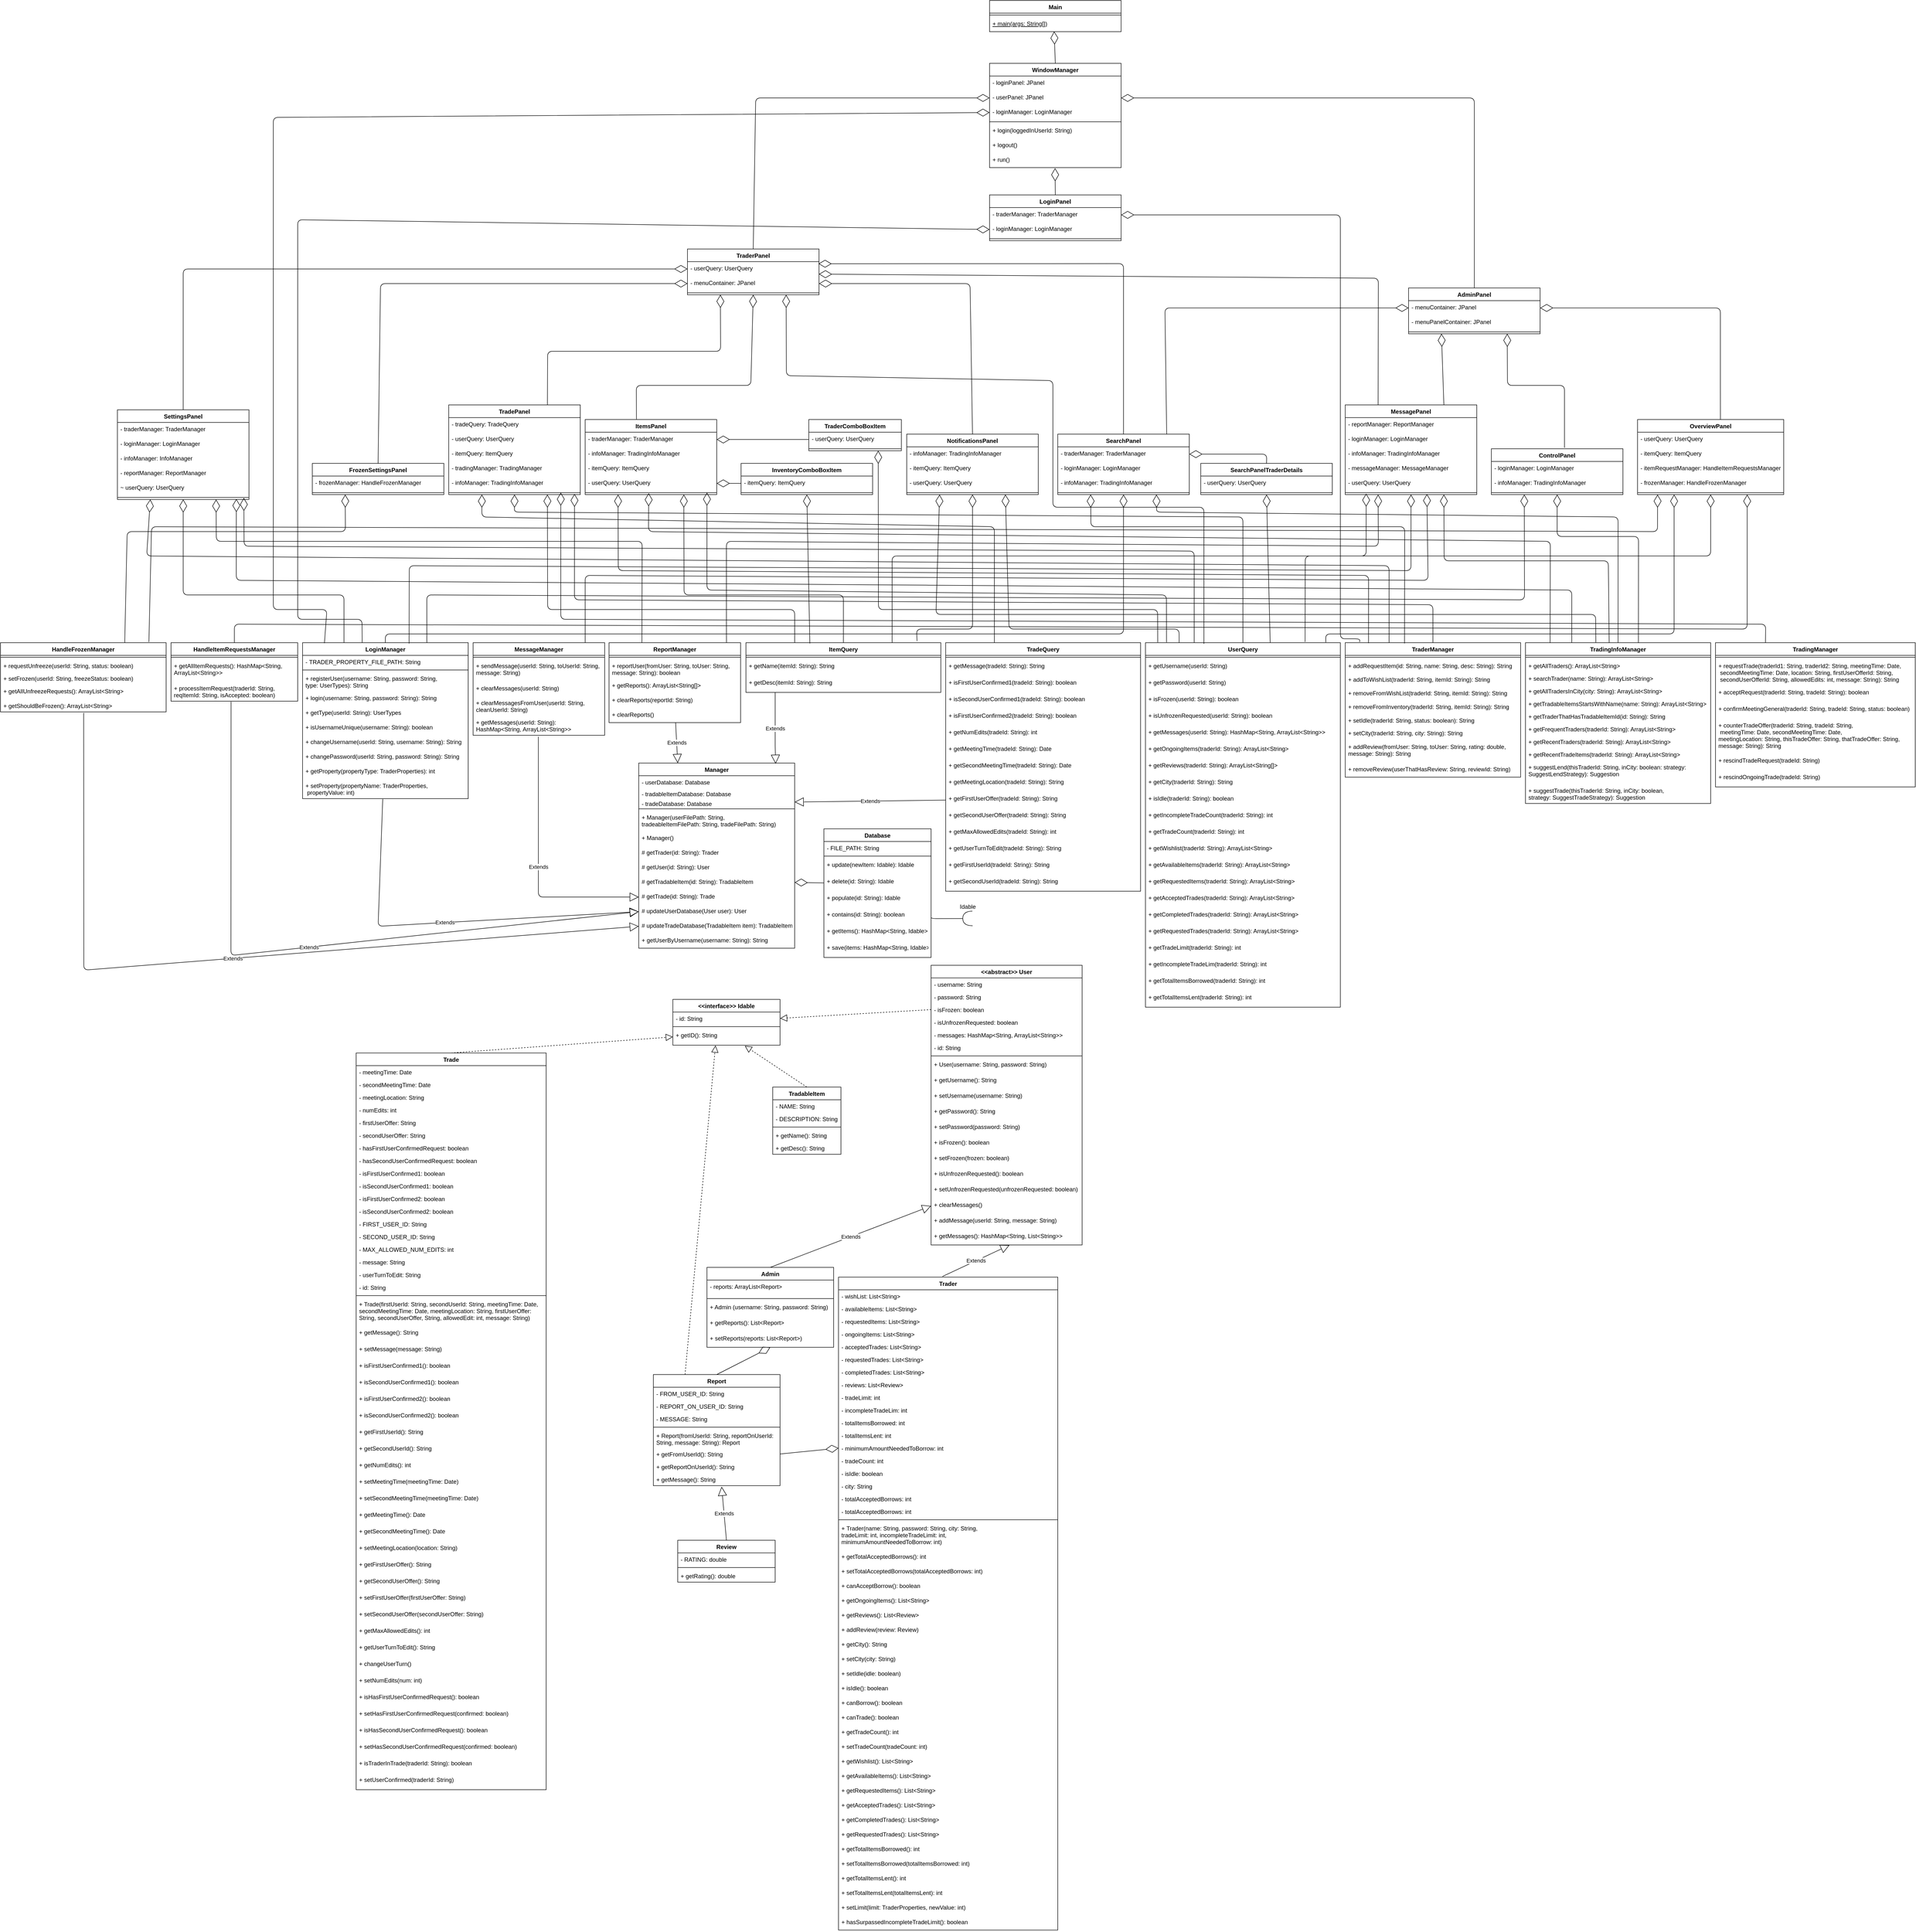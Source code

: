 <mxfile version="13.6.2" type="device"><diagram id="C5RBs43oDa-KdzZeNtuy" name="Page-1"><mxGraphModel dx="3239" dy="3169" grid="1" gridSize="10" guides="1" tooltips="1" connect="1" arrows="1" fold="1" page="1" pageScale="1" pageWidth="827" pageHeight="1169" math="0" shadow="0"><root><mxCell id="WIyWlLk6GJQsqaUBKTNV-0"/><mxCell id="WIyWlLk6GJQsqaUBKTNV-1" parent="WIyWlLk6GJQsqaUBKTNV-0"/><mxCell id="ZZGzhJtJDZJ2j_Bna8Wa-64" value="Manager" style="swimlane;fontStyle=1;align=center;verticalAlign=top;childLayout=stackLayout;horizontal=1;startSize=26;horizontalStack=0;resizeParent=1;resizeParentMax=0;resizeLast=0;collapsible=1;marginBottom=0;" parent="WIyWlLk6GJQsqaUBKTNV-1" vertex="1"><mxGeometry x="-50" y="385" width="320" height="380" as="geometry"/></mxCell><mxCell id="ZZGzhJtJDZJ2j_Bna8Wa-66" value="- userDatabase: Database" style="text;strokeColor=none;fillColor=none;align=left;verticalAlign=top;spacingLeft=4;spacingRight=4;overflow=hidden;rotatable=0;points=[[0,0.5],[1,0.5]];portConstraint=eastwest;" parent="ZZGzhJtJDZJ2j_Bna8Wa-64" vertex="1"><mxGeometry y="26" width="320" height="24" as="geometry"/></mxCell><mxCell id="ZZGzhJtJDZJ2j_Bna8Wa-68" value="- tradableItemDatabase: Database" style="text;strokeColor=none;fillColor=none;align=left;verticalAlign=top;spacingLeft=4;spacingRight=4;overflow=hidden;rotatable=0;points=[[0,0.5],[1,0.5]];portConstraint=eastwest;" parent="ZZGzhJtJDZJ2j_Bna8Wa-64" vertex="1"><mxGeometry y="50" width="320" height="20" as="geometry"/></mxCell><mxCell id="ZZGzhJtJDZJ2j_Bna8Wa-69" value="- tradeDatabase: Database" style="text;strokeColor=none;fillColor=none;align=left;verticalAlign=top;spacingLeft=4;spacingRight=4;overflow=hidden;rotatable=0;points=[[0,0.5],[1,0.5]];portConstraint=eastwest;" parent="ZZGzhJtJDZJ2j_Bna8Wa-64" vertex="1"><mxGeometry y="70" width="320" height="20" as="geometry"/></mxCell><mxCell id="ZZGzhJtJDZJ2j_Bna8Wa-65" value="" style="line;strokeWidth=1;fillColor=none;align=left;verticalAlign=middle;spacingTop=-1;spacingLeft=3;spacingRight=3;rotatable=0;labelPosition=right;points=[];portConstraint=eastwest;" parent="ZZGzhJtJDZJ2j_Bna8Wa-64" vertex="1"><mxGeometry y="90" width="320" height="8" as="geometry"/></mxCell><mxCell id="ZZGzhJtJDZJ2j_Bna8Wa-67" value="+ Manager(userFilePath: String, &#10;tradeableItemFilePath: String, tradeFilePath: String)" style="text;strokeColor=none;fillColor=none;align=left;verticalAlign=top;spacingLeft=4;spacingRight=4;overflow=hidden;rotatable=0;points=[[0,0.5],[1,0.5]];portConstraint=eastwest;" parent="ZZGzhJtJDZJ2j_Bna8Wa-64" vertex="1"><mxGeometry y="98" width="320" height="42" as="geometry"/></mxCell><mxCell id="ZZGzhJtJDZJ2j_Bna8Wa-71" value="+ Manager()" style="text;strokeColor=none;fillColor=none;align=left;verticalAlign=top;spacingLeft=4;spacingRight=4;overflow=hidden;rotatable=0;points=[[0,0.5],[1,0.5]];portConstraint=eastwest;" parent="ZZGzhJtJDZJ2j_Bna8Wa-64" vertex="1"><mxGeometry y="140" width="320" height="30" as="geometry"/></mxCell><mxCell id="ZZGzhJtJDZJ2j_Bna8Wa-70" value="# getTrader(id: String): Trader" style="text;strokeColor=none;fillColor=none;align=left;verticalAlign=top;spacingLeft=4;spacingRight=4;overflow=hidden;rotatable=0;points=[[0,0.5],[1,0.5]];portConstraint=eastwest;" parent="ZZGzhJtJDZJ2j_Bna8Wa-64" vertex="1"><mxGeometry y="170" width="320" height="30" as="geometry"/></mxCell><mxCell id="ZZGzhJtJDZJ2j_Bna8Wa-72" value="# getUser(id: String): User" style="text;strokeColor=none;fillColor=none;align=left;verticalAlign=top;spacingLeft=4;spacingRight=4;overflow=hidden;rotatable=0;points=[[0,0.5],[1,0.5]];portConstraint=eastwest;" parent="ZZGzhJtJDZJ2j_Bna8Wa-64" vertex="1"><mxGeometry y="200" width="320" height="30" as="geometry"/></mxCell><mxCell id="ZZGzhJtJDZJ2j_Bna8Wa-73" value="# getTradableItem(id: String): TradableItem" style="text;strokeColor=none;fillColor=none;align=left;verticalAlign=top;spacingLeft=4;spacingRight=4;overflow=hidden;rotatable=0;points=[[0,0.5],[1,0.5]];portConstraint=eastwest;" parent="ZZGzhJtJDZJ2j_Bna8Wa-64" vertex="1"><mxGeometry y="230" width="320" height="30" as="geometry"/></mxCell><mxCell id="ZZGzhJtJDZJ2j_Bna8Wa-74" value="# getTrade(id: String): Trade" style="text;strokeColor=none;fillColor=none;align=left;verticalAlign=top;spacingLeft=4;spacingRight=4;overflow=hidden;rotatable=0;points=[[0,0.5],[1,0.5]];portConstraint=eastwest;" parent="ZZGzhJtJDZJ2j_Bna8Wa-64" vertex="1"><mxGeometry y="260" width="320" height="30" as="geometry"/></mxCell><mxCell id="X5MGy4wU7NSZnvPMwRWK-63" value="# updateUserDatabase(User user): User" style="text;strokeColor=none;fillColor=none;align=left;verticalAlign=top;spacingLeft=4;spacingRight=4;overflow=hidden;rotatable=0;points=[[0,0.5],[1,0.5]];portConstraint=eastwest;" parent="ZZGzhJtJDZJ2j_Bna8Wa-64" vertex="1"><mxGeometry y="290" width="320" height="30" as="geometry"/></mxCell><mxCell id="X5MGy4wU7NSZnvPMwRWK-66" value="# updateTradeDatabase(TradableItem item): TradableItem" style="text;strokeColor=none;fillColor=none;align=left;verticalAlign=top;spacingLeft=4;spacingRight=4;overflow=hidden;rotatable=0;points=[[0,0.5],[1,0.5]];portConstraint=eastwest;" parent="ZZGzhJtJDZJ2j_Bna8Wa-64" vertex="1"><mxGeometry y="320" width="320" height="30" as="geometry"/></mxCell><mxCell id="X5MGy4wU7NSZnvPMwRWK-68" value="+ getUserByUsername(username: String): String" style="text;strokeColor=none;fillColor=none;align=left;verticalAlign=top;spacingLeft=4;spacingRight=4;overflow=hidden;rotatable=0;points=[[0,0.5],[1,0.5]];portConstraint=eastwest;" parent="ZZGzhJtJDZJ2j_Bna8Wa-64" vertex="1"><mxGeometry y="350" width="320" height="30" as="geometry"/></mxCell><mxCell id="ZZGzhJtJDZJ2j_Bna8Wa-115" value="Extends" style="endArrow=block;endSize=16;endFill=0;html=1;exitX=0.502;exitY=1.071;exitDx=0;exitDy=0;entryX=0;entryY=0.5;entryDx=0;entryDy=0;exitPerimeter=0;" parent="WIyWlLk6GJQsqaUBKTNV-1" source="ZZGzhJtJDZJ2j_Bna8Wa-47" target="X5MGy4wU7NSZnvPMwRWK-66" edge="1"><mxGeometry width="160" relative="1" as="geometry"><mxPoint x="-320" y="870" as="sourcePoint"/><mxPoint x="-40" y="670" as="targetPoint"/><Array as="points"><mxPoint x="-1189" y="810"/></Array></mxGeometry></mxCell><mxCell id="ZZGzhJtJDZJ2j_Bna8Wa-117" value="Extends" style="endArrow=block;endSize=16;endFill=0;html=1;exitX=0.474;exitY=1.023;exitDx=0;exitDy=0;exitPerimeter=0;entryX=0;entryY=0.5;entryDx=0;entryDy=0;" parent="WIyWlLk6GJQsqaUBKTNV-1" source="ZZGzhJtJDZJ2j_Bna8Wa-56" target="X5MGy4wU7NSZnvPMwRWK-63" edge="1"><mxGeometry width="160" relative="1" as="geometry"><mxPoint x="-238.99" y="379.99" as="sourcePoint"/><mxPoint x="-50" y="450" as="targetPoint"/><Array as="points"><mxPoint x="-887" y="780"/></Array></mxGeometry></mxCell><mxCell id="ZZGzhJtJDZJ2j_Bna8Wa-118" value="Extends" style="endArrow=block;endSize=16;endFill=0;html=1;exitX=0.496;exitY=1.074;exitDx=0;exitDy=0;entryX=0;entryY=0.5;entryDx=0;entryDy=0;exitPerimeter=0;" parent="WIyWlLk6GJQsqaUBKTNV-1" source="ZZGzhJtJDZJ2j_Bna8Wa-82" target="ZZGzhJtJDZJ2j_Bna8Wa-74" edge="1"><mxGeometry width="160" relative="1" as="geometry"><mxPoint x="-371.19" y="350.0" as="sourcePoint"/><mxPoint x="32.5" y="395" as="targetPoint"/><Array as="points"><mxPoint x="-256" y="660"/></Array></mxGeometry></mxCell><mxCell id="X5MGy4wU7NSZnvPMwRWK-10" value="Extends" style="endArrow=block;endSize=16;endFill=0;html=1;exitX=0.506;exitY=0.995;exitDx=0;exitDy=0;exitPerimeter=0;" parent="WIyWlLk6GJQsqaUBKTNV-1" source="X5MGy4wU7NSZnvPMwRWK-9" edge="1"><mxGeometry width="160" relative="1" as="geometry"><mxPoint x="539" y="310" as="sourcePoint"/><mxPoint x="30" y="385" as="targetPoint"/></mxGeometry></mxCell><mxCell id="X5MGy4wU7NSZnvPMwRWK-60" value="Extends" style="endArrow=block;endSize=16;endFill=0;html=1;exitX=0.15;exitY=1;exitDx=0;exitDy=0;entryX=0.878;entryY=0.004;entryDx=0;entryDy=0;exitPerimeter=0;entryPerimeter=0;" parent="WIyWlLk6GJQsqaUBKTNV-1" source="X5MGy4wU7NSZnvPMwRWK-18" target="ZZGzhJtJDZJ2j_Bna8Wa-64" edge="1"><mxGeometry width="160" relative="1" as="geometry"><mxPoint x="300.0" y="250.0" as="sourcePoint"/><mxPoint x="393.11" y="348.67" as="targetPoint"/><Array as="points"><mxPoint x="230" y="340"/><mxPoint x="230" y="350"/></Array></mxGeometry></mxCell><mxCell id="X5MGy4wU7NSZnvPMwRWK-61" value="Extends" style="endArrow=block;endSize=16;endFill=0;html=1;exitX=0;exitY=0.5;exitDx=0;exitDy=0;entryX=1;entryY=0.5;entryDx=0;entryDy=0;" parent="WIyWlLk6GJQsqaUBKTNV-1" source="X5MGy4wU7NSZnvPMwRWK-77" target="ZZGzhJtJDZJ2j_Bna8Wa-69" edge="1"><mxGeometry width="160" relative="1" as="geometry"><mxPoint x="664" y="180" as="sourcePoint"/><mxPoint x="400" y="427" as="targetPoint"/></mxGeometry></mxCell><mxCell id="ZZGzhJtJDZJ2j_Bna8Wa-76" value="MessageManager" style="swimlane;fontStyle=1;align=center;verticalAlign=top;childLayout=stackLayout;horizontal=1;startSize=26;horizontalStack=0;resizeParent=1;resizeParentMax=0;resizeLast=0;collapsible=1;marginBottom=0;" parent="WIyWlLk6GJQsqaUBKTNV-1" vertex="1"><mxGeometry x="-390" y="138" width="270" height="190" as="geometry"/></mxCell><mxCell id="ZZGzhJtJDZJ2j_Bna8Wa-77" value="" style="line;strokeWidth=1;fillColor=none;align=left;verticalAlign=middle;spacingTop=-1;spacingLeft=3;spacingRight=3;rotatable=0;labelPosition=right;points=[];portConstraint=eastwest;" parent="ZZGzhJtJDZJ2j_Bna8Wa-76" vertex="1"><mxGeometry y="26" width="270" height="8" as="geometry"/></mxCell><mxCell id="ZZGzhJtJDZJ2j_Bna8Wa-78" value="+ sendMessage(userId: String, toUserId: String, &#10;message: String)" style="text;strokeColor=none;fillColor=none;align=left;verticalAlign=top;spacingLeft=4;spacingRight=4;overflow=hidden;rotatable=0;points=[[0,0.5],[1,0.5]];portConstraint=eastwest;" parent="ZZGzhJtJDZJ2j_Bna8Wa-76" vertex="1"><mxGeometry y="34" width="270" height="46" as="geometry"/></mxCell><mxCell id="ZZGzhJtJDZJ2j_Bna8Wa-81" value="+ clearMessages(userId: String)" style="text;strokeColor=none;fillColor=none;align=left;verticalAlign=top;spacingLeft=4;spacingRight=4;overflow=hidden;rotatable=0;points=[[0,0.5],[1,0.5]];portConstraint=eastwest;" parent="ZZGzhJtJDZJ2j_Bna8Wa-76" vertex="1"><mxGeometry y="80" width="270" height="30" as="geometry"/></mxCell><mxCell id="X5MGy4wU7NSZnvPMwRWK-69" value="+ clearMessagesFromUser(userId: String, &#10;cleanUserId: String)" style="text;strokeColor=none;fillColor=none;align=left;verticalAlign=top;spacingLeft=4;spacingRight=4;overflow=hidden;rotatable=0;points=[[0,0.5],[1,0.5]];portConstraint=eastwest;" parent="ZZGzhJtJDZJ2j_Bna8Wa-76" vertex="1"><mxGeometry y="110" width="270" height="40" as="geometry"/></mxCell><mxCell id="ZZGzhJtJDZJ2j_Bna8Wa-82" value="+ getMessages(userId: String): &#10;HashMap&lt;String, ArrayList&lt;String&gt;&gt;" style="text;strokeColor=none;fillColor=none;align=left;verticalAlign=top;spacingLeft=4;spacingRight=4;overflow=hidden;rotatable=0;points=[[0,0.5],[1,0.5]];portConstraint=eastwest;" parent="ZZGzhJtJDZJ2j_Bna8Wa-76" vertex="1"><mxGeometry y="150" width="270" height="40" as="geometry"/></mxCell><mxCell id="7PWn8Yp-xH04kgllYcuz-62" value="LoginManager" style="swimlane;fontStyle=1;align=center;verticalAlign=top;childLayout=stackLayout;horizontal=1;startSize=26;horizontalStack=0;resizeParent=1;resizeParentMax=0;resizeLast=0;collapsible=1;marginBottom=0;" parent="WIyWlLk6GJQsqaUBKTNV-1" vertex="1"><mxGeometry x="-740" y="138" width="340" height="320" as="geometry"/></mxCell><mxCell id="7PWn8Yp-xH04kgllYcuz-74" value="- TRADER_PROPERTY_FILE_PATH: String" style="text;strokeColor=none;fillColor=none;align=left;verticalAlign=top;spacingLeft=4;spacingRight=4;overflow=hidden;rotatable=0;points=[[0,0.5],[1,0.5]];portConstraint=eastwest;" parent="7PWn8Yp-xH04kgllYcuz-62" vertex="1"><mxGeometry y="26" width="340" height="26" as="geometry"/></mxCell><mxCell id="7PWn8Yp-xH04kgllYcuz-65" value="" style="line;strokeWidth=1;fillColor=none;align=left;verticalAlign=middle;spacingTop=-1;spacingLeft=3;spacingRight=3;rotatable=0;labelPosition=right;points=[];portConstraint=eastwest;" parent="7PWn8Yp-xH04kgllYcuz-62" vertex="1"><mxGeometry y="52" width="340" height="8" as="geometry"/></mxCell><mxCell id="7PWn8Yp-xH04kgllYcuz-70" value="+ registerUser(username: String, password: String, &#10;type: UserTypes): String" style="text;strokeColor=none;fillColor=none;align=left;verticalAlign=top;spacingLeft=4;spacingRight=4;overflow=hidden;rotatable=0;points=[[0,0.5],[1,0.5]];portConstraint=eastwest;" parent="7PWn8Yp-xH04kgllYcuz-62" vertex="1"><mxGeometry y="60" width="340" height="40" as="geometry"/></mxCell><mxCell id="7PWn8Yp-xH04kgllYcuz-75" value="+ login(username: String, password: String): String" style="text;strokeColor=none;fillColor=none;align=left;verticalAlign=top;spacingLeft=4;spacingRight=4;overflow=hidden;rotatable=0;points=[[0,0.5],[1,0.5]];portConstraint=eastwest;" parent="7PWn8Yp-xH04kgllYcuz-62" vertex="1"><mxGeometry y="100" width="340" height="30" as="geometry"/></mxCell><mxCell id="7PWn8Yp-xH04kgllYcuz-76" value="+ getType(userId: String): UserTypes" style="text;strokeColor=none;fillColor=none;align=left;verticalAlign=top;spacingLeft=4;spacingRight=4;overflow=hidden;rotatable=0;points=[[0,0.5],[1,0.5]];portConstraint=eastwest;" parent="7PWn8Yp-xH04kgllYcuz-62" vertex="1"><mxGeometry y="130" width="340" height="30" as="geometry"/></mxCell><mxCell id="7PWn8Yp-xH04kgllYcuz-77" value="+ isUsernameUnique(username: String): boolean" style="text;strokeColor=none;fillColor=none;align=left;verticalAlign=top;spacingLeft=4;spacingRight=4;overflow=hidden;rotatable=0;points=[[0,0.5],[1,0.5]];portConstraint=eastwest;" parent="7PWn8Yp-xH04kgllYcuz-62" vertex="1"><mxGeometry y="160" width="340" height="30" as="geometry"/></mxCell><mxCell id="ZZGzhJtJDZJ2j_Bna8Wa-62" value="+ changeUsername(userId: String, username: String): String" style="text;strokeColor=none;fillColor=none;align=left;verticalAlign=top;spacingLeft=4;spacingRight=4;overflow=hidden;rotatable=0;points=[[0,0.5],[1,0.5]];portConstraint=eastwest;" parent="7PWn8Yp-xH04kgllYcuz-62" vertex="1"><mxGeometry y="190" width="340" height="30" as="geometry"/></mxCell><mxCell id="ZZGzhJtJDZJ2j_Bna8Wa-63" value="+ changePassword(userId: String, password: String): String" style="text;strokeColor=none;fillColor=none;align=left;verticalAlign=top;spacingLeft=4;spacingRight=4;overflow=hidden;rotatable=0;points=[[0,0.5],[1,0.5]];portConstraint=eastwest;" parent="7PWn8Yp-xH04kgllYcuz-62" vertex="1"><mxGeometry y="220" width="340" height="30" as="geometry"/></mxCell><mxCell id="cMOPN-uFxDyefqy8wl8u-1" value="+ getProperty(propertyType: TraderProperties): int" style="text;strokeColor=none;fillColor=none;align=left;verticalAlign=top;spacingLeft=4;spacingRight=4;overflow=hidden;rotatable=0;points=[[0,0.5],[1,0.5]];portConstraint=eastwest;" parent="7PWn8Yp-xH04kgllYcuz-62" vertex="1"><mxGeometry y="250" width="340" height="30" as="geometry"/></mxCell><mxCell id="cMOPN-uFxDyefqy8wl8u-2" value="+ setProperty(propertyName: TraderProperties,&#10; propertyValue: int)" style="text;strokeColor=none;fillColor=none;align=left;verticalAlign=top;spacingLeft=4;spacingRight=4;overflow=hidden;rotatable=0;points=[[0,0.5],[1,0.5]];portConstraint=eastwest;" parent="7PWn8Yp-xH04kgllYcuz-62" vertex="1"><mxGeometry y="280" width="340" height="40" as="geometry"/></mxCell><mxCell id="ZZGzhJtJDZJ2j_Bna8Wa-51" value="HandleItemRequestsManager" style="swimlane;fontStyle=1;align=center;verticalAlign=top;childLayout=stackLayout;horizontal=1;startSize=26;horizontalStack=0;resizeParent=1;resizeParentMax=0;resizeLast=0;collapsible=1;marginBottom=0;" parent="WIyWlLk6GJQsqaUBKTNV-1" vertex="1"><mxGeometry x="-1010" y="138" width="260" height="120" as="geometry"/></mxCell><mxCell id="ZZGzhJtJDZJ2j_Bna8Wa-52" value="" style="line;strokeWidth=1;fillColor=none;align=left;verticalAlign=middle;spacingTop=-1;spacingLeft=3;spacingRight=3;rotatable=0;labelPosition=right;points=[];portConstraint=eastwest;" parent="ZZGzhJtJDZJ2j_Bna8Wa-51" vertex="1"><mxGeometry y="26" width="260" height="8" as="geometry"/></mxCell><mxCell id="ZZGzhJtJDZJ2j_Bna8Wa-53" value="+ getAllItemRequests(): HashMap&lt;String, &#10;ArrayList&lt;String&gt;&gt;" style="text;strokeColor=none;fillColor=none;align=left;verticalAlign=top;spacingLeft=4;spacingRight=4;overflow=hidden;rotatable=0;points=[[0,0.5],[1,0.5]];portConstraint=eastwest;" parent="ZZGzhJtJDZJ2j_Bna8Wa-51" vertex="1"><mxGeometry y="34" width="260" height="46" as="geometry"/></mxCell><mxCell id="ZZGzhJtJDZJ2j_Bna8Wa-56" value="+ processItemRequest(traderId: String, &#10;reqItemId: String, isAccepted: boolean)" style="text;strokeColor=none;fillColor=none;align=left;verticalAlign=top;spacingLeft=4;spacingRight=4;overflow=hidden;rotatable=0;points=[[0,0.5],[1,0.5]];portConstraint=eastwest;" parent="ZZGzhJtJDZJ2j_Bna8Wa-51" vertex="1"><mxGeometry y="80" width="260" height="40" as="geometry"/></mxCell><mxCell id="ZZGzhJtJDZJ2j_Bna8Wa-42" value="HandleFrozenManager" style="swimlane;fontStyle=1;align=center;verticalAlign=top;childLayout=stackLayout;horizontal=1;startSize=26;horizontalStack=0;resizeParent=1;resizeParentMax=0;resizeLast=0;collapsible=1;marginBottom=0;" parent="WIyWlLk6GJQsqaUBKTNV-1" vertex="1"><mxGeometry x="-1360" y="138" width="340" height="142" as="geometry"/></mxCell><mxCell id="ZZGzhJtJDZJ2j_Bna8Wa-45" value="" style="line;strokeWidth=1;fillColor=none;align=left;verticalAlign=middle;spacingTop=-1;spacingLeft=3;spacingRight=3;rotatable=0;labelPosition=right;points=[];portConstraint=eastwest;" parent="ZZGzhJtJDZJ2j_Bna8Wa-42" vertex="1"><mxGeometry y="26" width="340" height="8" as="geometry"/></mxCell><mxCell id="ZZGzhJtJDZJ2j_Bna8Wa-46" value="+ requestUnfreeze(userId: String, status: boolean)" style="text;strokeColor=none;fillColor=none;align=left;verticalAlign=top;spacingLeft=4;spacingRight=4;overflow=hidden;rotatable=0;points=[[0,0.5],[1,0.5]];portConstraint=eastwest;" parent="ZZGzhJtJDZJ2j_Bna8Wa-42" vertex="1"><mxGeometry y="34" width="340" height="26" as="geometry"/></mxCell><mxCell id="ZZGzhJtJDZJ2j_Bna8Wa-48" value="+ setFrozen(userId: String, freezeStatus: boolean)" style="text;strokeColor=none;fillColor=none;align=left;verticalAlign=top;spacingLeft=4;spacingRight=4;overflow=hidden;rotatable=0;points=[[0,0.5],[1,0.5]];portConstraint=eastwest;" parent="ZZGzhJtJDZJ2j_Bna8Wa-42" vertex="1"><mxGeometry y="60" width="340" height="26" as="geometry"/></mxCell><mxCell id="ZZGzhJtJDZJ2j_Bna8Wa-50" value="+ getAllUnfreezeRequests(): ArrayList&lt;String&gt;" style="text;strokeColor=none;fillColor=none;align=left;verticalAlign=top;spacingLeft=4;spacingRight=4;overflow=hidden;rotatable=0;points=[[0,0.5],[1,0.5]];portConstraint=eastwest;" parent="ZZGzhJtJDZJ2j_Bna8Wa-42" vertex="1"><mxGeometry y="86" width="340" height="30" as="geometry"/></mxCell><mxCell id="ZZGzhJtJDZJ2j_Bna8Wa-47" value="+ getShouldBeFrozen(): ArrayList&lt;String&gt;" style="text;strokeColor=none;fillColor=none;align=left;verticalAlign=top;spacingLeft=4;spacingRight=4;overflow=hidden;rotatable=0;points=[[0,0.5],[1,0.5]];portConstraint=eastwest;" parent="ZZGzhJtJDZJ2j_Bna8Wa-42" vertex="1"><mxGeometry y="116" width="340" height="26" as="geometry"/></mxCell><mxCell id="X5MGy4wU7NSZnvPMwRWK-11" value="ItemQuery" style="swimlane;fontStyle=1;align=center;verticalAlign=top;childLayout=stackLayout;horizontal=1;startSize=26;horizontalStack=0;resizeParent=1;resizeParentMax=0;resizeLast=0;collapsible=1;marginBottom=0;" parent="WIyWlLk6GJQsqaUBKTNV-1" vertex="1"><mxGeometry x="170" y="138" width="400" height="102" as="geometry"/></mxCell><mxCell id="X5MGy4wU7NSZnvPMwRWK-19" value="" style="line;strokeWidth=1;fillColor=none;align=left;verticalAlign=middle;spacingTop=-1;spacingLeft=3;spacingRight=3;rotatable=0;labelPosition=right;points=[];portConstraint=eastwest;" parent="X5MGy4wU7NSZnvPMwRWK-11" vertex="1"><mxGeometry y="26" width="400" height="8" as="geometry"/></mxCell><mxCell id="X5MGy4wU7NSZnvPMwRWK-17" value="+ getName(itemId: String): String" style="text;strokeColor=none;fillColor=none;align=left;verticalAlign=top;spacingLeft=4;spacingRight=4;overflow=hidden;rotatable=0;points=[[0,0.5],[1,0.5]];portConstraint=eastwest;" parent="X5MGy4wU7NSZnvPMwRWK-11" vertex="1"><mxGeometry y="34" width="400" height="34" as="geometry"/></mxCell><mxCell id="X5MGy4wU7NSZnvPMwRWK-18" value="+ getDesc(itemId: String): String" style="text;strokeColor=none;fillColor=none;align=left;verticalAlign=top;spacingLeft=4;spacingRight=4;overflow=hidden;rotatable=0;points=[[0,0.5],[1,0.5]];portConstraint=eastwest;" parent="X5MGy4wU7NSZnvPMwRWK-11" vertex="1"><mxGeometry y="68" width="400" height="34" as="geometry"/></mxCell><mxCell id="X5MGy4wU7NSZnvPMwRWK-20" value="TradeQuery" style="swimlane;fontStyle=1;align=center;verticalAlign=top;childLayout=stackLayout;horizontal=1;startSize=26;horizontalStack=0;resizeParent=1;resizeParentMax=0;resizeLast=0;collapsible=1;marginBottom=0;" parent="WIyWlLk6GJQsqaUBKTNV-1" vertex="1"><mxGeometry x="580" y="138" width="400" height="510" as="geometry"/></mxCell><mxCell id="X5MGy4wU7NSZnvPMwRWK-23" value="" style="line;strokeWidth=1;fillColor=none;align=left;verticalAlign=middle;spacingTop=-1;spacingLeft=3;spacingRight=3;rotatable=0;labelPosition=right;points=[];portConstraint=eastwest;" parent="X5MGy4wU7NSZnvPMwRWK-20" vertex="1"><mxGeometry y="26" width="400" height="8" as="geometry"/></mxCell><mxCell id="X5MGy4wU7NSZnvPMwRWK-21" value="+ getMessage(tradeId: String): String" style="text;strokeColor=none;fillColor=none;align=left;verticalAlign=top;spacingLeft=4;spacingRight=4;overflow=hidden;rotatable=0;points=[[0,0.5],[1,0.5]];portConstraint=eastwest;" parent="X5MGy4wU7NSZnvPMwRWK-20" vertex="1"><mxGeometry y="34" width="400" height="34" as="geometry"/></mxCell><mxCell id="X5MGy4wU7NSZnvPMwRWK-70" value="+ isFirstUserConfirmed1(tradeId: String): boolean" style="text;strokeColor=none;fillColor=none;align=left;verticalAlign=top;spacingLeft=4;spacingRight=4;overflow=hidden;rotatable=0;points=[[0,0.5],[1,0.5]];portConstraint=eastwest;" parent="X5MGy4wU7NSZnvPMwRWK-20" vertex="1"><mxGeometry y="68" width="400" height="34" as="geometry"/></mxCell><mxCell id="X5MGy4wU7NSZnvPMwRWK-71" value="+ isSecondUserConfirmed1(tradeId: String): boolean" style="text;strokeColor=none;fillColor=none;align=left;verticalAlign=top;spacingLeft=4;spacingRight=4;overflow=hidden;rotatable=0;points=[[0,0.5],[1,0.5]];portConstraint=eastwest;" parent="X5MGy4wU7NSZnvPMwRWK-20" vertex="1"><mxGeometry y="102" width="400" height="34" as="geometry"/></mxCell><mxCell id="X5MGy4wU7NSZnvPMwRWK-72" value="+ isFirstUserConfirmed2(tradeId: String): boolean" style="text;strokeColor=none;fillColor=none;align=left;verticalAlign=top;spacingLeft=4;spacingRight=4;overflow=hidden;rotatable=0;points=[[0,0.5],[1,0.5]];portConstraint=eastwest;" parent="X5MGy4wU7NSZnvPMwRWK-20" vertex="1"><mxGeometry y="136" width="400" height="34" as="geometry"/></mxCell><mxCell id="X5MGy4wU7NSZnvPMwRWK-73" value="+ getNumEdits(tradeId: String): int" style="text;strokeColor=none;fillColor=none;align=left;verticalAlign=top;spacingLeft=4;spacingRight=4;overflow=hidden;rotatable=0;points=[[0,0.5],[1,0.5]];portConstraint=eastwest;" parent="X5MGy4wU7NSZnvPMwRWK-20" vertex="1"><mxGeometry y="170" width="400" height="34" as="geometry"/></mxCell><mxCell id="X5MGy4wU7NSZnvPMwRWK-74" value="+ getMeetingTime(tradeId: String): Date" style="text;strokeColor=none;fillColor=none;align=left;verticalAlign=top;spacingLeft=4;spacingRight=4;overflow=hidden;rotatable=0;points=[[0,0.5],[1,0.5]];portConstraint=eastwest;" parent="X5MGy4wU7NSZnvPMwRWK-20" vertex="1"><mxGeometry y="204" width="400" height="34" as="geometry"/></mxCell><mxCell id="X5MGy4wU7NSZnvPMwRWK-75" value="+ getSecondMeetingTime(tradeId: String): Date" style="text;strokeColor=none;fillColor=none;align=left;verticalAlign=top;spacingLeft=4;spacingRight=4;overflow=hidden;rotatable=0;points=[[0,0.5],[1,0.5]];portConstraint=eastwest;" parent="X5MGy4wU7NSZnvPMwRWK-20" vertex="1"><mxGeometry y="238" width="400" height="34" as="geometry"/></mxCell><mxCell id="X5MGy4wU7NSZnvPMwRWK-76" value="+ getMeetingLocation(tradeId: String): String" style="text;strokeColor=none;fillColor=none;align=left;verticalAlign=top;spacingLeft=4;spacingRight=4;overflow=hidden;rotatable=0;points=[[0,0.5],[1,0.5]];portConstraint=eastwest;" parent="X5MGy4wU7NSZnvPMwRWK-20" vertex="1"><mxGeometry y="272" width="400" height="34" as="geometry"/></mxCell><mxCell id="X5MGy4wU7NSZnvPMwRWK-77" value="+ getFirstUserOffer(tradeId: String): String" style="text;strokeColor=none;fillColor=none;align=left;verticalAlign=top;spacingLeft=4;spacingRight=4;overflow=hidden;rotatable=0;points=[[0,0.5],[1,0.5]];portConstraint=eastwest;" parent="X5MGy4wU7NSZnvPMwRWK-20" vertex="1"><mxGeometry y="306" width="400" height="34" as="geometry"/></mxCell><mxCell id="X5MGy4wU7NSZnvPMwRWK-78" value="+ getSecondUserOffer(tradeId: String): String" style="text;strokeColor=none;fillColor=none;align=left;verticalAlign=top;spacingLeft=4;spacingRight=4;overflow=hidden;rotatable=0;points=[[0,0.5],[1,0.5]];portConstraint=eastwest;" parent="X5MGy4wU7NSZnvPMwRWK-20" vertex="1"><mxGeometry y="340" width="400" height="34" as="geometry"/></mxCell><mxCell id="X5MGy4wU7NSZnvPMwRWK-79" value="+ getMaxAllowedEdits(tradeId: String): int" style="text;strokeColor=none;fillColor=none;align=left;verticalAlign=top;spacingLeft=4;spacingRight=4;overflow=hidden;rotatable=0;points=[[0,0.5],[1,0.5]];portConstraint=eastwest;" parent="X5MGy4wU7NSZnvPMwRWK-20" vertex="1"><mxGeometry y="374" width="400" height="34" as="geometry"/></mxCell><mxCell id="X5MGy4wU7NSZnvPMwRWK-80" value="+ getUserTurnToEdit(tradeId: String): String" style="text;strokeColor=none;fillColor=none;align=left;verticalAlign=top;spacingLeft=4;spacingRight=4;overflow=hidden;rotatable=0;points=[[0,0.5],[1,0.5]];portConstraint=eastwest;" parent="X5MGy4wU7NSZnvPMwRWK-20" vertex="1"><mxGeometry y="408" width="400" height="34" as="geometry"/></mxCell><mxCell id="X5MGy4wU7NSZnvPMwRWK-81" value="+ getFirstUserId(tradeId: String): String" style="text;strokeColor=none;fillColor=none;align=left;verticalAlign=top;spacingLeft=4;spacingRight=4;overflow=hidden;rotatable=0;points=[[0,0.5],[1,0.5]];portConstraint=eastwest;" parent="X5MGy4wU7NSZnvPMwRWK-20" vertex="1"><mxGeometry y="442" width="400" height="34" as="geometry"/></mxCell><mxCell id="X5MGy4wU7NSZnvPMwRWK-82" value="+ getSecondUserId(tradeId: String): String" style="text;strokeColor=none;fillColor=none;align=left;verticalAlign=top;spacingLeft=4;spacingRight=4;overflow=hidden;rotatable=0;points=[[0,0.5],[1,0.5]];portConstraint=eastwest;" parent="X5MGy4wU7NSZnvPMwRWK-20" vertex="1"><mxGeometry y="476" width="400" height="34" as="geometry"/></mxCell><mxCell id="X5MGy4wU7NSZnvPMwRWK-24" value="UserQuery" style="swimlane;fontStyle=1;align=center;verticalAlign=top;childLayout=stackLayout;horizontal=1;startSize=26;horizontalStack=0;resizeParent=1;resizeParentMax=0;resizeLast=0;collapsible=1;marginBottom=0;" parent="WIyWlLk6GJQsqaUBKTNV-1" vertex="1"><mxGeometry x="990" y="138" width="400" height="748" as="geometry"/></mxCell><mxCell id="X5MGy4wU7NSZnvPMwRWK-27" value="" style="line;strokeWidth=1;fillColor=none;align=left;verticalAlign=middle;spacingTop=-1;spacingLeft=3;spacingRight=3;rotatable=0;labelPosition=right;points=[];portConstraint=eastwest;" parent="X5MGy4wU7NSZnvPMwRWK-24" vertex="1"><mxGeometry y="26" width="400" height="8" as="geometry"/></mxCell><mxCell id="X5MGy4wU7NSZnvPMwRWK-25" value="+ getUsername(userId: String)" style="text;strokeColor=none;fillColor=none;align=left;verticalAlign=top;spacingLeft=4;spacingRight=4;overflow=hidden;rotatable=0;points=[[0,0.5],[1,0.5]];portConstraint=eastwest;" parent="X5MGy4wU7NSZnvPMwRWK-24" vertex="1"><mxGeometry y="34" width="400" height="34" as="geometry"/></mxCell><mxCell id="X5MGy4wU7NSZnvPMwRWK-26" value="+ getPassword(userId: String)" style="text;strokeColor=none;fillColor=none;align=left;verticalAlign=top;spacingLeft=4;spacingRight=4;overflow=hidden;rotatable=0;points=[[0,0.5],[1,0.5]];portConstraint=eastwest;" parent="X5MGy4wU7NSZnvPMwRWK-24" vertex="1"><mxGeometry y="68" width="400" height="34" as="geometry"/></mxCell><mxCell id="X5MGy4wU7NSZnvPMwRWK-83" value="+ isFrozen(userId: String): boolean" style="text;strokeColor=none;fillColor=none;align=left;verticalAlign=top;spacingLeft=4;spacingRight=4;overflow=hidden;rotatable=0;points=[[0,0.5],[1,0.5]];portConstraint=eastwest;" parent="X5MGy4wU7NSZnvPMwRWK-24" vertex="1"><mxGeometry y="102" width="400" height="34" as="geometry"/></mxCell><mxCell id="X5MGy4wU7NSZnvPMwRWK-84" value="+ isUnfrozenRequested(userId: String): boolean" style="text;strokeColor=none;fillColor=none;align=left;verticalAlign=top;spacingLeft=4;spacingRight=4;overflow=hidden;rotatable=0;points=[[0,0.5],[1,0.5]];portConstraint=eastwest;" parent="X5MGy4wU7NSZnvPMwRWK-24" vertex="1"><mxGeometry y="136" width="400" height="34" as="geometry"/></mxCell><mxCell id="X5MGy4wU7NSZnvPMwRWK-85" value="+ getMessages(userId: String): HashMap&lt;String, ArrayList&lt;String&gt;&gt;" style="text;strokeColor=none;fillColor=none;align=left;verticalAlign=top;spacingLeft=4;spacingRight=4;overflow=hidden;rotatable=0;points=[[0,0.5],[1,0.5]];portConstraint=eastwest;" parent="X5MGy4wU7NSZnvPMwRWK-24" vertex="1"><mxGeometry y="170" width="400" height="34" as="geometry"/></mxCell><mxCell id="X5MGy4wU7NSZnvPMwRWK-86" value="+ getOngoingItems(traderId: String): ArrayList&lt;String&gt;" style="text;strokeColor=none;fillColor=none;align=left;verticalAlign=top;spacingLeft=4;spacingRight=4;overflow=hidden;rotatable=0;points=[[0,0.5],[1,0.5]];portConstraint=eastwest;" parent="X5MGy4wU7NSZnvPMwRWK-24" vertex="1"><mxGeometry y="204" width="400" height="34" as="geometry"/></mxCell><mxCell id="X5MGy4wU7NSZnvPMwRWK-87" value="+ getReviews(traderId: String): ArrayList&lt;String[]&gt;" style="text;strokeColor=none;fillColor=none;align=left;verticalAlign=top;spacingLeft=4;spacingRight=4;overflow=hidden;rotatable=0;points=[[0,0.5],[1,0.5]];portConstraint=eastwest;" parent="X5MGy4wU7NSZnvPMwRWK-24" vertex="1"><mxGeometry y="238" width="400" height="34" as="geometry"/></mxCell><mxCell id="X5MGy4wU7NSZnvPMwRWK-88" value="+ getCity(traderId: String): String" style="text;strokeColor=none;fillColor=none;align=left;verticalAlign=top;spacingLeft=4;spacingRight=4;overflow=hidden;rotatable=0;points=[[0,0.5],[1,0.5]];portConstraint=eastwest;" parent="X5MGy4wU7NSZnvPMwRWK-24" vertex="1"><mxGeometry y="272" width="400" height="34" as="geometry"/></mxCell><mxCell id="X5MGy4wU7NSZnvPMwRWK-89" value="+ isIdle(traderId: String): boolean" style="text;strokeColor=none;fillColor=none;align=left;verticalAlign=top;spacingLeft=4;spacingRight=4;overflow=hidden;rotatable=0;points=[[0,0.5],[1,0.5]];portConstraint=eastwest;" parent="X5MGy4wU7NSZnvPMwRWK-24" vertex="1"><mxGeometry y="306" width="400" height="34" as="geometry"/></mxCell><mxCell id="X5MGy4wU7NSZnvPMwRWK-90" value="+ getIncompleteTradeCount(traderId: String): int" style="text;strokeColor=none;fillColor=none;align=left;verticalAlign=top;spacingLeft=4;spacingRight=4;overflow=hidden;rotatable=0;points=[[0,0.5],[1,0.5]];portConstraint=eastwest;" parent="X5MGy4wU7NSZnvPMwRWK-24" vertex="1"><mxGeometry y="340" width="400" height="34" as="geometry"/></mxCell><mxCell id="X5MGy4wU7NSZnvPMwRWK-91" value="+ getTradeCount(traderId: String): int" style="text;strokeColor=none;fillColor=none;align=left;verticalAlign=top;spacingLeft=4;spacingRight=4;overflow=hidden;rotatable=0;points=[[0,0.5],[1,0.5]];portConstraint=eastwest;" parent="X5MGy4wU7NSZnvPMwRWK-24" vertex="1"><mxGeometry y="374" width="400" height="34" as="geometry"/></mxCell><mxCell id="X5MGy4wU7NSZnvPMwRWK-92" value="+ getWishlist(traderId: String): ArrayList&lt;String&gt;" style="text;strokeColor=none;fillColor=none;align=left;verticalAlign=top;spacingLeft=4;spacingRight=4;overflow=hidden;rotatable=0;points=[[0,0.5],[1,0.5]];portConstraint=eastwest;" parent="X5MGy4wU7NSZnvPMwRWK-24" vertex="1"><mxGeometry y="408" width="400" height="34" as="geometry"/></mxCell><mxCell id="X5MGy4wU7NSZnvPMwRWK-93" value="+ getAvailableItems(traderId: String): ArrayList&lt;String&gt;" style="text;strokeColor=none;fillColor=none;align=left;verticalAlign=top;spacingLeft=4;spacingRight=4;overflow=hidden;rotatable=0;points=[[0,0.5],[1,0.5]];portConstraint=eastwest;" parent="X5MGy4wU7NSZnvPMwRWK-24" vertex="1"><mxGeometry y="442" width="400" height="34" as="geometry"/></mxCell><mxCell id="X5MGy4wU7NSZnvPMwRWK-94" value="+ getRequestedItems(traderId: String): ArrayList&lt;String&gt;" style="text;strokeColor=none;fillColor=none;align=left;verticalAlign=top;spacingLeft=4;spacingRight=4;overflow=hidden;rotatable=0;points=[[0,0.5],[1,0.5]];portConstraint=eastwest;" parent="X5MGy4wU7NSZnvPMwRWK-24" vertex="1"><mxGeometry y="476" width="400" height="34" as="geometry"/></mxCell><mxCell id="X5MGy4wU7NSZnvPMwRWK-95" value="+ getAcceptedTrades(traderId: String): ArrayList&lt;String&gt;" style="text;strokeColor=none;fillColor=none;align=left;verticalAlign=top;spacingLeft=4;spacingRight=4;overflow=hidden;rotatable=0;points=[[0,0.5],[1,0.5]];portConstraint=eastwest;" parent="X5MGy4wU7NSZnvPMwRWK-24" vertex="1"><mxGeometry y="510" width="400" height="34" as="geometry"/></mxCell><mxCell id="X5MGy4wU7NSZnvPMwRWK-96" value="+ getCompletedTrades(traderId: String): ArrayList&lt;String&gt;" style="text;strokeColor=none;fillColor=none;align=left;verticalAlign=top;spacingLeft=4;spacingRight=4;overflow=hidden;rotatable=0;points=[[0,0.5],[1,0.5]];portConstraint=eastwest;" parent="X5MGy4wU7NSZnvPMwRWK-24" vertex="1"><mxGeometry y="544" width="400" height="34" as="geometry"/></mxCell><mxCell id="X5MGy4wU7NSZnvPMwRWK-97" value="+ getRequestedTrades(traderId: String): ArrayList&lt;String&gt;" style="text;strokeColor=none;fillColor=none;align=left;verticalAlign=top;spacingLeft=4;spacingRight=4;overflow=hidden;rotatable=0;points=[[0,0.5],[1,0.5]];portConstraint=eastwest;" parent="X5MGy4wU7NSZnvPMwRWK-24" vertex="1"><mxGeometry y="578" width="400" height="34" as="geometry"/></mxCell><mxCell id="X5MGy4wU7NSZnvPMwRWK-98" value="+ getTradeLimit(traderId: String): int" style="text;strokeColor=none;fillColor=none;align=left;verticalAlign=top;spacingLeft=4;spacingRight=4;overflow=hidden;rotatable=0;points=[[0,0.5],[1,0.5]];portConstraint=eastwest;" parent="X5MGy4wU7NSZnvPMwRWK-24" vertex="1"><mxGeometry y="612" width="400" height="34" as="geometry"/></mxCell><mxCell id="X5MGy4wU7NSZnvPMwRWK-99" value="+ getIncompleteTradeLim(traderId: String): int" style="text;strokeColor=none;fillColor=none;align=left;verticalAlign=top;spacingLeft=4;spacingRight=4;overflow=hidden;rotatable=0;points=[[0,0.5],[1,0.5]];portConstraint=eastwest;" parent="X5MGy4wU7NSZnvPMwRWK-24" vertex="1"><mxGeometry y="646" width="400" height="34" as="geometry"/></mxCell><mxCell id="X5MGy4wU7NSZnvPMwRWK-100" value="+ getTotalItemsBorrowed(traderId: String): int" style="text;strokeColor=none;fillColor=none;align=left;verticalAlign=top;spacingLeft=4;spacingRight=4;overflow=hidden;rotatable=0;points=[[0,0.5],[1,0.5]];portConstraint=eastwest;" parent="X5MGy4wU7NSZnvPMwRWK-24" vertex="1"><mxGeometry y="680" width="400" height="34" as="geometry"/></mxCell><mxCell id="X5MGy4wU7NSZnvPMwRWK-101" value="+ getTotalItemsLent(traderId: String): int" style="text;strokeColor=none;fillColor=none;align=left;verticalAlign=top;spacingLeft=4;spacingRight=4;overflow=hidden;rotatable=0;points=[[0,0.5],[1,0.5]];portConstraint=eastwest;" parent="X5MGy4wU7NSZnvPMwRWK-24" vertex="1"><mxGeometry y="714" width="400" height="34" as="geometry"/></mxCell><mxCell id="7PWn8Yp-xH04kgllYcuz-101" value="TraderManager" style="swimlane;fontStyle=1;align=center;verticalAlign=top;childLayout=stackLayout;horizontal=1;startSize=26;horizontalStack=0;resizeParent=1;resizeParentMax=0;resizeLast=0;collapsible=1;marginBottom=0;" parent="WIyWlLk6GJQsqaUBKTNV-1" vertex="1"><mxGeometry x="1400" y="138" width="360" height="276" as="geometry"/></mxCell><mxCell id="7PWn8Yp-xH04kgllYcuz-106" value="" style="line;strokeWidth=1;fillColor=none;align=left;verticalAlign=middle;spacingTop=-1;spacingLeft=3;spacingRight=3;rotatable=0;labelPosition=right;points=[];portConstraint=eastwest;" parent="7PWn8Yp-xH04kgllYcuz-101" vertex="1"><mxGeometry y="26" width="360" height="8" as="geometry"/></mxCell><mxCell id="7PWn8Yp-xH04kgllYcuz-107" value="+ addRequestItem(id: String, name: String, desc: String): String" style="text;strokeColor=none;fillColor=none;align=left;verticalAlign=top;spacingLeft=4;spacingRight=4;overflow=hidden;rotatable=0;points=[[0,0.5],[1,0.5]];portConstraint=eastwest;" parent="7PWn8Yp-xH04kgllYcuz-101" vertex="1"><mxGeometry y="34" width="360" height="28" as="geometry"/></mxCell><mxCell id="7PWn8Yp-xH04kgllYcuz-108" value="+ addToWishList(traderId: String, itemId: String): String" style="text;strokeColor=none;fillColor=none;align=left;verticalAlign=top;spacingLeft=4;spacingRight=4;overflow=hidden;rotatable=0;points=[[0,0.5],[1,0.5]];portConstraint=eastwest;" parent="7PWn8Yp-xH04kgllYcuz-101" vertex="1"><mxGeometry y="62" width="360" height="28" as="geometry"/></mxCell><mxCell id="X5MGy4wU7NSZnvPMwRWK-102" value="+ removeFromWishList(traderId: String, itemId: String): String" style="text;strokeColor=none;fillColor=none;align=left;verticalAlign=top;spacingLeft=4;spacingRight=4;overflow=hidden;rotatable=0;points=[[0,0.5],[1,0.5]];portConstraint=eastwest;" parent="7PWn8Yp-xH04kgllYcuz-101" vertex="1"><mxGeometry y="90" width="360" height="28" as="geometry"/></mxCell><mxCell id="X5MGy4wU7NSZnvPMwRWK-103" value="+ removeFromInventory(traderId: String, itemId: String): String" style="text;strokeColor=none;fillColor=none;align=left;verticalAlign=top;spacingLeft=4;spacingRight=4;overflow=hidden;rotatable=0;points=[[0,0.5],[1,0.5]];portConstraint=eastwest;" parent="7PWn8Yp-xH04kgllYcuz-101" vertex="1"><mxGeometry y="118" width="360" height="28" as="geometry"/></mxCell><mxCell id="7PWn8Yp-xH04kgllYcuz-109" value="+ setIdle(traderId: String, status: boolean): String" style="text;strokeColor=none;fillColor=none;align=left;verticalAlign=top;spacingLeft=4;spacingRight=4;overflow=hidden;rotatable=0;points=[[0,0.5],[1,0.5]];portConstraint=eastwest;" parent="7PWn8Yp-xH04kgllYcuz-101" vertex="1"><mxGeometry y="146" width="360" height="26" as="geometry"/></mxCell><mxCell id="7PWn8Yp-xH04kgllYcuz-110" value="+ setCity(traderId: String, city: String): String" style="text;strokeColor=none;fillColor=none;align=left;verticalAlign=top;spacingLeft=4;spacingRight=4;overflow=hidden;rotatable=0;points=[[0,0.5],[1,0.5]];portConstraint=eastwest;" parent="7PWn8Yp-xH04kgllYcuz-101" vertex="1"><mxGeometry y="172" width="360" height="28" as="geometry"/></mxCell><mxCell id="7PWn8Yp-xH04kgllYcuz-111" value="+ addReview(fromUser: String, toUser: String, rating: double, &#10;message: String): String" style="text;strokeColor=none;fillColor=none;align=left;verticalAlign=top;spacingLeft=4;spacingRight=4;overflow=hidden;rotatable=0;points=[[0,0.5],[1,0.5]];portConstraint=eastwest;" parent="7PWn8Yp-xH04kgllYcuz-101" vertex="1"><mxGeometry y="200" width="360" height="46" as="geometry"/></mxCell><mxCell id="ZZGzhJtJDZJ2j_Bna8Wa-88" value="+ removeReview(userThatHasReview: String, reviewId: String)" style="text;strokeColor=none;fillColor=none;align=left;verticalAlign=top;spacingLeft=4;spacingRight=4;overflow=hidden;rotatable=0;points=[[0,0.5],[1,0.5]];portConstraint=eastwest;" parent="7PWn8Yp-xH04kgllYcuz-101" vertex="1"><mxGeometry y="246" width="360" height="30" as="geometry"/></mxCell><mxCell id="7PWn8Yp-xH04kgllYcuz-78" value="TradingInfoManager" style="swimlane;fontStyle=1;align=center;verticalAlign=top;childLayout=stackLayout;horizontal=1;startSize=26;horizontalStack=0;resizeParent=1;resizeParentMax=0;resizeLast=0;collapsible=1;marginBottom=0;" parent="WIyWlLk6GJQsqaUBKTNV-1" vertex="1"><mxGeometry x="1770" y="138" width="380" height="330" as="geometry"/></mxCell><mxCell id="7PWn8Yp-xH04kgllYcuz-81" value="" style="line;strokeWidth=1;fillColor=none;align=left;verticalAlign=middle;spacingTop=-1;spacingLeft=3;spacingRight=3;rotatable=0;labelPosition=right;points=[];portConstraint=eastwest;" parent="7PWn8Yp-xH04kgllYcuz-78" vertex="1"><mxGeometry y="26" width="380" height="8" as="geometry"/></mxCell><mxCell id="7PWn8Yp-xH04kgllYcuz-84" value="+ getAllTraders(): ArrayList&lt;String&gt;" style="text;strokeColor=none;fillColor=none;align=left;verticalAlign=top;spacingLeft=4;spacingRight=4;overflow=hidden;rotatable=0;points=[[0,0.5],[1,0.5]];portConstraint=eastwest;" parent="7PWn8Yp-xH04kgllYcuz-78" vertex="1"><mxGeometry y="34" width="380" height="26" as="geometry"/></mxCell><mxCell id="X5MGy4wU7NSZnvPMwRWK-104" value="+ searchTrader(name: String): ArrayList&lt;String&gt;" style="text;strokeColor=none;fillColor=none;align=left;verticalAlign=top;spacingLeft=4;spacingRight=4;overflow=hidden;rotatable=0;points=[[0,0.5],[1,0.5]];portConstraint=eastwest;" parent="7PWn8Yp-xH04kgllYcuz-78" vertex="1"><mxGeometry y="60" width="380" height="26" as="geometry"/></mxCell><mxCell id="ZZGzhJtJDZJ2j_Bna8Wa-89" value="+ getAllTradersInCity(city: String): ArrayList&lt;String&gt;" style="text;strokeColor=none;fillColor=none;align=left;verticalAlign=top;spacingLeft=4;spacingRight=4;overflow=hidden;rotatable=0;points=[[0,0.5],[1,0.5]];portConstraint=eastwest;" parent="7PWn8Yp-xH04kgllYcuz-78" vertex="1"><mxGeometry y="86" width="380" height="26" as="geometry"/></mxCell><mxCell id="ZZGzhJtJDZJ2j_Bna8Wa-90" value="+ getTradableItemsStartsWithName(name: String): ArrayList&lt;String&gt;" style="text;strokeColor=none;fillColor=none;align=left;verticalAlign=top;spacingLeft=4;spacingRight=4;overflow=hidden;rotatable=0;points=[[0,0.5],[1,0.5]];portConstraint=eastwest;" parent="7PWn8Yp-xH04kgllYcuz-78" vertex="1"><mxGeometry y="112" width="380" height="26" as="geometry"/></mxCell><mxCell id="X5MGy4wU7NSZnvPMwRWK-105" value="+ getTraderThatHasTradableItemId(id: String): String" style="text;strokeColor=none;fillColor=none;align=left;verticalAlign=top;spacingLeft=4;spacingRight=4;overflow=hidden;rotatable=0;points=[[0,0.5],[1,0.5]];portConstraint=eastwest;" parent="7PWn8Yp-xH04kgllYcuz-78" vertex="1"><mxGeometry y="138" width="380" height="26" as="geometry"/></mxCell><mxCell id="ZZGzhJtJDZJ2j_Bna8Wa-92" value="+ getFrequentTraders(traderId: String): ArrayList&lt;String&gt;" style="text;strokeColor=none;fillColor=none;align=left;verticalAlign=top;spacingLeft=4;spacingRight=4;overflow=hidden;rotatable=0;points=[[0,0.5],[1,0.5]];portConstraint=eastwest;" parent="7PWn8Yp-xH04kgllYcuz-78" vertex="1"><mxGeometry y="164" width="380" height="26" as="geometry"/></mxCell><mxCell id="ZZGzhJtJDZJ2j_Bna8Wa-91" value="+ getRecentTraders(traderId: String): ArrayList&lt;String&gt;" style="text;strokeColor=none;fillColor=none;align=left;verticalAlign=top;spacingLeft=4;spacingRight=4;overflow=hidden;rotatable=0;points=[[0,0.5],[1,0.5]];portConstraint=eastwest;" parent="7PWn8Yp-xH04kgllYcuz-78" vertex="1"><mxGeometry y="190" width="380" height="26" as="geometry"/></mxCell><mxCell id="ZZGzhJtJDZJ2j_Bna8Wa-93" value="+ getRecentTradeItems(traderId: String): ArrayList&lt;String&gt;" style="text;strokeColor=none;fillColor=none;align=left;verticalAlign=top;spacingLeft=4;spacingRight=4;overflow=hidden;rotatable=0;points=[[0,0.5],[1,0.5]];portConstraint=eastwest;" parent="7PWn8Yp-xH04kgllYcuz-78" vertex="1"><mxGeometry y="216" width="380" height="26" as="geometry"/></mxCell><mxCell id="ZZGzhJtJDZJ2j_Bna8Wa-94" value="+ suggestLend(thisTraderId: String, inCity: boolean: strategy: &#10;SuggestLendStrategy): Suggestion" style="text;strokeColor=none;fillColor=none;align=left;verticalAlign=top;spacingLeft=4;spacingRight=4;overflow=hidden;rotatable=0;points=[[0,0.5],[1,0.5]];portConstraint=eastwest;" parent="7PWn8Yp-xH04kgllYcuz-78" vertex="1"><mxGeometry y="242" width="380" height="48" as="geometry"/></mxCell><mxCell id="X5MGy4wU7NSZnvPMwRWK-106" value="+ suggestTrade(thisTraderId: String, inCity: boolean, &#10;strategy: SuggestTradeStrategy): Suggestion" style="text;strokeColor=none;fillColor=none;align=left;verticalAlign=top;spacingLeft=4;spacingRight=4;overflow=hidden;rotatable=0;points=[[0,0.5],[1,0.5]];portConstraint=eastwest;" parent="7PWn8Yp-xH04kgllYcuz-78" vertex="1"><mxGeometry y="290" width="380" height="40" as="geometry"/></mxCell><mxCell id="ZZGzhJtJDZJ2j_Bna8Wa-95" value="TradingManager" style="swimlane;fontStyle=1;align=center;verticalAlign=top;childLayout=stackLayout;horizontal=1;startSize=26;horizontalStack=0;resizeParent=1;resizeParentMax=0;resizeLast=0;collapsible=1;marginBottom=0;" parent="WIyWlLk6GJQsqaUBKTNV-1" vertex="1"><mxGeometry x="2160" y="138" width="410" height="296" as="geometry"/></mxCell><mxCell id="ZZGzhJtJDZJ2j_Bna8Wa-96" value="" style="line;strokeWidth=1;fillColor=none;align=left;verticalAlign=middle;spacingTop=-1;spacingLeft=3;spacingRight=3;rotatable=0;labelPosition=right;points=[];portConstraint=eastwest;" parent="ZZGzhJtJDZJ2j_Bna8Wa-95" vertex="1"><mxGeometry y="26" width="410" height="8" as="geometry"/></mxCell><mxCell id="GVlJxEmD88iU5g4RRaQf-0" value="+ requestTrade(traderId1: String, traderId2: String, meetingTime: Date,&#10; secondMeetingTime: Date, location: String, firstUserOfferId: String,&#10; secondUserOfferId: String, allowedEdits: int, message: String): String" style="text;strokeColor=none;fillColor=none;align=left;verticalAlign=top;spacingLeft=4;spacingRight=4;overflow=hidden;rotatable=0;points=[[0,0.5],[1,0.5]];portConstraint=eastwest;" parent="ZZGzhJtJDZJ2j_Bna8Wa-95" vertex="1"><mxGeometry y="34" width="410" height="54" as="geometry"/></mxCell><mxCell id="ZZGzhJtJDZJ2j_Bna8Wa-102" value="+ acceptRequest(traderId: String, tradeId: String): boolean" style="text;strokeColor=none;fillColor=none;align=left;verticalAlign=top;spacingLeft=4;spacingRight=4;overflow=hidden;rotatable=0;points=[[0,0.5],[1,0.5]];portConstraint=eastwest;" parent="ZZGzhJtJDZJ2j_Bna8Wa-95" vertex="1"><mxGeometry y="88" width="410" height="34" as="geometry"/></mxCell><mxCell id="ZZGzhJtJDZJ2j_Bna8Wa-103" value="+ confirmMeetingGeneral(traderId: String, tradeId: String, status: boolean)" style="text;strokeColor=none;fillColor=none;align=left;verticalAlign=top;spacingLeft=4;spacingRight=4;overflow=hidden;rotatable=0;points=[[0,0.5],[1,0.5]];portConstraint=eastwest;" parent="ZZGzhJtJDZJ2j_Bna8Wa-95" vertex="1"><mxGeometry y="122" width="410" height="34" as="geometry"/></mxCell><mxCell id="ZZGzhJtJDZJ2j_Bna8Wa-104" value="+ counterTradeOffer(traderId: String, tradeId: String,&#10; meetingTime: Date, secondMeetingTime: Date, &#10;meetingLocation: String, thisTradeOffer: String, thatTradeOffer: String, &#10;message: String): String" style="text;strokeColor=none;fillColor=none;align=left;verticalAlign=top;spacingLeft=4;spacingRight=4;overflow=hidden;rotatable=0;points=[[0,0.5],[1,0.5]];portConstraint=eastwest;" parent="ZZGzhJtJDZJ2j_Bna8Wa-95" vertex="1"><mxGeometry y="156" width="410" height="72" as="geometry"/></mxCell><mxCell id="ZZGzhJtJDZJ2j_Bna8Wa-105" value="+ rescindTradeRequest(tradeId: String)" style="text;strokeColor=none;fillColor=none;align=left;verticalAlign=top;spacingLeft=4;spacingRight=4;overflow=hidden;rotatable=0;points=[[0,0.5],[1,0.5]];portConstraint=eastwest;" parent="ZZGzhJtJDZJ2j_Bna8Wa-95" vertex="1"><mxGeometry y="228" width="410" height="34" as="geometry"/></mxCell><mxCell id="ZZGzhJtJDZJ2j_Bna8Wa-106" value="+ rescindOngoingTrade(tradeId: String)" style="text;strokeColor=none;fillColor=none;align=left;verticalAlign=top;spacingLeft=4;spacingRight=4;overflow=hidden;rotatable=0;points=[[0,0.5],[1,0.5]];portConstraint=eastwest;" parent="ZZGzhJtJDZJ2j_Bna8Wa-95" vertex="1"><mxGeometry y="262" width="410" height="34" as="geometry"/></mxCell><mxCell id="X5MGy4wU7NSZnvPMwRWK-1" value="ReportManager" style="swimlane;fontStyle=1;align=center;verticalAlign=top;childLayout=stackLayout;horizontal=1;startSize=26;horizontalStack=0;resizeParent=1;resizeParentMax=0;resizeLast=0;collapsible=1;marginBottom=0;" parent="WIyWlLk6GJQsqaUBKTNV-1" vertex="1"><mxGeometry x="-111" y="138" width="270" height="164" as="geometry"/></mxCell><mxCell id="X5MGy4wU7NSZnvPMwRWK-2" value="" style="line;strokeWidth=1;fillColor=none;align=left;verticalAlign=middle;spacingTop=-1;spacingLeft=3;spacingRight=3;rotatable=0;labelPosition=right;points=[];portConstraint=eastwest;" parent="X5MGy4wU7NSZnvPMwRWK-1" vertex="1"><mxGeometry y="26" width="270" height="8" as="geometry"/></mxCell><mxCell id="X5MGy4wU7NSZnvPMwRWK-6" value="+ reportUser(fromUser: String, toUser: String, &#10;message: String): boolean" style="text;strokeColor=none;fillColor=none;align=left;verticalAlign=top;spacingLeft=4;spacingRight=4;overflow=hidden;rotatable=0;points=[[0,0.5],[1,0.5]];portConstraint=eastwest;" parent="X5MGy4wU7NSZnvPMwRWK-1" vertex="1"><mxGeometry y="34" width="270" height="40" as="geometry"/></mxCell><mxCell id="X5MGy4wU7NSZnvPMwRWK-7" value="+ getReports(): ArrayList&lt;String[]&gt;" style="text;strokeColor=none;fillColor=none;align=left;verticalAlign=top;spacingLeft=4;spacingRight=4;overflow=hidden;rotatable=0;points=[[0,0.5],[1,0.5]];portConstraint=eastwest;" parent="X5MGy4wU7NSZnvPMwRWK-1" vertex="1"><mxGeometry y="74" width="270" height="30" as="geometry"/></mxCell><mxCell id="X5MGy4wU7NSZnvPMwRWK-8" value="+ clearReports(reportId: String)" style="text;strokeColor=none;fillColor=none;align=left;verticalAlign=top;spacingLeft=4;spacingRight=4;overflow=hidden;rotatable=0;points=[[0,0.5],[1,0.5]];portConstraint=eastwest;" parent="X5MGy4wU7NSZnvPMwRWK-1" vertex="1"><mxGeometry y="104" width="270" height="30" as="geometry"/></mxCell><mxCell id="X5MGy4wU7NSZnvPMwRWK-9" value="+ clearReports()" style="text;strokeColor=none;fillColor=none;align=left;verticalAlign=top;spacingLeft=4;spacingRight=4;overflow=hidden;rotatable=0;points=[[0,0.5],[1,0.5]];portConstraint=eastwest;" parent="X5MGy4wU7NSZnvPMwRWK-1" vertex="1"><mxGeometry y="134" width="270" height="30" as="geometry"/></mxCell><mxCell id="X5MGy4wU7NSZnvPMwRWK-108" value="Extends" style="endArrow=block;endSize=16;endFill=0;html=1;exitX=0.484;exitY=1.021;exitDx=0;exitDy=0;exitPerimeter=0;entryX=0;entryY=0.5;entryDx=0;entryDy=0;" parent="WIyWlLk6GJQsqaUBKTNV-1" source="cMOPN-uFxDyefqy8wl8u-2" edge="1"><mxGeometry width="160" relative="1" as="geometry"><mxPoint x="-639.76" y="410" as="sourcePoint"/><mxPoint x="-50" y="690" as="targetPoint"/><Array as="points"><mxPoint x="-585" y="720"/></Array></mxGeometry></mxCell><mxCell id="dLPPES1kpAbeDarZmce8-99" value="" style="endArrow=diamondThin;endFill=0;endSize=24;html=1;entryX=0;entryY=0.5;entryDx=0;entryDy=0;exitX=0.5;exitY=0;exitDx=0;exitDy=0;" parent="WIyWlLk6GJQsqaUBKTNV-1" source="dLPPES1kpAbeDarZmce8-38" target="dLPPES1kpAbeDarZmce8-18" edge="1"><mxGeometry width="160" relative="1" as="geometry"><mxPoint x="-690" y="-593" as="sourcePoint"/><mxPoint x="-510" y="-723" as="targetPoint"/><Array as="points"><mxPoint x="-985" y="-629"/></Array></mxGeometry></mxCell><mxCell id="dLPPES1kpAbeDarZmce8-100" value="" style="endArrow=diamondThin;endFill=0;endSize=24;html=1;entryX=0;entryY=0.5;entryDx=0;entryDy=0;exitX=0.5;exitY=0;exitDx=0;exitDy=0;" parent="WIyWlLk6GJQsqaUBKTNV-1" source="dLPPES1kpAbeDarZmce8-22" target="dLPPES1kpAbeDarZmce8-21" edge="1"><mxGeometry width="160" relative="1" as="geometry"><mxPoint x="-985.0" y="-556" as="sourcePoint"/><mxPoint x="-430" y="-749" as="targetPoint"/><Array as="points"><mxPoint x="-580" y="-599"/></Array></mxGeometry></mxCell><mxCell id="dLPPES1kpAbeDarZmce8-104" value="" style="endArrow=diamondThin;endFill=0;endSize=24;html=1;entryX=1;entryY=0.5;entryDx=0;entryDy=0;exitX=0.5;exitY=0;exitDx=0;exitDy=0;" parent="WIyWlLk6GJQsqaUBKTNV-1" source="dLPPES1kpAbeDarZmce8-52" target="dLPPES1kpAbeDarZmce8-5" edge="1"><mxGeometry width="160" relative="1" as="geometry"><mxPoint x="470" y="-1030" as="sourcePoint"/><mxPoint x="630" y="-1030" as="targetPoint"/><Array as="points"><mxPoint x="1665" y="-980"/></Array></mxGeometry></mxCell><mxCell id="dLPPES1kpAbeDarZmce8-105" value="" style="endArrow=diamondThin;endFill=0;endSize=24;html=1;entryX=0.491;entryY=0.989;entryDx=0;entryDy=0;entryPerimeter=0;exitX=0.5;exitY=0;exitDx=0;exitDy=0;" parent="WIyWlLk6GJQsqaUBKTNV-1" source="dLPPES1kpAbeDarZmce8-0" target="X5MGy4wU7NSZnvPMwRWK-114" edge="1"><mxGeometry width="160" relative="1" as="geometry"><mxPoint x="220" y="-1160" as="sourcePoint"/><mxPoint x="380" y="-1160" as="targetPoint"/></mxGeometry></mxCell><mxCell id="dLPPES1kpAbeDarZmce8-106" value="" style="endArrow=diamondThin;endFill=0;endSize=24;html=1;entryX=0;entryY=0.5;entryDx=0;entryDy=0;exitX=0.5;exitY=0;exitDx=0;exitDy=0;" parent="WIyWlLk6GJQsqaUBKTNV-1" source="dLPPES1kpAbeDarZmce8-17" target="dLPPES1kpAbeDarZmce8-5" edge="1"><mxGeometry width="160" relative="1" as="geometry"><mxPoint x="50" y="-920" as="sourcePoint"/><mxPoint x="210" y="-920" as="targetPoint"/><Array as="points"><mxPoint x="190" y="-980"/></Array></mxGeometry></mxCell><mxCell id="dLPPES1kpAbeDarZmce8-107" value="" style="endArrow=diamondThin;endFill=0;endSize=24;html=1;entryX=0.498;entryY=1.039;entryDx=0;entryDy=0;entryPerimeter=0;exitX=0.5;exitY=0;exitDx=0;exitDy=0;" parent="WIyWlLk6GJQsqaUBKTNV-1" source="dLPPES1kpAbeDarZmce8-9" target="dLPPES1kpAbeDarZmce8-8" edge="1"><mxGeometry width="160" relative="1" as="geometry"><mxPoint x="50" y="-920" as="sourcePoint"/><mxPoint x="210" y="-920" as="targetPoint"/></mxGeometry></mxCell><mxCell id="dLPPES1kpAbeDarZmce8-108" value="" style="endArrow=diamondThin;endFill=0;endSize=24;html=1;entryX=1;entryY=0.5;entryDx=0;entryDy=0;exitX=0.567;exitY=0.001;exitDx=0;exitDy=0;exitPerimeter=0;" parent="WIyWlLk6GJQsqaUBKTNV-1" source="dLPPES1kpAbeDarZmce8-60" target="dLPPES1kpAbeDarZmce8-53" edge="1"><mxGeometry width="160" relative="1" as="geometry"><mxPoint x="1195.0" y="-762" as="sourcePoint"/><mxPoint x="790" y="-1100" as="targetPoint"/><Array as="points"><mxPoint x="2170" y="-390"/><mxPoint x="2170" y="-549"/></Array></mxGeometry></mxCell><mxCell id="dLPPES1kpAbeDarZmce8-109" value="" style="endArrow=diamondThin;endFill=0;endSize=24;html=1;entryX=0.75;entryY=1;entryDx=0;entryDy=0;" parent="WIyWlLk6GJQsqaUBKTNV-1" target="dLPPES1kpAbeDarZmce8-52" edge="1"><mxGeometry width="160" relative="1" as="geometry"><mxPoint x="1850" y="-262" as="sourcePoint"/><mxPoint x="705" y="-1096" as="targetPoint"/><Array as="points"><mxPoint x="1850" y="-390"/><mxPoint x="1733" y="-390"/></Array></mxGeometry></mxCell><mxCell id="dLPPES1kpAbeDarZmce8-111" value="" style="endArrow=diamondThin;endFill=0;endSize=24;html=1;exitX=0.5;exitY=0;exitDx=0;exitDy=0;entryX=0.996;entryY=0.143;entryDx=0;entryDy=0;entryPerimeter=0;" parent="WIyWlLk6GJQsqaUBKTNV-1" source="dLPPES1kpAbeDarZmce8-73" target="dLPPES1kpAbeDarZmce8-18" edge="1"><mxGeometry width="160" relative="1" as="geometry"><mxPoint x="350" y="-520" as="sourcePoint"/><mxPoint x="370" y="-639" as="targetPoint"/><Array as="points"><mxPoint x="945" y="-640"/></Array></mxGeometry></mxCell><mxCell id="dLPPES1kpAbeDarZmce8-112" value="" style="endArrow=diamondThin;endFill=0;endSize=24;html=1;entryX=0;entryY=0.5;entryDx=0;entryDy=0;exitX=0.828;exitY=0.013;exitDx=0;exitDy=0;exitPerimeter=0;" parent="WIyWlLk6GJQsqaUBKTNV-1" source="dLPPES1kpAbeDarZmce8-73" target="dLPPES1kpAbeDarZmce8-53" edge="1"><mxGeometry width="160" relative="1" as="geometry"><mxPoint x="345" y="-346" as="sourcePoint"/><mxPoint x="-160" y="-749" as="targetPoint"/><Array as="points"><mxPoint x="1030" y="-549"/></Array></mxGeometry></mxCell><mxCell id="dLPPES1kpAbeDarZmce8-115" value="" style="endArrow=diamondThin;endFill=0;endSize=24;html=1;entryX=1;entryY=0.5;entryDx=0;entryDy=0;exitX=0.5;exitY=0;exitDx=0;exitDy=0;" parent="WIyWlLk6GJQsqaUBKTNV-1" source="dLPPES1kpAbeDarZmce8-80" target="dLPPES1kpAbeDarZmce8-74" edge="1"><mxGeometry width="160" relative="1" as="geometry"><mxPoint x="280" y="-220" as="sourcePoint"/><mxPoint x="440" y="-220" as="targetPoint"/><Array as="points"><mxPoint x="1239" y="-249"/></Array></mxGeometry></mxCell><mxCell id="dLPPES1kpAbeDarZmce8-117" value="" style="endArrow=diamondThin;endFill=0;endSize=24;html=1;entryX=1;entryY=0.5;entryDx=0;entryDy=0;exitX=0;exitY=0.5;exitDx=0;exitDy=0;" parent="WIyWlLk6GJQsqaUBKTNV-1" source="dLPPES1kpAbeDarZmce8-89" target="dLPPES1kpAbeDarZmce8-31" edge="1"><mxGeometry width="160" relative="1" as="geometry"><mxPoint x="-185" y="-298" as="sourcePoint"/><mxPoint x="-195" y="-360" as="targetPoint"/></mxGeometry></mxCell><mxCell id="dLPPES1kpAbeDarZmce8-118" value="" style="endArrow=diamondThin;endFill=0;endSize=24;html=1;exitX=0;exitY=0.5;exitDx=0;exitDy=0;entryX=1;entryY=0.5;entryDx=0;entryDy=0;" parent="WIyWlLk6GJQsqaUBKTNV-1" source="dLPPES1kpAbeDarZmce8-96" target="dLPPES1kpAbeDarZmce8-27" edge="1"><mxGeometry width="160" relative="1" as="geometry"><mxPoint x="-60" y="-298" as="sourcePoint"/><mxPoint x="-70" y="-360" as="targetPoint"/></mxGeometry></mxCell><mxCell id="dLPPES1kpAbeDarZmce8-120" value="" style="endArrow=diamondThin;endFill=0;endSize=24;html=1;entryX=0.5;entryY=1;entryDx=0;entryDy=0;exitX=0.39;exitY=-0.004;exitDx=0;exitDy=0;exitPerimeter=0;" parent="WIyWlLk6GJQsqaUBKTNV-1" source="dLPPES1kpAbeDarZmce8-26" target="dLPPES1kpAbeDarZmce8-17" edge="1"><mxGeometry width="160" relative="1" as="geometry"><mxPoint x="-120" y="-490" as="sourcePoint"/><mxPoint x="40" y="-490" as="targetPoint"/><Array as="points"><mxPoint x="-55" y="-390"/><mxPoint x="180" y="-390"/></Array></mxGeometry></mxCell><mxCell id="dLPPES1kpAbeDarZmce8-121" value="" style="endArrow=diamondThin;endFill=0;endSize=24;html=1;entryX=0.25;entryY=1;entryDx=0;entryDy=0;exitX=0.75;exitY=0;exitDx=0;exitDy=0;" parent="WIyWlLk6GJQsqaUBKTNV-1" source="dLPPES1kpAbeDarZmce8-45" target="dLPPES1kpAbeDarZmce8-17" edge="1"><mxGeometry width="160" relative="1" as="geometry"><mxPoint x="-44.7" y="-310.616" as="sourcePoint"/><mxPoint x="-137.5" y="-616" as="targetPoint"/><Array as="points"><mxPoint x="-237" y="-460"/><mxPoint x="118" y="-460"/></Array></mxGeometry></mxCell><mxCell id="dLPPES1kpAbeDarZmce8-122" value="" style="endArrow=diamondThin;endFill=0;endSize=24;html=1;entryX=1;entryY=0.5;entryDx=0;entryDy=0;exitX=0.5;exitY=0;exitDx=0;exitDy=0;" parent="WIyWlLk6GJQsqaUBKTNV-1" source="dLPPES1kpAbeDarZmce8-32" target="dLPPES1kpAbeDarZmce8-21" edge="1"><mxGeometry width="160" relative="1" as="geometry"><mxPoint x="260.0" y="-314.616" as="sourcePoint"/><mxPoint x="167.2" y="-620" as="targetPoint"/><Array as="points"><mxPoint x="630" y="-599"/></Array></mxGeometry></mxCell><mxCell id="dLPPES1kpAbeDarZmce8-123" value="" style="endArrow=diamondThin;endFill=0;endSize=24;html=1;entryX=0.999;entryY=0.852;entryDx=0;entryDy=0;exitX=0.25;exitY=0;exitDx=0;exitDy=0;entryPerimeter=0;" parent="WIyWlLk6GJQsqaUBKTNV-1" source="dLPPES1kpAbeDarZmce8-66" target="dLPPES1kpAbeDarZmce8-18" edge="1"><mxGeometry width="160" relative="1" as="geometry"><mxPoint x="895" y="-415" as="sourcePoint"/><mxPoint x="180" y="-774" as="targetPoint"/><Array as="points"><mxPoint x="1468" y="-610"/></Array></mxGeometry></mxCell><mxCell id="dLPPES1kpAbeDarZmce8-124" value="" style="endArrow=diamondThin;endFill=0;endSize=24;html=1;entryX=0.25;entryY=1;entryDx=0;entryDy=0;exitX=0.75;exitY=0;exitDx=0;exitDy=0;" parent="WIyWlLk6GJQsqaUBKTNV-1" source="dLPPES1kpAbeDarZmce8-66" target="dLPPES1kpAbeDarZmce8-52" edge="1"><mxGeometry width="160" relative="1" as="geometry"><mxPoint x="1440" y="-470" as="sourcePoint"/><mxPoint x="1600" y="-470" as="targetPoint"/></mxGeometry></mxCell><mxCell id="dLPPES1kpAbeDarZmce8-126" value="" style="endArrow=diamondThin;endFill=0;endSize=24;html=1;entryX=0.25;entryY=1;entryDx=0;entryDy=0;exitX=0.25;exitY=0;exitDx=0;exitDy=0;" parent="WIyWlLk6GJQsqaUBKTNV-1" source="7PWn8Yp-xH04kgllYcuz-101" target="dLPPES1kpAbeDarZmce8-38" edge="1"><mxGeometry width="160" relative="1" as="geometry"><mxPoint x="-970" y="80" as="sourcePoint"/><mxPoint x="-810" y="80" as="targetPoint"/><Array as="points"><mxPoint x="1490" y="-20"/><mxPoint x="-1060" y="-40"/></Array></mxGeometry></mxCell><mxCell id="dLPPES1kpAbeDarZmce8-127" value="" style="endArrow=diamondThin;endFill=0;endSize=24;html=1;entryX=0.5;entryY=1;entryDx=0;entryDy=0;exitX=0.25;exitY=0;exitDx=0;exitDy=0;" parent="WIyWlLk6GJQsqaUBKTNV-1" source="7PWn8Yp-xH04kgllYcuz-62" target="dLPPES1kpAbeDarZmce8-38" edge="1"><mxGeometry width="160" relative="1" as="geometry"><mxPoint x="-750" y="80" as="sourcePoint"/><mxPoint x="-590" y="80" as="targetPoint"/><Array as="points"><mxPoint x="-655" y="40"/><mxPoint x="-985" y="40"/></Array></mxGeometry></mxCell><mxCell id="dLPPES1kpAbeDarZmce8-128" value="" style="endArrow=diamondThin;endFill=0;endSize=24;html=1;exitX=0.25;exitY=0;exitDx=0;exitDy=0;entryX=0.904;entryY=0.875;entryDx=0;entryDy=0;entryPerimeter=0;" parent="WIyWlLk6GJQsqaUBKTNV-1" source="7PWn8Yp-xH04kgllYcuz-78" target="dLPPES1kpAbeDarZmce8-42" edge="1"><mxGeometry width="160" relative="1" as="geometry"><mxPoint x="-90" y="100" as="sourcePoint"/><mxPoint x="-830" y="-166" as="targetPoint"/><Array as="points"><mxPoint x="1865" y="30"/><mxPoint x="550" y="20"/><mxPoint x="-876" y="10"/></Array></mxGeometry></mxCell><mxCell id="dLPPES1kpAbeDarZmce8-129" value="" style="endArrow=diamondThin;endFill=0;endSize=24;html=1;exitX=0.25;exitY=0;exitDx=0;exitDy=0;entryX=0.75;entryY=1;entryDx=0;entryDy=0;" parent="WIyWlLk6GJQsqaUBKTNV-1" source="X5MGy4wU7NSZnvPMwRWK-1" target="dLPPES1kpAbeDarZmce8-38" edge="1"><mxGeometry width="160" relative="1" as="geometry"><mxPoint x="10" y="-80" as="sourcePoint"/><mxPoint x="-750" y="-150" as="targetPoint"/><Array as="points"><mxPoint x="-43" y="-70"/><mxPoint x="-763" y="-70"/><mxPoint x="-917" y="-70"/></Array></mxGeometry></mxCell><mxCell id="X5MGy4wU7NSZnvPMwRWK-109" value="Main" style="swimlane;fontStyle=1;align=center;verticalAlign=top;childLayout=stackLayout;horizontal=1;startSize=26;horizontalStack=0;resizeParent=1;resizeParentMax=0;resizeLast=0;collapsible=1;marginBottom=0;" parent="WIyWlLk6GJQsqaUBKTNV-1" vertex="1"><mxGeometry x="670" y="-1180" width="270" height="64" as="geometry"/></mxCell><mxCell id="X5MGy4wU7NSZnvPMwRWK-110" value="" style="line;strokeWidth=1;fillColor=none;align=left;verticalAlign=middle;spacingTop=-1;spacingLeft=3;spacingRight=3;rotatable=0;labelPosition=right;points=[];portConstraint=eastwest;" parent="X5MGy4wU7NSZnvPMwRWK-109" vertex="1"><mxGeometry y="26" width="270" height="8" as="geometry"/></mxCell><mxCell id="X5MGy4wU7NSZnvPMwRWK-114" value="+ main(args: String[])" style="text;strokeColor=none;fillColor=none;align=left;verticalAlign=top;spacingLeft=4;spacingRight=4;overflow=hidden;rotatable=0;points=[[0,0.5],[1,0.5]];portConstraint=eastwest;fontStyle=4" parent="X5MGy4wU7NSZnvPMwRWK-109" vertex="1"><mxGeometry y="34" width="270" height="30" as="geometry"/></mxCell><mxCell id="dLPPES1kpAbeDarZmce8-0" value="WindowManager" style="swimlane;fontStyle=1;align=center;verticalAlign=top;childLayout=stackLayout;horizontal=1;startSize=26;horizontalStack=0;resizeParent=1;resizeParentMax=0;resizeLast=0;collapsible=1;marginBottom=0;" parent="WIyWlLk6GJQsqaUBKTNV-1" vertex="1"><mxGeometry x="670" y="-1051" width="270" height="214" as="geometry"/></mxCell><mxCell id="dLPPES1kpAbeDarZmce8-4" value="- loginPanel: JPanel" style="text;strokeColor=none;fillColor=none;align=left;verticalAlign=top;spacingLeft=4;spacingRight=4;overflow=hidden;rotatable=0;points=[[0,0.5],[1,0.5]];portConstraint=eastwest;fontStyle=0" parent="dLPPES1kpAbeDarZmce8-0" vertex="1"><mxGeometry y="26" width="270" height="30" as="geometry"/></mxCell><mxCell id="dLPPES1kpAbeDarZmce8-5" value="- userPanel: JPanel" style="text;strokeColor=none;fillColor=none;align=left;verticalAlign=top;spacingLeft=4;spacingRight=4;overflow=hidden;rotatable=0;points=[[0,0.5],[1,0.5]];portConstraint=eastwest;fontStyle=0" parent="dLPPES1kpAbeDarZmce8-0" vertex="1"><mxGeometry y="56" width="270" height="30" as="geometry"/></mxCell><mxCell id="dLPPES1kpAbeDarZmce8-6" value="- loginManager: LoginManager" style="text;strokeColor=none;fillColor=none;align=left;verticalAlign=top;spacingLeft=4;spacingRight=4;overflow=hidden;rotatable=0;points=[[0,0.5],[1,0.5]];portConstraint=eastwest;fontStyle=0" parent="dLPPES1kpAbeDarZmce8-0" vertex="1"><mxGeometry y="86" width="270" height="30" as="geometry"/></mxCell><mxCell id="dLPPES1kpAbeDarZmce8-1" value="" style="line;strokeWidth=1;fillColor=none;align=left;verticalAlign=middle;spacingTop=-1;spacingLeft=3;spacingRight=3;rotatable=0;labelPosition=right;points=[];portConstraint=eastwest;" parent="dLPPES1kpAbeDarZmce8-0" vertex="1"><mxGeometry y="116" width="270" height="8" as="geometry"/></mxCell><mxCell id="dLPPES1kpAbeDarZmce8-3" value="+ login(loggedInUserId: String)" style="text;strokeColor=none;fillColor=none;align=left;verticalAlign=top;spacingLeft=4;spacingRight=4;overflow=hidden;rotatable=0;points=[[0,0.5],[1,0.5]];portConstraint=eastwest;fontStyle=0" parent="dLPPES1kpAbeDarZmce8-0" vertex="1"><mxGeometry y="124" width="270" height="30" as="geometry"/></mxCell><mxCell id="dLPPES1kpAbeDarZmce8-7" value="+ logout()" style="text;strokeColor=none;fillColor=none;align=left;verticalAlign=top;spacingLeft=4;spacingRight=4;overflow=hidden;rotatable=0;points=[[0,0.5],[1,0.5]];portConstraint=eastwest;fontStyle=0" parent="dLPPES1kpAbeDarZmce8-0" vertex="1"><mxGeometry y="154" width="270" height="30" as="geometry"/></mxCell><mxCell id="dLPPES1kpAbeDarZmce8-8" value="+ run()" style="text;strokeColor=none;fillColor=none;align=left;verticalAlign=top;spacingLeft=4;spacingRight=4;overflow=hidden;rotatable=0;points=[[0,0.5],[1,0.5]];portConstraint=eastwest;fontStyle=0" parent="dLPPES1kpAbeDarZmce8-0" vertex="1"><mxGeometry y="184" width="270" height="30" as="geometry"/></mxCell><mxCell id="dLPPES1kpAbeDarZmce8-9" value="LoginPanel" style="swimlane;fontStyle=1;align=center;verticalAlign=top;childLayout=stackLayout;horizontal=1;startSize=26;horizontalStack=0;resizeParent=1;resizeParentMax=0;resizeLast=0;collapsible=1;marginBottom=0;" parent="WIyWlLk6GJQsqaUBKTNV-1" vertex="1"><mxGeometry x="670" y="-781" width="270" height="94" as="geometry"/></mxCell><mxCell id="dLPPES1kpAbeDarZmce8-11" value="- traderManager: TraderManager" style="text;strokeColor=none;fillColor=none;align=left;verticalAlign=top;spacingLeft=4;spacingRight=4;overflow=hidden;rotatable=0;points=[[0,0.5],[1,0.5]];portConstraint=eastwest;fontStyle=0" parent="dLPPES1kpAbeDarZmce8-9" vertex="1"><mxGeometry y="26" width="270" height="30" as="geometry"/></mxCell><mxCell id="dLPPES1kpAbeDarZmce8-12" value="- loginManager: LoginManager" style="text;strokeColor=none;fillColor=none;align=left;verticalAlign=top;spacingLeft=4;spacingRight=4;overflow=hidden;rotatable=0;points=[[0,0.5],[1,0.5]];portConstraint=eastwest;fontStyle=0" parent="dLPPES1kpAbeDarZmce8-9" vertex="1"><mxGeometry y="56" width="270" height="30" as="geometry"/></mxCell><mxCell id="dLPPES1kpAbeDarZmce8-13" value="" style="line;strokeWidth=1;fillColor=none;align=left;verticalAlign=middle;spacingTop=-1;spacingLeft=3;spacingRight=3;rotatable=0;labelPosition=right;points=[];portConstraint=eastwest;" parent="dLPPES1kpAbeDarZmce8-9" vertex="1"><mxGeometry y="86" width="270" height="8" as="geometry"/></mxCell><mxCell id="dLPPES1kpAbeDarZmce8-17" value="TraderPanel" style="swimlane;fontStyle=1;align=center;verticalAlign=top;childLayout=stackLayout;horizontal=1;startSize=26;horizontalStack=0;resizeParent=1;resizeParentMax=0;resizeLast=0;collapsible=1;marginBottom=0;" parent="WIyWlLk6GJQsqaUBKTNV-1" vertex="1"><mxGeometry x="50" y="-670" width="270" height="94" as="geometry"/></mxCell><mxCell id="dLPPES1kpAbeDarZmce8-18" value="- userQuery: UserQuery" style="text;strokeColor=none;fillColor=none;align=left;verticalAlign=top;spacingLeft=4;spacingRight=4;overflow=hidden;rotatable=0;points=[[0,0.5],[1,0.5]];portConstraint=eastwest;fontStyle=0" parent="dLPPES1kpAbeDarZmce8-17" vertex="1"><mxGeometry y="26" width="270" height="30" as="geometry"/></mxCell><mxCell id="dLPPES1kpAbeDarZmce8-21" value="- menuContainer: JPanel" style="text;strokeColor=none;fillColor=none;align=left;verticalAlign=top;spacingLeft=4;spacingRight=4;overflow=hidden;rotatable=0;points=[[0,0.5],[1,0.5]];portConstraint=eastwest;fontStyle=0" parent="dLPPES1kpAbeDarZmce8-17" vertex="1"><mxGeometry y="56" width="270" height="30" as="geometry"/></mxCell><mxCell id="dLPPES1kpAbeDarZmce8-20" value="" style="line;strokeWidth=1;fillColor=none;align=left;verticalAlign=middle;spacingTop=-1;spacingLeft=3;spacingRight=3;rotatable=0;labelPosition=right;points=[];portConstraint=eastwest;" parent="dLPPES1kpAbeDarZmce8-17" vertex="1"><mxGeometry y="86" width="270" height="8" as="geometry"/></mxCell><mxCell id="dLPPES1kpAbeDarZmce8-52" value="AdminPanel" style="swimlane;fontStyle=1;align=center;verticalAlign=top;childLayout=stackLayout;horizontal=1;startSize=26;horizontalStack=0;resizeParent=1;resizeParentMax=0;resizeLast=0;collapsible=1;marginBottom=0;" parent="WIyWlLk6GJQsqaUBKTNV-1" vertex="1"><mxGeometry x="1530" y="-590" width="270" height="94" as="geometry"/></mxCell><mxCell id="dLPPES1kpAbeDarZmce8-53" value="- menuContainer: JPanel" style="text;strokeColor=none;fillColor=none;align=left;verticalAlign=top;spacingLeft=4;spacingRight=4;overflow=hidden;rotatable=0;points=[[0,0.5],[1,0.5]];portConstraint=eastwest;fontStyle=0" parent="dLPPES1kpAbeDarZmce8-52" vertex="1"><mxGeometry y="26" width="270" height="30" as="geometry"/></mxCell><mxCell id="dLPPES1kpAbeDarZmce8-54" value="- menuPanelContainer: JPanel" style="text;strokeColor=none;fillColor=none;align=left;verticalAlign=top;spacingLeft=4;spacingRight=4;overflow=hidden;rotatable=0;points=[[0,0.5],[1,0.5]];portConstraint=eastwest;fontStyle=0" parent="dLPPES1kpAbeDarZmce8-52" vertex="1"><mxGeometry y="56" width="270" height="30" as="geometry"/></mxCell><mxCell id="dLPPES1kpAbeDarZmce8-55" value="" style="line;strokeWidth=1;fillColor=none;align=left;verticalAlign=middle;spacingTop=-1;spacingLeft=3;spacingRight=3;rotatable=0;labelPosition=right;points=[];portConstraint=eastwest;" parent="dLPPES1kpAbeDarZmce8-52" vertex="1"><mxGeometry y="86" width="270" height="8" as="geometry"/></mxCell><mxCell id="dLPPES1kpAbeDarZmce8-60" value="OverviewPanel" style="swimlane;fontStyle=1;align=center;verticalAlign=top;childLayout=stackLayout;horizontal=1;startSize=26;horizontalStack=0;resizeParent=1;resizeParentMax=0;resizeLast=0;collapsible=1;marginBottom=0;" parent="WIyWlLk6GJQsqaUBKTNV-1" vertex="1"><mxGeometry x="2000" y="-320" width="300" height="154" as="geometry"/></mxCell><mxCell id="dLPPES1kpAbeDarZmce8-61" value="- userQuery: UserQuery" style="text;strokeColor=none;fillColor=none;align=left;verticalAlign=top;spacingLeft=4;spacingRight=4;overflow=hidden;rotatable=0;points=[[0,0.5],[1,0.5]];portConstraint=eastwest;fontStyle=0" parent="dLPPES1kpAbeDarZmce8-60" vertex="1"><mxGeometry y="26" width="300" height="30" as="geometry"/></mxCell><mxCell id="dLPPES1kpAbeDarZmce8-62" value="- itemQuery: ItemQuery" style="text;strokeColor=none;fillColor=none;align=left;verticalAlign=top;spacingLeft=4;spacingRight=4;overflow=hidden;rotatable=0;points=[[0,0.5],[1,0.5]];portConstraint=eastwest;fontStyle=0" parent="dLPPES1kpAbeDarZmce8-60" vertex="1"><mxGeometry y="56" width="300" height="30" as="geometry"/></mxCell><mxCell id="dLPPES1kpAbeDarZmce8-64" value="- itemRequestManager: HandleItemRequestsManager" style="text;strokeColor=none;fillColor=none;align=left;verticalAlign=top;spacingLeft=4;spacingRight=4;overflow=hidden;rotatable=0;points=[[0,0.5],[1,0.5]];portConstraint=eastwest;fontStyle=0" parent="dLPPES1kpAbeDarZmce8-60" vertex="1"><mxGeometry y="86" width="300" height="30" as="geometry"/></mxCell><mxCell id="dLPPES1kpAbeDarZmce8-65" value="- frozenManager: HandleFrozenManager" style="text;strokeColor=none;fillColor=none;align=left;verticalAlign=top;spacingLeft=4;spacingRight=4;overflow=hidden;rotatable=0;points=[[0,0.5],[1,0.5]];portConstraint=eastwest;fontStyle=0" parent="dLPPES1kpAbeDarZmce8-60" vertex="1"><mxGeometry y="116" width="300" height="30" as="geometry"/></mxCell><mxCell id="dLPPES1kpAbeDarZmce8-63" value="" style="line;strokeWidth=1;fillColor=none;align=left;verticalAlign=middle;spacingTop=-1;spacingLeft=3;spacingRight=3;rotatable=0;labelPosition=right;points=[];portConstraint=eastwest;" parent="dLPPES1kpAbeDarZmce8-60" vertex="1"><mxGeometry y="146" width="300" height="8" as="geometry"/></mxCell><mxCell id="dLPPES1kpAbeDarZmce8-56" value="ControlPanel" style="swimlane;fontStyle=1;align=center;verticalAlign=top;childLayout=stackLayout;horizontal=1;startSize=26;horizontalStack=0;resizeParent=1;resizeParentMax=0;resizeLast=0;collapsible=1;marginBottom=0;" parent="WIyWlLk6GJQsqaUBKTNV-1" vertex="1"><mxGeometry x="1700" y="-260" width="270" height="94" as="geometry"/></mxCell><mxCell id="dLPPES1kpAbeDarZmce8-57" value="- loginManager: LoginManager" style="text;strokeColor=none;fillColor=none;align=left;verticalAlign=top;spacingLeft=4;spacingRight=4;overflow=hidden;rotatable=0;points=[[0,0.5],[1,0.5]];portConstraint=eastwest;fontStyle=0" parent="dLPPES1kpAbeDarZmce8-56" vertex="1"><mxGeometry y="26" width="270" height="30" as="geometry"/></mxCell><mxCell id="dLPPES1kpAbeDarZmce8-58" value="- infoManager: TradingInfoManager" style="text;strokeColor=none;fillColor=none;align=left;verticalAlign=top;spacingLeft=4;spacingRight=4;overflow=hidden;rotatable=0;points=[[0,0.5],[1,0.5]];portConstraint=eastwest;fontStyle=0" parent="dLPPES1kpAbeDarZmce8-56" vertex="1"><mxGeometry y="56" width="270" height="30" as="geometry"/></mxCell><mxCell id="dLPPES1kpAbeDarZmce8-59" value="" style="line;strokeWidth=1;fillColor=none;align=left;verticalAlign=middle;spacingTop=-1;spacingLeft=3;spacingRight=3;rotatable=0;labelPosition=right;points=[];portConstraint=eastwest;" parent="dLPPES1kpAbeDarZmce8-56" vertex="1"><mxGeometry y="86" width="270" height="8" as="geometry"/></mxCell><mxCell id="dLPPES1kpAbeDarZmce8-66" value="MessagePanel" style="swimlane;fontStyle=1;align=center;verticalAlign=top;childLayout=stackLayout;horizontal=1;startSize=26;horizontalStack=0;resizeParent=1;resizeParentMax=0;resizeLast=0;collapsible=1;marginBottom=0;" parent="WIyWlLk6GJQsqaUBKTNV-1" vertex="1"><mxGeometry x="1400" y="-350" width="270" height="184" as="geometry"/></mxCell><mxCell id="dLPPES1kpAbeDarZmce8-67" value="- reportManager: ReportManager" style="text;strokeColor=none;fillColor=none;align=left;verticalAlign=top;spacingLeft=4;spacingRight=4;overflow=hidden;rotatable=0;points=[[0,0.5],[1,0.5]];portConstraint=eastwest;fontStyle=0" parent="dLPPES1kpAbeDarZmce8-66" vertex="1"><mxGeometry y="26" width="270" height="30" as="geometry"/></mxCell><mxCell id="dLPPES1kpAbeDarZmce8-68" value="- loginManager: LoginManager" style="text;strokeColor=none;fillColor=none;align=left;verticalAlign=top;spacingLeft=4;spacingRight=4;overflow=hidden;rotatable=0;points=[[0,0.5],[1,0.5]];portConstraint=eastwest;fontStyle=0" parent="dLPPES1kpAbeDarZmce8-66" vertex="1"><mxGeometry y="56" width="270" height="30" as="geometry"/></mxCell><mxCell id="dLPPES1kpAbeDarZmce8-70" value="- infoManager: TradingInfoManager" style="text;strokeColor=none;fillColor=none;align=left;verticalAlign=top;spacingLeft=4;spacingRight=4;overflow=hidden;rotatable=0;points=[[0,0.5],[1,0.5]];portConstraint=eastwest;fontStyle=0" parent="dLPPES1kpAbeDarZmce8-66" vertex="1"><mxGeometry y="86" width="270" height="30" as="geometry"/></mxCell><mxCell id="dLPPES1kpAbeDarZmce8-71" value="- messageManager: MessageManager" style="text;strokeColor=none;fillColor=none;align=left;verticalAlign=top;spacingLeft=4;spacingRight=4;overflow=hidden;rotatable=0;points=[[0,0.5],[1,0.5]];portConstraint=eastwest;fontStyle=0" parent="dLPPES1kpAbeDarZmce8-66" vertex="1"><mxGeometry y="116" width="270" height="30" as="geometry"/></mxCell><mxCell id="dLPPES1kpAbeDarZmce8-72" value="- userQuery: UserQuery" style="text;strokeColor=none;fillColor=none;align=left;verticalAlign=top;spacingLeft=4;spacingRight=4;overflow=hidden;rotatable=0;points=[[0,0.5],[1,0.5]];portConstraint=eastwest;fontStyle=0" parent="dLPPES1kpAbeDarZmce8-66" vertex="1"><mxGeometry y="146" width="270" height="30" as="geometry"/></mxCell><mxCell id="dLPPES1kpAbeDarZmce8-69" value="" style="line;strokeWidth=1;fillColor=none;align=left;verticalAlign=middle;spacingTop=-1;spacingLeft=3;spacingRight=3;rotatable=0;labelPosition=right;points=[];portConstraint=eastwest;" parent="dLPPES1kpAbeDarZmce8-66" vertex="1"><mxGeometry y="176" width="270" height="8" as="geometry"/></mxCell><mxCell id="dLPPES1kpAbeDarZmce8-80" value="SearchPanelTraderDetails" style="swimlane;fontStyle=1;align=center;verticalAlign=top;childLayout=stackLayout;horizontal=1;startSize=26;horizontalStack=0;resizeParent=1;resizeParentMax=0;resizeLast=0;collapsible=1;marginBottom=0;" parent="WIyWlLk6GJQsqaUBKTNV-1" vertex="1"><mxGeometry x="1103.5" y="-230" width="270" height="64" as="geometry"/></mxCell><mxCell id="dLPPES1kpAbeDarZmce8-81" value="- userQuery: UserQuery" style="text;strokeColor=none;fillColor=none;align=left;verticalAlign=top;spacingLeft=4;spacingRight=4;overflow=hidden;rotatable=0;points=[[0,0.5],[1,0.5]];portConstraint=eastwest;fontStyle=0" parent="dLPPES1kpAbeDarZmce8-80" vertex="1"><mxGeometry y="26" width="270" height="30" as="geometry"/></mxCell><mxCell id="dLPPES1kpAbeDarZmce8-84" value="" style="line;strokeWidth=1;fillColor=none;align=left;verticalAlign=middle;spacingTop=-1;spacingLeft=3;spacingRight=3;rotatable=0;labelPosition=right;points=[];portConstraint=eastwest;" parent="dLPPES1kpAbeDarZmce8-80" vertex="1"><mxGeometry y="56" width="270" height="8" as="geometry"/></mxCell><mxCell id="dLPPES1kpAbeDarZmce8-73" value="SearchPanel" style="swimlane;fontStyle=1;align=center;verticalAlign=top;childLayout=stackLayout;horizontal=1;startSize=26;horizontalStack=0;resizeParent=1;resizeParentMax=0;resizeLast=0;collapsible=1;marginBottom=0;" parent="WIyWlLk6GJQsqaUBKTNV-1" vertex="1"><mxGeometry x="810" y="-290" width="270" height="124" as="geometry"/></mxCell><mxCell id="dLPPES1kpAbeDarZmce8-74" value="- traderManager: TraderManager" style="text;strokeColor=none;fillColor=none;align=left;verticalAlign=top;spacingLeft=4;spacingRight=4;overflow=hidden;rotatable=0;points=[[0,0.5],[1,0.5]];portConstraint=eastwest;fontStyle=0" parent="dLPPES1kpAbeDarZmce8-73" vertex="1"><mxGeometry y="26" width="270" height="30" as="geometry"/></mxCell><mxCell id="dLPPES1kpAbeDarZmce8-75" value="- loginManager: LoginManager" style="text;strokeColor=none;fillColor=none;align=left;verticalAlign=top;spacingLeft=4;spacingRight=4;overflow=hidden;rotatable=0;points=[[0,0.5],[1,0.5]];portConstraint=eastwest;fontStyle=0" parent="dLPPES1kpAbeDarZmce8-73" vertex="1"><mxGeometry y="56" width="270" height="30" as="geometry"/></mxCell><mxCell id="dLPPES1kpAbeDarZmce8-76" value="- infoManager: TradingInfoManager" style="text;strokeColor=none;fillColor=none;align=left;verticalAlign=top;spacingLeft=4;spacingRight=4;overflow=hidden;rotatable=0;points=[[0,0.5],[1,0.5]];portConstraint=eastwest;fontStyle=0" parent="dLPPES1kpAbeDarZmce8-73" vertex="1"><mxGeometry y="86" width="270" height="30" as="geometry"/></mxCell><mxCell id="dLPPES1kpAbeDarZmce8-79" value="" style="line;strokeWidth=1;fillColor=none;align=left;verticalAlign=middle;spacingTop=-1;spacingLeft=3;spacingRight=3;rotatable=0;labelPosition=right;points=[];portConstraint=eastwest;" parent="dLPPES1kpAbeDarZmce8-73" vertex="1"><mxGeometry y="116" width="270" height="8" as="geometry"/></mxCell><mxCell id="dLPPES1kpAbeDarZmce8-32" value="NotificationsPanel" style="swimlane;fontStyle=1;align=center;verticalAlign=top;childLayout=stackLayout;horizontal=1;startSize=26;horizontalStack=0;resizeParent=1;resizeParentMax=0;resizeLast=0;collapsible=1;marginBottom=0;" parent="WIyWlLk6GJQsqaUBKTNV-1" vertex="1"><mxGeometry x="500" y="-290" width="270" height="124" as="geometry"/></mxCell><mxCell id="dLPPES1kpAbeDarZmce8-34" value="- infoManager: TradingInfoManager" style="text;strokeColor=none;fillColor=none;align=left;verticalAlign=top;spacingLeft=4;spacingRight=4;overflow=hidden;rotatable=0;points=[[0,0.5],[1,0.5]];portConstraint=eastwest;fontStyle=0" parent="dLPPES1kpAbeDarZmce8-32" vertex="1"><mxGeometry y="26" width="270" height="30" as="geometry"/></mxCell><mxCell id="dLPPES1kpAbeDarZmce8-35" value="- itemQuery: ItemQuery" style="text;strokeColor=none;fillColor=none;align=left;verticalAlign=top;spacingLeft=4;spacingRight=4;overflow=hidden;rotatable=0;points=[[0,0.5],[1,0.5]];portConstraint=eastwest;fontStyle=0" parent="dLPPES1kpAbeDarZmce8-32" vertex="1"><mxGeometry y="56" width="270" height="30" as="geometry"/></mxCell><mxCell id="dLPPES1kpAbeDarZmce8-36" value="- userQuery: UserQuery" style="text;strokeColor=none;fillColor=none;align=left;verticalAlign=top;spacingLeft=4;spacingRight=4;overflow=hidden;rotatable=0;points=[[0,0.5],[1,0.5]];portConstraint=eastwest;fontStyle=0" parent="dLPPES1kpAbeDarZmce8-32" vertex="1"><mxGeometry y="86" width="270" height="30" as="geometry"/></mxCell><mxCell id="dLPPES1kpAbeDarZmce8-37" value="" style="line;strokeWidth=1;fillColor=none;align=left;verticalAlign=middle;spacingTop=-1;spacingLeft=3;spacingRight=3;rotatable=0;labelPosition=right;points=[];portConstraint=eastwest;" parent="dLPPES1kpAbeDarZmce8-32" vertex="1"><mxGeometry y="116" width="270" height="8" as="geometry"/></mxCell><mxCell id="dLPPES1kpAbeDarZmce8-88" value="InventoryComboBoxItem" style="swimlane;fontStyle=1;align=center;verticalAlign=top;childLayout=stackLayout;horizontal=1;startSize=26;horizontalStack=0;resizeParent=1;resizeParentMax=0;resizeLast=0;collapsible=1;marginBottom=0;" parent="WIyWlLk6GJQsqaUBKTNV-1" vertex="1"><mxGeometry x="160" y="-230" width="270" height="64" as="geometry"/></mxCell><mxCell id="dLPPES1kpAbeDarZmce8-89" value="- itemQuery: ItemQuery" style="text;strokeColor=none;fillColor=none;align=left;verticalAlign=top;spacingLeft=4;spacingRight=4;overflow=hidden;rotatable=0;points=[[0,0.5],[1,0.5]];portConstraint=eastwest;fontStyle=0" parent="dLPPES1kpAbeDarZmce8-88" vertex="1"><mxGeometry y="26" width="270" height="30" as="geometry"/></mxCell><mxCell id="dLPPES1kpAbeDarZmce8-94" value="" style="line;strokeWidth=1;fillColor=none;align=left;verticalAlign=middle;spacingTop=-1;spacingLeft=3;spacingRight=3;rotatable=0;labelPosition=right;points=[];portConstraint=eastwest;" parent="dLPPES1kpAbeDarZmce8-88" vertex="1"><mxGeometry y="56" width="270" height="8" as="geometry"/></mxCell><mxCell id="dLPPES1kpAbeDarZmce8-26" value="ItemsPanel" style="swimlane;fontStyle=1;align=center;verticalAlign=top;childLayout=stackLayout;horizontal=1;startSize=26;horizontalStack=0;resizeParent=1;resizeParentMax=0;resizeLast=0;collapsible=1;marginBottom=0;" parent="WIyWlLk6GJQsqaUBKTNV-1" vertex="1"><mxGeometry x="-160" y="-320" width="270" height="154" as="geometry"/></mxCell><mxCell id="dLPPES1kpAbeDarZmce8-27" value="- traderManager: TraderManager" style="text;strokeColor=none;fillColor=none;align=left;verticalAlign=top;spacingLeft=4;spacingRight=4;overflow=hidden;rotatable=0;points=[[0,0.5],[1,0.5]];portConstraint=eastwest;fontStyle=0" parent="dLPPES1kpAbeDarZmce8-26" vertex="1"><mxGeometry y="26" width="270" height="30" as="geometry"/></mxCell><mxCell id="dLPPES1kpAbeDarZmce8-29" value="- infoManager: TradingInfoManager" style="text;strokeColor=none;fillColor=none;align=left;verticalAlign=top;spacingLeft=4;spacingRight=4;overflow=hidden;rotatable=0;points=[[0,0.5],[1,0.5]];portConstraint=eastwest;fontStyle=0" parent="dLPPES1kpAbeDarZmce8-26" vertex="1"><mxGeometry y="56" width="270" height="30" as="geometry"/></mxCell><mxCell id="dLPPES1kpAbeDarZmce8-30" value="- itemQuery: ItemQuery" style="text;strokeColor=none;fillColor=none;align=left;verticalAlign=top;spacingLeft=4;spacingRight=4;overflow=hidden;rotatable=0;points=[[0,0.5],[1,0.5]];portConstraint=eastwest;fontStyle=0" parent="dLPPES1kpAbeDarZmce8-26" vertex="1"><mxGeometry y="86" width="270" height="30" as="geometry"/></mxCell><mxCell id="dLPPES1kpAbeDarZmce8-31" value="- userQuery: UserQuery" style="text;strokeColor=none;fillColor=none;align=left;verticalAlign=top;spacingLeft=4;spacingRight=4;overflow=hidden;rotatable=0;points=[[0,0.5],[1,0.5]];portConstraint=eastwest;fontStyle=0" parent="dLPPES1kpAbeDarZmce8-26" vertex="1"><mxGeometry y="116" width="270" height="30" as="geometry"/></mxCell><mxCell id="dLPPES1kpAbeDarZmce8-28" value="" style="line;strokeWidth=1;fillColor=none;align=left;verticalAlign=middle;spacingTop=-1;spacingLeft=3;spacingRight=3;rotatable=0;labelPosition=right;points=[];portConstraint=eastwest;" parent="dLPPES1kpAbeDarZmce8-26" vertex="1"><mxGeometry y="146" width="270" height="8" as="geometry"/></mxCell><mxCell id="dLPPES1kpAbeDarZmce8-45" value="TradePanel" style="swimlane;fontStyle=1;align=center;verticalAlign=top;childLayout=stackLayout;horizontal=1;startSize=26;horizontalStack=0;resizeParent=1;resizeParentMax=0;resizeLast=0;collapsible=1;marginBottom=0;" parent="WIyWlLk6GJQsqaUBKTNV-1" vertex="1"><mxGeometry x="-440" y="-350" width="270" height="184" as="geometry"/></mxCell><mxCell id="dLPPES1kpAbeDarZmce8-46" value="- tradeQuery: TradeQuery" style="text;strokeColor=none;fillColor=none;align=left;verticalAlign=top;spacingLeft=4;spacingRight=4;overflow=hidden;rotatable=0;points=[[0,0.5],[1,0.5]];portConstraint=eastwest;fontStyle=0" parent="dLPPES1kpAbeDarZmce8-45" vertex="1"><mxGeometry y="26" width="270" height="30" as="geometry"/></mxCell><mxCell id="dLPPES1kpAbeDarZmce8-47" value="- userQuery: UserQuery" style="text;strokeColor=none;fillColor=none;align=left;verticalAlign=top;spacingLeft=4;spacingRight=4;overflow=hidden;rotatable=0;points=[[0,0.5],[1,0.5]];portConstraint=eastwest;fontStyle=0" parent="dLPPES1kpAbeDarZmce8-45" vertex="1"><mxGeometry y="56" width="270" height="30" as="geometry"/></mxCell><mxCell id="dLPPES1kpAbeDarZmce8-48" value="- itemQuery: ItemQuery" style="text;strokeColor=none;fillColor=none;align=left;verticalAlign=top;spacingLeft=4;spacingRight=4;overflow=hidden;rotatable=0;points=[[0,0.5],[1,0.5]];portConstraint=eastwest;fontStyle=0" parent="dLPPES1kpAbeDarZmce8-45" vertex="1"><mxGeometry y="86" width="270" height="30" as="geometry"/></mxCell><mxCell id="dLPPES1kpAbeDarZmce8-49" value="- tradingManager: TradingManager" style="text;strokeColor=none;fillColor=none;align=left;verticalAlign=top;spacingLeft=4;spacingRight=4;overflow=hidden;rotatable=0;points=[[0,0.5],[1,0.5]];portConstraint=eastwest;fontStyle=0" parent="dLPPES1kpAbeDarZmce8-45" vertex="1"><mxGeometry y="116" width="270" height="30" as="geometry"/></mxCell><mxCell id="dLPPES1kpAbeDarZmce8-50" value="- infoManager: TradingInfoManager" style="text;strokeColor=none;fillColor=none;align=left;verticalAlign=top;spacingLeft=4;spacingRight=4;overflow=hidden;rotatable=0;points=[[0,0.5],[1,0.5]];portConstraint=eastwest;fontStyle=0" parent="dLPPES1kpAbeDarZmce8-45" vertex="1"><mxGeometry y="146" width="270" height="30" as="geometry"/></mxCell><mxCell id="dLPPES1kpAbeDarZmce8-51" value="" style="line;strokeWidth=1;fillColor=none;align=left;verticalAlign=middle;spacingTop=-1;spacingLeft=3;spacingRight=3;rotatable=0;labelPosition=right;points=[];portConstraint=eastwest;" parent="dLPPES1kpAbeDarZmce8-45" vertex="1"><mxGeometry y="176" width="270" height="8" as="geometry"/></mxCell><mxCell id="dLPPES1kpAbeDarZmce8-22" value="FrozenSettingsPanel" style="swimlane;fontStyle=1;align=center;verticalAlign=top;childLayout=stackLayout;horizontal=1;startSize=26;horizontalStack=0;resizeParent=1;resizeParentMax=0;resizeLast=0;collapsible=1;marginBottom=0;" parent="WIyWlLk6GJQsqaUBKTNV-1" vertex="1"><mxGeometry x="-720" y="-230" width="270" height="64" as="geometry"/></mxCell><mxCell id="dLPPES1kpAbeDarZmce8-23" value="- frozenManager: HandleFrozenManager" style="text;strokeColor=none;fillColor=none;align=left;verticalAlign=top;spacingLeft=4;spacingRight=4;overflow=hidden;rotatable=0;points=[[0,0.5],[1,0.5]];portConstraint=eastwest;fontStyle=0" parent="dLPPES1kpAbeDarZmce8-22" vertex="1"><mxGeometry y="26" width="270" height="30" as="geometry"/></mxCell><mxCell id="dLPPES1kpAbeDarZmce8-25" value="" style="line;strokeWidth=1;fillColor=none;align=left;verticalAlign=middle;spacingTop=-1;spacingLeft=3;spacingRight=3;rotatable=0;labelPosition=right;points=[];portConstraint=eastwest;" parent="dLPPES1kpAbeDarZmce8-22" vertex="1"><mxGeometry y="56" width="270" height="8" as="geometry"/></mxCell><mxCell id="dLPPES1kpAbeDarZmce8-131" value="" style="endArrow=diamondThin;endFill=0;endSize=24;html=1;exitX=0.25;exitY=0;exitDx=0;exitDy=0;entryX=0.961;entryY=0.603;entryDx=0;entryDy=0;entryPerimeter=0;" parent="WIyWlLk6GJQsqaUBKTNV-1" source="X5MGy4wU7NSZnvPMwRWK-24" target="dLPPES1kpAbeDarZmce8-42" edge="1"><mxGeometry width="160" relative="1" as="geometry"><mxPoint x="-33.5" y="148" as="sourcePoint"/><mxPoint x="-860" y="-150" as="targetPoint"/><Array as="points"><mxPoint x="1090" y="-50"/><mxPoint x="-860" y="-60"/></Array></mxGeometry></mxCell><mxCell id="dLPPES1kpAbeDarZmce8-132" value="" style="endArrow=diamondThin;endFill=0;endSize=24;html=1;entryX=0.25;entryY=1;entryDx=0;entryDy=0;exitX=0.75;exitY=0;exitDx=0;exitDy=0;" parent="WIyWlLk6GJQsqaUBKTNV-1" source="ZZGzhJtJDZJ2j_Bna8Wa-42" target="dLPPES1kpAbeDarZmce8-22" edge="1"><mxGeometry width="160" relative="1" as="geometry"><mxPoint x="-820" y="-90" as="sourcePoint"/><mxPoint x="-660" y="-90" as="targetPoint"/><Array as="points"><mxPoint x="-1100" y="-90"/><mxPoint x="-652" y="-90"/></Array></mxGeometry></mxCell><mxCell id="dLPPES1kpAbeDarZmce8-133" value="" style="endArrow=diamondThin;endFill=0;endSize=24;html=1;exitX=0.25;exitY=0;exitDx=0;exitDy=0;" parent="WIyWlLk6GJQsqaUBKTNV-1" source="X5MGy4wU7NSZnvPMwRWK-20" edge="1"><mxGeometry width="160" relative="1" as="geometry"><mxPoint x="-240" y="-70" as="sourcePoint"/><mxPoint x="-372" y="-166" as="targetPoint"/><Array as="points"><mxPoint x="680" y="-100"/><mxPoint x="-372" y="-120"/></Array></mxGeometry></mxCell><mxCell id="dLPPES1kpAbeDarZmce8-134" value="" style="endArrow=diamondThin;endFill=0;endSize=24;html=1;entryX=0.5;entryY=1;entryDx=0;entryDy=0;exitX=0.5;exitY=0;exitDx=0;exitDy=0;" parent="WIyWlLk6GJQsqaUBKTNV-1" source="X5MGy4wU7NSZnvPMwRWK-24" target="dLPPES1kpAbeDarZmce8-45" edge="1"><mxGeometry width="160" relative="1" as="geometry"><mxPoint x="40" y="-70" as="sourcePoint"/><mxPoint x="200" y="-70" as="targetPoint"/><Array as="points"><mxPoint x="1190" y="-120"/><mxPoint x="-305" y="-130"/></Array></mxGeometry></mxCell><mxCell id="dLPPES1kpAbeDarZmce8-136" value="" style="endArrow=diamondThin;endFill=0;endSize=24;html=1;entryX=0.75;entryY=1;entryDx=0;entryDy=0;exitX=0.25;exitY=0;exitDx=0;exitDy=0;" parent="WIyWlLk6GJQsqaUBKTNV-1" source="X5MGy4wU7NSZnvPMwRWK-11" target="dLPPES1kpAbeDarZmce8-45" edge="1"><mxGeometry width="160" relative="1" as="geometry"><mxPoint x="-520" y="-110" as="sourcePoint"/><mxPoint x="-360" y="-110" as="targetPoint"/><Array as="points"><mxPoint x="270" y="70"/><mxPoint x="-237" y="70"/></Array></mxGeometry></mxCell><mxCell id="dLPPES1kpAbeDarZmce8-137" value="" style="endArrow=diamondThin;endFill=0;endSize=24;html=1;exitX=0.25;exitY=0;exitDx=0;exitDy=0;" parent="WIyWlLk6GJQsqaUBKTNV-1" source="ZZGzhJtJDZJ2j_Bna8Wa-95" edge="1"><mxGeometry width="160" relative="1" as="geometry"><mxPoint x="-10" y="-70" as="sourcePoint"/><mxPoint x="-210" y="-170" as="targetPoint"/><Array as="points"><mxPoint x="2263" y="100"/><mxPoint x="-210" y="90"/></Array></mxGeometry></mxCell><mxCell id="dLPPES1kpAbeDarZmce8-138" value="" style="endArrow=diamondThin;endFill=0;endSize=24;html=1;entryX=0.956;entryY=0.819;entryDx=0;entryDy=0;entryPerimeter=0;exitX=0.5;exitY=0;exitDx=0;exitDy=0;" parent="WIyWlLk6GJQsqaUBKTNV-1" source="7PWn8Yp-xH04kgllYcuz-101" target="dLPPES1kpAbeDarZmce8-51" edge="1"><mxGeometry width="160" relative="1" as="geometry"><mxPoint x="60" y="-80" as="sourcePoint"/><mxPoint x="-100" y="-120" as="targetPoint"/><Array as="points"><mxPoint x="1580" y="60"/><mxPoint x="-182" y="50"/></Array></mxGeometry></mxCell><mxCell id="dLPPES1kpAbeDarZmce8-139" value="" style="endArrow=diamondThin;endFill=0;endSize=24;html=1;entryX=0.25;entryY=1;entryDx=0;entryDy=0;exitX=0.133;exitY=0.003;exitDx=0;exitDy=0;exitPerimeter=0;" parent="WIyWlLk6GJQsqaUBKTNV-1" source="7PWn8Yp-xH04kgllYcuz-101" target="dLPPES1kpAbeDarZmce8-26" edge="1"><mxGeometry width="160" relative="1" as="geometry"><mxPoint x="30" y="-30" as="sourcePoint"/><mxPoint x="190" y="-30" as="targetPoint"/><Array as="points"><mxPoint x="1448"/><mxPoint x="-92" y="-10"/></Array></mxGeometry></mxCell><mxCell id="dLPPES1kpAbeDarZmce8-140" value="" style="endArrow=diamondThin;endFill=0;endSize=24;html=1;exitX=0.133;exitY=0.002;exitDx=0;exitDy=0;exitPerimeter=0;entryX=0.483;entryY=0.647;entryDx=0;entryDy=0;entryPerimeter=0;" parent="WIyWlLk6GJQsqaUBKTNV-1" source="7PWn8Yp-xH04kgllYcuz-78" target="dLPPES1kpAbeDarZmce8-28" edge="1"><mxGeometry width="160" relative="1" as="geometry"><mxPoint x="1270" y="-100" as="sourcePoint"/><mxPoint x="-30" y="-160" as="targetPoint"/><Array as="points"><mxPoint x="1821" y="-70"/><mxPoint x="-30" y="-90"/></Array></mxGeometry></mxCell><mxCell id="dLPPES1kpAbeDarZmce8-142" value="" style="endArrow=diamondThin;endFill=0;endSize=24;html=1;entryX=0.75;entryY=1;entryDx=0;entryDy=0;exitX=0.5;exitY=0;exitDx=0;exitDy=0;" parent="WIyWlLk6GJQsqaUBKTNV-1" source="X5MGy4wU7NSZnvPMwRWK-11" target="dLPPES1kpAbeDarZmce8-26" edge="1"><mxGeometry width="160" relative="1" as="geometry"><mxPoint x="-80" y="-130" as="sourcePoint"/><mxPoint x="80" y="-130" as="targetPoint"/><Array as="points"><mxPoint x="370" y="40"/><mxPoint x="43" y="40"/></Array></mxGeometry></mxCell><mxCell id="dLPPES1kpAbeDarZmce8-143" value="" style="endArrow=diamondThin;endFill=0;endSize=24;html=1;exitX=0.108;exitY=-0.001;exitDx=0;exitDy=0;exitPerimeter=0;" parent="WIyWlLk6GJQsqaUBKTNV-1" source="X5MGy4wU7NSZnvPMwRWK-24" edge="1"><mxGeometry width="160" relative="1" as="geometry"><mxPoint x="170" y="-90" as="sourcePoint"/><mxPoint x="90" y="-170" as="targetPoint"/><Array as="points"><mxPoint x="1033" y="40"/><mxPoint x="90" y="30"/></Array></mxGeometry></mxCell><mxCell id="dLPPES1kpAbeDarZmce8-144" value="" style="endArrow=diamondThin;endFill=0;endSize=24;html=1;entryX=0.5;entryY=1;entryDx=0;entryDy=0;exitX=0.328;exitY=0.015;exitDx=0;exitDy=0;exitPerimeter=0;" parent="WIyWlLk6GJQsqaUBKTNV-1" source="X5MGy4wU7NSZnvPMwRWK-11" target="dLPPES1kpAbeDarZmce8-88" edge="1"><mxGeometry width="160" relative="1" as="geometry"><mxPoint x="290" as="sourcePoint"/><mxPoint x="450" as="targetPoint"/></mxGeometry></mxCell><mxCell id="dLPPES1kpAbeDarZmce8-145" value="" style="endArrow=diamondThin;endFill=0;endSize=24;html=1;entryX=0.75;entryY=1;entryDx=0;entryDy=0;exitX=0.063;exitY=-0.001;exitDx=0;exitDy=0;exitPerimeter=0;" parent="WIyWlLk6GJQsqaUBKTNV-1" source="X5MGy4wU7NSZnvPMwRWK-24" target="dLPPES1kpAbeDarZmce8-95" edge="1"><mxGeometry width="160" relative="1" as="geometry"><mxPoint x="460" y="-40" as="sourcePoint"/><mxPoint x="620" y="-40" as="targetPoint"/><Array as="points"><mxPoint x="1015" y="70"/><mxPoint x="442" y="70"/></Array></mxGeometry></mxCell><mxCell id="dLPPES1kpAbeDarZmce8-95" value="TraderComboBoxItem" style="swimlane;fontStyle=1;align=center;verticalAlign=top;childLayout=stackLayout;horizontal=1;startSize=26;horizontalStack=0;resizeParent=1;resizeParentMax=0;resizeLast=0;collapsible=1;marginBottom=0;" parent="WIyWlLk6GJQsqaUBKTNV-1" vertex="1"><mxGeometry x="299" y="-320" width="190" height="64" as="geometry"/></mxCell><mxCell id="dLPPES1kpAbeDarZmce8-96" value="- userQuery: UserQuery" style="text;strokeColor=none;fillColor=none;align=left;verticalAlign=top;spacingLeft=4;spacingRight=4;overflow=hidden;rotatable=0;points=[[0,0.5],[1,0.5]];portConstraint=eastwest;fontStyle=0" parent="dLPPES1kpAbeDarZmce8-95" vertex="1"><mxGeometry y="26" width="190" height="30" as="geometry"/></mxCell><mxCell id="dLPPES1kpAbeDarZmce8-97" value="" style="line;strokeWidth=1;fillColor=none;align=left;verticalAlign=middle;spacingTop=-1;spacingLeft=3;spacingRight=3;rotatable=0;labelPosition=right;points=[];portConstraint=eastwest;" parent="dLPPES1kpAbeDarZmce8-95" vertex="1"><mxGeometry y="56" width="190" height="8" as="geometry"/></mxCell><mxCell id="dLPPES1kpAbeDarZmce8-146" value="" style="endArrow=diamondThin;endFill=0;endSize=24;html=1;entryX=0.25;entryY=1;entryDx=0;entryDy=0;exitX=0.38;exitY=-0.002;exitDx=0;exitDy=0;exitPerimeter=0;" parent="WIyWlLk6GJQsqaUBKTNV-1" source="7PWn8Yp-xH04kgllYcuz-78" target="dLPPES1kpAbeDarZmce8-32" edge="1"><mxGeometry width="160" relative="1" as="geometry"><mxPoint x="710" y="-150" as="sourcePoint"/><mxPoint x="870" y="-150" as="targetPoint"/><Array as="points"><mxPoint x="1914" y="80"/><mxPoint x="560" y="80"/></Array></mxGeometry></mxCell><mxCell id="dLPPES1kpAbeDarZmce8-147" value="" style="endArrow=diamondThin;endFill=0;endSize=24;html=1;entryX=0.5;entryY=1;entryDx=0;entryDy=0;exitX=0.878;exitY=-0.034;exitDx=0;exitDy=0;exitPerimeter=0;" parent="WIyWlLk6GJQsqaUBKTNV-1" source="X5MGy4wU7NSZnvPMwRWK-11" target="dLPPES1kpAbeDarZmce8-32" edge="1"><mxGeometry width="160" relative="1" as="geometry"><mxPoint x="670" y="-20" as="sourcePoint"/><mxPoint x="830" y="-20" as="targetPoint"/><Array as="points"><mxPoint x="520" y="110"/><mxPoint x="635" y="110"/></Array></mxGeometry></mxCell><mxCell id="dLPPES1kpAbeDarZmce8-148" value="" style="endArrow=diamondThin;endFill=0;endSize=24;html=1;entryX=0.75;entryY=1;entryDx=0;entryDy=0;exitX=0.173;exitY=0;exitDx=0;exitDy=0;exitPerimeter=0;" parent="WIyWlLk6GJQsqaUBKTNV-1" source="X5MGy4wU7NSZnvPMwRWK-24" target="dLPPES1kpAbeDarZmce8-32" edge="1"><mxGeometry width="160" relative="1" as="geometry"><mxPoint x="670" y="-20" as="sourcePoint"/><mxPoint x="830" y="-20" as="targetPoint"/><Array as="points"><mxPoint x="1059" y="110"/><mxPoint x="710" y="110"/></Array></mxGeometry></mxCell><mxCell id="dLPPES1kpAbeDarZmce8-149" value="" style="endArrow=diamondThin;endFill=0;endSize=24;html=1;entryX=0.25;entryY=1;entryDx=0;entryDy=0;exitX=0.338;exitY=0.005;exitDx=0;exitDy=0;exitPerimeter=0;" parent="WIyWlLk6GJQsqaUBKTNV-1" source="7PWn8Yp-xH04kgllYcuz-101" target="dLPPES1kpAbeDarZmce8-73" edge="1"><mxGeometry width="160" relative="1" as="geometry"><mxPoint x="1090" y="-30" as="sourcePoint"/><mxPoint x="1250" y="-30" as="targetPoint"/><Array as="points"><mxPoint x="1522" y="-100"/><mxPoint x="878" y="-100"/></Array></mxGeometry></mxCell><mxCell id="dLPPES1kpAbeDarZmce8-150" value="" style="endArrow=diamondThin;endFill=0;endSize=24;html=1;entryX=0.5;entryY=1;entryDx=0;entryDy=0;exitX=0.5;exitY=0;exitDx=0;exitDy=0;" parent="WIyWlLk6GJQsqaUBKTNV-1" source="7PWn8Yp-xH04kgllYcuz-62" target="dLPPES1kpAbeDarZmce8-73" edge="1"><mxGeometry width="160" relative="1" as="geometry"><mxPoint x="-290" y="80" as="sourcePoint"/><mxPoint x="1340" y="-40" as="targetPoint"/><Array as="points"><mxPoint x="-570" y="120"/><mxPoint x="945" y="120"/></Array></mxGeometry></mxCell><mxCell id="dLPPES1kpAbeDarZmce8-151" value="" style="endArrow=diamondThin;endFill=0;endSize=24;html=1;entryX=0.75;entryY=1;entryDx=0;entryDy=0;exitX=0.5;exitY=0;exitDx=0;exitDy=0;" parent="WIyWlLk6GJQsqaUBKTNV-1" source="7PWn8Yp-xH04kgllYcuz-78" target="dLPPES1kpAbeDarZmce8-73" edge="1"><mxGeometry width="160" relative="1" as="geometry"><mxPoint x="1480" y="120" as="sourcePoint"/><mxPoint x="310" y="-30" as="targetPoint"/><Array as="points"><mxPoint x="1960" y="-120"/><mxPoint x="1013" y="-130"/></Array></mxGeometry></mxCell><mxCell id="dLPPES1kpAbeDarZmce8-152" value="" style="endArrow=diamondThin;endFill=0;endSize=24;html=1;entryX=0.5;entryY=1;entryDx=0;entryDy=0;exitX=0.64;exitY=0;exitDx=0;exitDy=0;exitPerimeter=0;" parent="WIyWlLk6GJQsqaUBKTNV-1" source="X5MGy4wU7NSZnvPMwRWK-24" target="dLPPES1kpAbeDarZmce8-80" edge="1"><mxGeometry width="160" relative="1" as="geometry"><mxPoint x="1310" y="-140" as="sourcePoint"/><mxPoint x="1470" y="-140" as="targetPoint"/></mxGeometry></mxCell><mxCell id="dLPPES1kpAbeDarZmce8-153" value="" style="endArrow=diamondThin;endFill=0;endSize=24;html=1;entryX=0.25;entryY=1;entryDx=0;entryDy=0;exitX=0.893;exitY=0;exitDx=0;exitDy=0;exitPerimeter=0;" parent="WIyWlLk6GJQsqaUBKTNV-1" source="X5MGy4wU7NSZnvPMwRWK-1" target="dLPPES1kpAbeDarZmce8-66" edge="1"><mxGeometry width="160" relative="1" as="geometry"><mxPoint x="250" y="110" as="sourcePoint"/><mxPoint x="1330" y="-30" as="targetPoint"/><Array as="points"><mxPoint x="130" y="110"/><mxPoint x="130" y="-70"/><mxPoint x="1468" y="-60"/></Array></mxGeometry></mxCell><mxCell id="dLPPES1kpAbeDarZmce8-154" value="" style="endArrow=diamondThin;endFill=0;endSize=24;html=1;entryX=0.5;entryY=1;entryDx=0;entryDy=0;exitX=0.643;exitY=0.005;exitDx=0;exitDy=0;exitPerimeter=0;" parent="WIyWlLk6GJQsqaUBKTNV-1" source="7PWn8Yp-xH04kgllYcuz-62" target="dLPPES1kpAbeDarZmce8-66" edge="1"><mxGeometry width="160" relative="1" as="geometry"><mxPoint x="-440" y="70" as="sourcePoint"/><mxPoint x="1560" y="-70" as="targetPoint"/><Array as="points"><mxPoint x="-521" y="-20"/><mxPoint x="1535" y="-10"/></Array></mxGeometry></mxCell><mxCell id="dLPPES1kpAbeDarZmce8-155" value="" style="endArrow=diamondThin;endFill=0;endSize=24;html=1;entryX=0.75;entryY=1;entryDx=0;entryDy=0;exitX=0.452;exitY=0;exitDx=0;exitDy=0;exitPerimeter=0;" parent="WIyWlLk6GJQsqaUBKTNV-1" source="7PWn8Yp-xH04kgllYcuz-78" target="dLPPES1kpAbeDarZmce8-66" edge="1"><mxGeometry width="160" relative="1" as="geometry"><mxPoint x="1600" y="-10" as="sourcePoint"/><mxPoint x="1760" y="-10" as="targetPoint"/><Array as="points"><mxPoint x="1940" y="-30"/><mxPoint x="1603" y="-30"/></Array></mxGeometry></mxCell><mxCell id="dLPPES1kpAbeDarZmce8-156" value="" style="endArrow=diamondThin;endFill=0;endSize=24;html=1;entryX=0.621;entryY=0.854;entryDx=0;entryDy=0;entryPerimeter=0;exitX=0.852;exitY=-0.001;exitDx=0;exitDy=0;exitPerimeter=0;" parent="WIyWlLk6GJQsqaUBKTNV-1" source="ZZGzhJtJDZJ2j_Bna8Wa-76" target="dLPPES1kpAbeDarZmce8-69" edge="1"><mxGeometry width="160" relative="1" as="geometry"><mxPoint x="1110" y="110" as="sourcePoint"/><mxPoint x="1640" y="-40" as="targetPoint"/><Array as="points"><mxPoint x="-160"/><mxPoint x="1570" y="10"/></Array></mxGeometry></mxCell><mxCell id="dLPPES1kpAbeDarZmce8-157" value="" style="endArrow=diamondThin;endFill=0;endSize=24;html=1;entryX=0.159;entryY=0.733;entryDx=0;entryDy=0;entryPerimeter=0;exitX=0.819;exitY=-0.002;exitDx=0;exitDy=0;exitPerimeter=0;" parent="WIyWlLk6GJQsqaUBKTNV-1" source="X5MGy4wU7NSZnvPMwRWK-24" target="dLPPES1kpAbeDarZmce8-69" edge="1"><mxGeometry width="160" relative="1" as="geometry"><mxPoint x="1390" y="-40" as="sourcePoint"/><mxPoint x="1550" y="-40" as="targetPoint"/><Array as="points"><mxPoint x="1318" y="-40"/><mxPoint x="1443" y="-40"/></Array></mxGeometry></mxCell><mxCell id="dLPPES1kpAbeDarZmce8-158" value="" style="endArrow=diamondThin;endFill=0;endSize=24;html=1;entryX=0.25;entryY=1;entryDx=0;entryDy=0;exitX=0.75;exitY=0;exitDx=0;exitDy=0;" parent="WIyWlLk6GJQsqaUBKTNV-1" source="7PWn8Yp-xH04kgllYcuz-62" target="dLPPES1kpAbeDarZmce8-56" edge="1"><mxGeometry width="160" relative="1" as="geometry"><mxPoint x="60" y="110" as="sourcePoint"/><mxPoint x="1670" y="-130" as="targetPoint"/><Array as="points"><mxPoint x="-485" y="40"/><mxPoint x="1768" y="50"/></Array></mxGeometry></mxCell><mxCell id="dLPPES1kpAbeDarZmce8-159" value="" style="endArrow=diamondThin;endFill=0;endSize=24;html=1;entryX=0.5;entryY=1;entryDx=0;entryDy=0;exitX=0.61;exitY=0.002;exitDx=0;exitDy=0;exitPerimeter=0;" parent="WIyWlLk6GJQsqaUBKTNV-1" source="7PWn8Yp-xH04kgllYcuz-78" target="dLPPES1kpAbeDarZmce8-56" edge="1"><mxGeometry width="160" relative="1" as="geometry"><mxPoint x="1890" y="-120" as="sourcePoint"/><mxPoint x="2050" y="-120" as="targetPoint"/><Array as="points"><mxPoint x="2002" y="-80"/><mxPoint x="1835" y="-80"/></Array></mxGeometry></mxCell><mxCell id="dLPPES1kpAbeDarZmce8-160" value="" style="endArrow=diamondThin;endFill=0;endSize=24;html=1;entryX=0.25;entryY=1;entryDx=0;entryDy=0;exitX=0.925;exitY=-0.001;exitDx=0;exitDy=0;exitPerimeter=0;" parent="WIyWlLk6GJQsqaUBKTNV-1" source="X5MGy4wU7NSZnvPMwRWK-24" target="dLPPES1kpAbeDarZmce8-60" edge="1"><mxGeometry width="160" relative="1" as="geometry"><mxPoint x="1980" y="-90" as="sourcePoint"/><mxPoint x="2140" y="-90" as="targetPoint"/><Array as="points"><mxPoint x="1360" y="120"/><mxPoint x="2075" y="120"/></Array></mxGeometry></mxCell><mxCell id="dLPPES1kpAbeDarZmce8-161" value="" style="endArrow=diamondThin;endFill=0;endSize=24;html=1;entryX=0.5;entryY=1;entryDx=0;entryDy=0;exitX=0.75;exitY=0;exitDx=0;exitDy=0;" parent="WIyWlLk6GJQsqaUBKTNV-1" source="X5MGy4wU7NSZnvPMwRWK-11" target="dLPPES1kpAbeDarZmce8-60" edge="1"><mxGeometry width="160" relative="1" as="geometry"><mxPoint x="1830" y="-60" as="sourcePoint"/><mxPoint x="1990" y="-60" as="targetPoint"/><Array as="points"><mxPoint x="470" y="-40"/><mxPoint x="2150" y="-40"/></Array></mxGeometry></mxCell><mxCell id="dLPPES1kpAbeDarZmce8-162" value="" style="endArrow=diamondThin;endFill=0;endSize=24;html=1;entryX=0.75;entryY=1;entryDx=0;entryDy=0;exitX=0.5;exitY=0;exitDx=0;exitDy=0;" parent="WIyWlLk6GJQsqaUBKTNV-1" source="ZZGzhJtJDZJ2j_Bna8Wa-51" target="dLPPES1kpAbeDarZmce8-60" edge="1"><mxGeometry width="160" relative="1" as="geometry"><mxPoint x="410" y="70" as="sourcePoint"/><mxPoint x="2220" y="-100" as="targetPoint"/><Array as="points"><mxPoint x="-880" y="100"/><mxPoint x="2225" y="110"/></Array></mxGeometry></mxCell><mxCell id="dLPPES1kpAbeDarZmce8-163" value="" style="endArrow=diamondThin;endFill=0;endSize=24;html=1;entryX=0.137;entryY=1;entryDx=0;entryDy=0;entryPerimeter=0;exitX=0.896;exitY=-0.01;exitDx=0;exitDy=0;exitPerimeter=0;" parent="WIyWlLk6GJQsqaUBKTNV-1" source="ZZGzhJtJDZJ2j_Bna8Wa-42" target="dLPPES1kpAbeDarZmce8-63" edge="1"><mxGeometry width="160" relative="1" as="geometry"><mxPoint x="-780" y="60" as="sourcePoint"/><mxPoint x="2090" y="-120" as="targetPoint"/><Array as="points"><mxPoint x="-1050" y="-100"/><mxPoint x="2041" y="-90"/></Array></mxGeometry></mxCell><mxCell id="dLPPES1kpAbeDarZmce8-165" value="" style="endArrow=diamondThin;endFill=0;endSize=24;html=1;entryX=0.75;entryY=1;entryDx=0;entryDy=0;exitX=0.3;exitY=0.003;exitDx=0;exitDy=0;exitPerimeter=0;" parent="WIyWlLk6GJQsqaUBKTNV-1" source="X5MGy4wU7NSZnvPMwRWK-24" target="dLPPES1kpAbeDarZmce8-17" edge="1"><mxGeometry width="160" relative="1" as="geometry"><mxPoint x="530" y="-400" as="sourcePoint"/><mxPoint x="690" y="-400" as="targetPoint"/><Array as="points"><mxPoint x="1110" y="-140"/><mxPoint x="800" y="-140"/><mxPoint x="800" y="-400"/><mxPoint x="253" y="-410"/></Array></mxGeometry></mxCell><mxCell id="dLPPES1kpAbeDarZmce8-38" value="SettingsPanel" style="swimlane;fontStyle=1;align=center;verticalAlign=top;childLayout=stackLayout;horizontal=1;startSize=26;horizontalStack=0;resizeParent=1;resizeParentMax=0;resizeLast=0;collapsible=1;marginBottom=0;" parent="WIyWlLk6GJQsqaUBKTNV-1" vertex="1"><mxGeometry x="-1120" y="-340" width="270" height="184" as="geometry"/></mxCell><mxCell id="dLPPES1kpAbeDarZmce8-39" value="- traderManager: TraderManager" style="text;strokeColor=none;fillColor=none;align=left;verticalAlign=top;spacingLeft=4;spacingRight=4;overflow=hidden;rotatable=0;points=[[0,0.5],[1,0.5]];portConstraint=eastwest;fontStyle=0" parent="dLPPES1kpAbeDarZmce8-38" vertex="1"><mxGeometry y="26" width="270" height="30" as="geometry"/></mxCell><mxCell id="dLPPES1kpAbeDarZmce8-40" value="- loginManager: LoginManager" style="text;strokeColor=none;fillColor=none;align=left;verticalAlign=top;spacingLeft=4;spacingRight=4;overflow=hidden;rotatable=0;points=[[0,0.5],[1,0.5]];portConstraint=eastwest;fontStyle=0" parent="dLPPES1kpAbeDarZmce8-38" vertex="1"><mxGeometry y="56" width="270" height="30" as="geometry"/></mxCell><mxCell id="dLPPES1kpAbeDarZmce8-41" value="- infoManager: InfoManager" style="text;strokeColor=none;fillColor=none;align=left;verticalAlign=top;spacingLeft=4;spacingRight=4;overflow=hidden;rotatable=0;points=[[0,0.5],[1,0.5]];portConstraint=eastwest;fontStyle=0" parent="dLPPES1kpAbeDarZmce8-38" vertex="1"><mxGeometry y="86" width="270" height="30" as="geometry"/></mxCell><mxCell id="dLPPES1kpAbeDarZmce8-43" value="- reportManager: ReportManager" style="text;strokeColor=none;fillColor=none;align=left;verticalAlign=top;spacingLeft=4;spacingRight=4;overflow=hidden;rotatable=0;points=[[0,0.5],[1,0.5]];portConstraint=eastwest;fontStyle=0" parent="dLPPES1kpAbeDarZmce8-38" vertex="1"><mxGeometry y="116" width="270" height="30" as="geometry"/></mxCell><mxCell id="dLPPES1kpAbeDarZmce8-44" value="~ userQuery: UserQuery" style="text;strokeColor=none;fillColor=none;align=left;verticalAlign=top;spacingLeft=4;spacingRight=4;overflow=hidden;rotatable=0;points=[[0,0.5],[1,0.5]];portConstraint=eastwest;fontStyle=0" parent="dLPPES1kpAbeDarZmce8-38" vertex="1"><mxGeometry y="146" width="270" height="30" as="geometry"/></mxCell><mxCell id="dLPPES1kpAbeDarZmce8-42" value="" style="line;strokeWidth=1;fillColor=none;align=left;verticalAlign=middle;spacingTop=-1;spacingLeft=3;spacingRight=3;rotatable=0;labelPosition=right;points=[];portConstraint=eastwest;" parent="dLPPES1kpAbeDarZmce8-38" vertex="1"><mxGeometry y="176" width="270" height="8" as="geometry"/></mxCell><mxCell id="dLPPES1kpAbeDarZmce8-166" value="" style="endArrow=diamondThin;endFill=0;endSize=24;html=1;entryX=0;entryY=0.5;entryDx=0;entryDy=0;exitX=0.132;exitY=0.003;exitDx=0;exitDy=0;exitPerimeter=0;" parent="WIyWlLk6GJQsqaUBKTNV-1" source="7PWn8Yp-xH04kgllYcuz-62" target="dLPPES1kpAbeDarZmce8-6" edge="1"><mxGeometry width="160" relative="1" as="geometry"><mxPoint x="-300" y="-720" as="sourcePoint"/><mxPoint x="400" y="-710" as="targetPoint"/><Array as="points"><mxPoint x="-690" y="70"/><mxPoint x="-800" y="70"/><mxPoint x="-800" y="-940"/></Array></mxGeometry></mxCell><mxCell id="dLPPES1kpAbeDarZmce8-167" value="" style="endArrow=diamondThin;endFill=0;endSize=24;html=1;entryX=0;entryY=0.5;entryDx=0;entryDy=0;exitX=0.36;exitY=-0.001;exitDx=0;exitDy=0;exitPerimeter=0;" parent="WIyWlLk6GJQsqaUBKTNV-1" source="7PWn8Yp-xH04kgllYcuz-62" target="dLPPES1kpAbeDarZmce8-12" edge="1"><mxGeometry width="160" relative="1" as="geometry"><mxPoint x="-320" y="-710" as="sourcePoint"/><mxPoint x="520" y="-890" as="targetPoint"/><Array as="points"><mxPoint x="-618" y="90"/><mxPoint x="-750" y="90"/><mxPoint x="-750" y="-730"/></Array></mxGeometry></mxCell><mxCell id="dLPPES1kpAbeDarZmce8-168" value="" style="endArrow=diamondThin;endFill=0;endSize=24;html=1;entryX=1;entryY=0.5;entryDx=0;entryDy=0;exitX=0.082;exitY=-0.005;exitDx=0;exitDy=0;exitPerimeter=0;" parent="WIyWlLk6GJQsqaUBKTNV-1" source="7PWn8Yp-xH04kgllYcuz-101" target="dLPPES1kpAbeDarZmce8-11" edge="1"><mxGeometry width="160" relative="1" as="geometry"><mxPoint x="1070" y="-670" as="sourcePoint"/><mxPoint x="1230" y="-670" as="targetPoint"/><Array as="points"><mxPoint x="1430" y="130"/><mxPoint x="1390" y="130"/><mxPoint x="1390" y="-740"/></Array></mxGeometry></mxCell><mxCell id="4YOX_OFuAhHaOtsbJhv--0" value="" style="endArrow=block;dashed=1;endFill=0;endSize=12;html=1;exitX=0;exitY=0.5;exitDx=0;exitDy=0;entryX=1;entryY=0.5;entryDx=0;entryDy=0;" edge="1" parent="WIyWlLk6GJQsqaUBKTNV-1" source="7PWn8Yp-xH04kgllYcuz-115" target="7PWn8Yp-xH04kgllYcuz-224"><mxGeometry width="160" relative="1" as="geometry"><mxPoint x="269" y="950.58" as="sourcePoint"/><mxPoint x="223" y="984" as="targetPoint"/></mxGeometry></mxCell><mxCell id="4YOX_OFuAhHaOtsbJhv--2" value="" style="endArrow=block;dashed=1;endFill=0;endSize=12;html=1;exitX=0.5;exitY=0;exitDx=0;exitDy=0;entryX=0.671;entryY=1.039;entryDx=0;entryDy=0;entryPerimeter=0;" edge="1" parent="WIyWlLk6GJQsqaUBKTNV-1" source="7PWn8Yp-xH04kgllYcuz-176" target="7PWn8Yp-xH04kgllYcuz-228"><mxGeometry width="160" relative="1" as="geometry"><mxPoint x="481.36" y="986.67" as="sourcePoint"/><mxPoint x="280.0" y="915.332" as="targetPoint"/></mxGeometry></mxCell><mxCell id="4YOX_OFuAhHaOtsbJhv--4" value="" style="endArrow=block;dashed=1;endFill=0;endSize=12;html=1;entryX=0;entryY=0.5;entryDx=0;entryDy=0;exitX=0.5;exitY=0;exitDx=0;exitDy=0;" edge="1" parent="WIyWlLk6GJQsqaUBKTNV-1" source="7PWn8Yp-xH04kgllYcuz-157" target="7PWn8Yp-xH04kgllYcuz-228"><mxGeometry width="160" relative="1" as="geometry"><mxPoint x="-340" y="1264" as="sourcePoint"/><mxPoint x="-378.98" y="914.0" as="targetPoint"/></mxGeometry></mxCell><mxCell id="4YOX_OFuAhHaOtsbJhv--27" value="" style="shape=requiredInterface;html=1;verticalLabelPosition=bottom;rotation=-181;" vertex="1" parent="WIyWlLk6GJQsqaUBKTNV-1"><mxGeometry x="615.04" y="689" width="19.91" height="30" as="geometry"/></mxCell><mxCell id="4YOX_OFuAhHaOtsbJhv--28" value="" style="endArrow=none;html=1;edgeStyle=orthogonalEdgeStyle;exitX=1;exitY=0.5;exitDx=0;exitDy=0;entryX=1;entryY=0.5;entryDx=0;entryDy=0;entryPerimeter=0;" edge="1" parent="WIyWlLk6GJQsqaUBKTNV-1" source="7PWn8Yp-xH04kgllYcuz-238" target="4YOX_OFuAhHaOtsbJhv--27"><mxGeometry relative="1" as="geometry"><mxPoint x="260" y="1090" as="sourcePoint"/><mxPoint x="420" y="1090" as="targetPoint"/><Array as="points"><mxPoint x="550" y="704"/></Array></mxGeometry></mxCell><mxCell id="4YOX_OFuAhHaOtsbJhv--31" value="Idable" style="text;html=1;align=center;verticalAlign=middle;resizable=0;points=[];autosize=1;" vertex="1" parent="WIyWlLk6GJQsqaUBKTNV-1"><mxGeometry x="600" y="670" width="50" height="20" as="geometry"/></mxCell><mxCell id="7PWn8Yp-xH04kgllYcuz-232" value="Database" style="swimlane;fontStyle=1;align=center;verticalAlign=top;childLayout=stackLayout;horizontal=1;startSize=26;horizontalStack=0;resizeParent=1;resizeParentMax=0;resizeLast=0;collapsible=1;marginBottom=0;" parent="WIyWlLk6GJQsqaUBKTNV-1" vertex="1"><mxGeometry x="330" y="520" width="220" height="264" as="geometry"/></mxCell><mxCell id="7PWn8Yp-xH04kgllYcuz-233" value="- FILE_PATH: String" style="text;strokeColor=none;fillColor=none;align=left;verticalAlign=top;spacingLeft=4;spacingRight=4;overflow=hidden;rotatable=0;points=[[0,0.5],[1,0.5]];portConstraint=eastwest;" parent="7PWn8Yp-xH04kgllYcuz-232" vertex="1"><mxGeometry y="26" width="220" height="26" as="geometry"/></mxCell><mxCell id="7PWn8Yp-xH04kgllYcuz-234" value="" style="line;strokeWidth=1;fillColor=none;align=left;verticalAlign=middle;spacingTop=-1;spacingLeft=3;spacingRight=3;rotatable=0;labelPosition=right;points=[];portConstraint=eastwest;" parent="7PWn8Yp-xH04kgllYcuz-232" vertex="1"><mxGeometry y="52" width="220" height="8" as="geometry"/></mxCell><mxCell id="7PWn8Yp-xH04kgllYcuz-235" value="+ update(newItem: Idable): Idable" style="text;strokeColor=none;fillColor=none;align=left;verticalAlign=top;spacingLeft=4;spacingRight=4;overflow=hidden;rotatable=0;points=[[0,0.5],[1,0.5]];portConstraint=eastwest;" parent="7PWn8Yp-xH04kgllYcuz-232" vertex="1"><mxGeometry y="60" width="220" height="34" as="geometry"/></mxCell><mxCell id="7PWn8Yp-xH04kgllYcuz-236" value="+ delete(id: String): Idable" style="text;strokeColor=none;fillColor=none;align=left;verticalAlign=top;spacingLeft=4;spacingRight=4;overflow=hidden;rotatable=0;points=[[0,0.5],[1,0.5]];portConstraint=eastwest;" parent="7PWn8Yp-xH04kgllYcuz-232" vertex="1"><mxGeometry y="94" width="220" height="34" as="geometry"/></mxCell><mxCell id="7PWn8Yp-xH04kgllYcuz-237" value="+ populate(id: String): Idable" style="text;strokeColor=none;fillColor=none;align=left;verticalAlign=top;spacingLeft=4;spacingRight=4;overflow=hidden;rotatable=0;points=[[0,0.5],[1,0.5]];portConstraint=eastwest;" parent="7PWn8Yp-xH04kgllYcuz-232" vertex="1"><mxGeometry y="128" width="220" height="34" as="geometry"/></mxCell><mxCell id="7PWn8Yp-xH04kgllYcuz-238" value="+ contains(id: String): boolean" style="text;strokeColor=none;fillColor=none;align=left;verticalAlign=top;spacingLeft=4;spacingRight=4;overflow=hidden;rotatable=0;points=[[0,0.5],[1,0.5]];portConstraint=eastwest;" parent="7PWn8Yp-xH04kgllYcuz-232" vertex="1"><mxGeometry y="162" width="220" height="34" as="geometry"/></mxCell><mxCell id="7PWn8Yp-xH04kgllYcuz-239" value="+ getItems(): HashMap&lt;String, Idable&gt;" style="text;strokeColor=none;fillColor=none;align=left;verticalAlign=top;spacingLeft=4;spacingRight=4;overflow=hidden;rotatable=0;points=[[0,0.5],[1,0.5]];portConstraint=eastwest;" parent="7PWn8Yp-xH04kgllYcuz-232" vertex="1"><mxGeometry y="196" width="220" height="34" as="geometry"/></mxCell><mxCell id="7PWn8Yp-xH04kgllYcuz-240" value="+ save(items: HashMap&lt;String, Idable&gt;)" style="text;strokeColor=none;fillColor=none;align=left;verticalAlign=top;spacingLeft=4;spacingRight=4;overflow=hidden;rotatable=0;points=[[0,0.5],[1,0.5]];portConstraint=eastwest;" parent="7PWn8Yp-xH04kgllYcuz-232" vertex="1"><mxGeometry y="230" width="220" height="34" as="geometry"/></mxCell><mxCell id="4YOX_OFuAhHaOtsbJhv--33" value="" style="endArrow=diamondThin;endFill=0;endSize=24;html=1;entryX=1;entryY=0.5;entryDx=0;entryDy=0;exitX=0;exitY=0.5;exitDx=0;exitDy=0;" edge="1" parent="WIyWlLk6GJQsqaUBKTNV-1" source="7PWn8Yp-xH04kgllYcuz-236" target="ZZGzhJtJDZJ2j_Bna8Wa-73"><mxGeometry width="160" relative="1" as="geometry"><mxPoint x="300" y="570" as="sourcePoint"/><mxPoint x="460" y="570" as="targetPoint"/></mxGeometry></mxCell><mxCell id="7PWn8Yp-xH04kgllYcuz-126" value="Trader" style="swimlane;fontStyle=1;align=center;verticalAlign=top;childLayout=stackLayout;horizontal=1;startSize=26;horizontalStack=0;resizeParent=1;resizeParentMax=0;resizeLast=0;collapsible=1;marginBottom=0;" parent="WIyWlLk6GJQsqaUBKTNV-1" vertex="1"><mxGeometry x="360" y="1440" width="450" height="1340" as="geometry"/></mxCell><mxCell id="7PWn8Yp-xH04kgllYcuz-127" value="- wishList: List&lt;String&gt;" style="text;strokeColor=none;fillColor=none;align=left;verticalAlign=top;spacingLeft=4;spacingRight=4;overflow=hidden;rotatable=0;points=[[0,0.5],[1,0.5]];portConstraint=eastwest;" parent="7PWn8Yp-xH04kgllYcuz-126" vertex="1"><mxGeometry y="26" width="450" height="26" as="geometry"/></mxCell><mxCell id="7PWn8Yp-xH04kgllYcuz-128" value="- availableItems: List&lt;String&gt;" style="text;strokeColor=none;fillColor=none;align=left;verticalAlign=top;spacingLeft=4;spacingRight=4;overflow=hidden;rotatable=0;points=[[0,0.5],[1,0.5]];portConstraint=eastwest;" parent="7PWn8Yp-xH04kgllYcuz-126" vertex="1"><mxGeometry y="52" width="450" height="26" as="geometry"/></mxCell><mxCell id="7PWn8Yp-xH04kgllYcuz-129" value="- requestedItems: List&lt;String&gt;" style="text;strokeColor=none;fillColor=none;align=left;verticalAlign=top;spacingLeft=4;spacingRight=4;overflow=hidden;rotatable=0;points=[[0,0.5],[1,0.5]];portConstraint=eastwest;" parent="7PWn8Yp-xH04kgllYcuz-126" vertex="1"><mxGeometry y="78" width="450" height="26" as="geometry"/></mxCell><mxCell id="4YOX_OFuAhHaOtsbJhv--82" value="- ongoingItems: List&lt;String&gt;" style="text;strokeColor=none;fillColor=none;align=left;verticalAlign=top;spacingLeft=4;spacingRight=4;overflow=hidden;rotatable=0;points=[[0,0.5],[1,0.5]];portConstraint=eastwest;" vertex="1" parent="7PWn8Yp-xH04kgllYcuz-126"><mxGeometry y="104" width="450" height="26" as="geometry"/></mxCell><mxCell id="7PWn8Yp-xH04kgllYcuz-130" value="- acceptedTrades: List&lt;String&gt;" style="text;strokeColor=none;fillColor=none;align=left;verticalAlign=top;spacingLeft=4;spacingRight=4;overflow=hidden;rotatable=0;points=[[0,0.5],[1,0.5]];portConstraint=eastwest;" parent="7PWn8Yp-xH04kgllYcuz-126" vertex="1"><mxGeometry y="130" width="450" height="26" as="geometry"/></mxCell><mxCell id="7PWn8Yp-xH04kgllYcuz-137" value="- requestedTrades: List&lt;String&gt;" style="text;strokeColor=none;fillColor=none;align=left;verticalAlign=top;spacingLeft=4;spacingRight=4;overflow=hidden;rotatable=0;points=[[0,0.5],[1,0.5]];portConstraint=eastwest;" parent="7PWn8Yp-xH04kgllYcuz-126" vertex="1"><mxGeometry y="156" width="450" height="26" as="geometry"/></mxCell><mxCell id="7PWn8Yp-xH04kgllYcuz-139" value="- completedTrades: List&lt;String&gt;" style="text;strokeColor=none;fillColor=none;align=left;verticalAlign=top;spacingLeft=4;spacingRight=4;overflow=hidden;rotatable=0;points=[[0,0.5],[1,0.5]];portConstraint=eastwest;" parent="7PWn8Yp-xH04kgllYcuz-126" vertex="1"><mxGeometry y="182" width="450" height="26" as="geometry"/></mxCell><mxCell id="4YOX_OFuAhHaOtsbJhv--83" value="- reviews: List&lt;Review&gt;" style="text;strokeColor=none;fillColor=none;align=left;verticalAlign=top;spacingLeft=4;spacingRight=4;overflow=hidden;rotatable=0;points=[[0,0.5],[1,0.5]];portConstraint=eastwest;" vertex="1" parent="7PWn8Yp-xH04kgllYcuz-126"><mxGeometry y="208" width="450" height="26" as="geometry"/></mxCell><mxCell id="7PWn8Yp-xH04kgllYcuz-136" value="- tradeLimit: int" style="text;strokeColor=none;fillColor=none;align=left;verticalAlign=top;spacingLeft=4;spacingRight=4;overflow=hidden;rotatable=0;points=[[0,0.5],[1,0.5]];portConstraint=eastwest;" parent="7PWn8Yp-xH04kgllYcuz-126" vertex="1"><mxGeometry y="234" width="450" height="26" as="geometry"/></mxCell><mxCell id="ZZGzhJtJDZJ2j_Bna8Wa-34" value="- incompleteTradeLim: int" style="text;strokeColor=none;fillColor=none;align=left;verticalAlign=top;spacingLeft=4;spacingRight=4;overflow=hidden;rotatable=0;points=[[0,0.5],[1,0.5]];portConstraint=eastwest;" parent="7PWn8Yp-xH04kgllYcuz-126" vertex="1"><mxGeometry y="260" width="450" height="26" as="geometry"/></mxCell><mxCell id="ZZGzhJtJDZJ2j_Bna8Wa-35" value="- totalItemsBorrowed: int" style="text;strokeColor=none;fillColor=none;align=left;verticalAlign=top;spacingLeft=4;spacingRight=4;overflow=hidden;rotatable=0;points=[[0,0.5],[1,0.5]];portConstraint=eastwest;" parent="7PWn8Yp-xH04kgllYcuz-126" vertex="1"><mxGeometry y="286" width="450" height="26" as="geometry"/></mxCell><mxCell id="ZZGzhJtJDZJ2j_Bna8Wa-36" value="- totalItemsLent: int" style="text;strokeColor=none;fillColor=none;align=left;verticalAlign=top;spacingLeft=4;spacingRight=4;overflow=hidden;rotatable=0;points=[[0,0.5],[1,0.5]];portConstraint=eastwest;" parent="7PWn8Yp-xH04kgllYcuz-126" vertex="1"><mxGeometry y="312" width="450" height="26" as="geometry"/></mxCell><mxCell id="ZZGzhJtJDZJ2j_Bna8Wa-31" value="- minimumAmountNeededToBorrow: int" style="text;strokeColor=none;fillColor=none;align=left;verticalAlign=top;spacingLeft=4;spacingRight=4;overflow=hidden;rotatable=0;points=[[0,0.5],[1,0.5]];portConstraint=eastwest;" parent="7PWn8Yp-xH04kgllYcuz-126" vertex="1"><mxGeometry y="338" width="450" height="26" as="geometry"/></mxCell><mxCell id="ZZGzhJtJDZJ2j_Bna8Wa-37" value="- tradeCount: int" style="text;strokeColor=none;fillColor=none;align=left;verticalAlign=top;spacingLeft=4;spacingRight=4;overflow=hidden;rotatable=0;points=[[0,0.5],[1,0.5]];portConstraint=eastwest;" parent="7PWn8Yp-xH04kgllYcuz-126" vertex="1"><mxGeometry y="364" width="450" height="26" as="geometry"/></mxCell><mxCell id="ZZGzhJtJDZJ2j_Bna8Wa-38" value="- isIdle: boolean" style="text;strokeColor=none;fillColor=none;align=left;verticalAlign=top;spacingLeft=4;spacingRight=4;overflow=hidden;rotatable=0;points=[[0,0.5],[1,0.5]];portConstraint=eastwest;" parent="7PWn8Yp-xH04kgllYcuz-126" vertex="1"><mxGeometry y="390" width="450" height="26" as="geometry"/></mxCell><mxCell id="ZZGzhJtJDZJ2j_Bna8Wa-39" value="- city: String" style="text;strokeColor=none;fillColor=none;align=left;verticalAlign=top;spacingLeft=4;spacingRight=4;overflow=hidden;rotatable=0;points=[[0,0.5],[1,0.5]];portConstraint=eastwest;" parent="7PWn8Yp-xH04kgllYcuz-126" vertex="1"><mxGeometry y="416" width="450" height="26" as="geometry"/></mxCell><mxCell id="dLPPES1kpAbeDarZmce8-116" value="- totalAcceptedBorrows: int" style="text;strokeColor=none;fillColor=none;align=left;verticalAlign=top;spacingLeft=4;spacingRight=4;overflow=hidden;rotatable=0;points=[[0,0.5],[1,0.5]];portConstraint=eastwest;" parent="7PWn8Yp-xH04kgllYcuz-126" vertex="1"><mxGeometry y="442" width="450" height="26" as="geometry"/></mxCell><mxCell id="4YOX_OFuAhHaOtsbJhv--84" value="- totalAcceptedBorrows: int" style="text;strokeColor=none;fillColor=none;align=left;verticalAlign=top;spacingLeft=4;spacingRight=4;overflow=hidden;rotatable=0;points=[[0,0.5],[1,0.5]];portConstraint=eastwest;" vertex="1" parent="7PWn8Yp-xH04kgllYcuz-126"><mxGeometry y="468" width="450" height="26" as="geometry"/></mxCell><mxCell id="7PWn8Yp-xH04kgllYcuz-131" value="" style="line;strokeWidth=1;fillColor=none;align=left;verticalAlign=middle;spacingTop=-1;spacingLeft=3;spacingRight=3;rotatable=0;labelPosition=right;points=[];portConstraint=eastwest;" parent="7PWn8Yp-xH04kgllYcuz-126" vertex="1"><mxGeometry y="494" width="450" height="8" as="geometry"/></mxCell><mxCell id="4YOX_OFuAhHaOtsbJhv--85" value="+ Trader(name: String, password: String, city: String, &#10;tradeLimit: int, incompleteTradeLimit: int, &#10;minimumAmountNeededToBorrow: int)" style="text;strokeColor=none;fillColor=none;align=left;verticalAlign=top;spacingLeft=4;spacingRight=4;overflow=hidden;rotatable=0;points=[[0,0.5],[1,0.5]];portConstraint=eastwest;" vertex="1" parent="7PWn8Yp-xH04kgllYcuz-126"><mxGeometry y="502" width="450" height="58" as="geometry"/></mxCell><mxCell id="4YOX_OFuAhHaOtsbJhv--86" value="+ getTotalAcceptedBorrows(): int" style="text;strokeColor=none;fillColor=none;align=left;verticalAlign=top;spacingLeft=4;spacingRight=4;overflow=hidden;rotatable=0;points=[[0,0.5],[1,0.5]];portConstraint=eastwest;" vertex="1" parent="7PWn8Yp-xH04kgllYcuz-126"><mxGeometry y="560" width="450" height="30" as="geometry"/></mxCell><mxCell id="4YOX_OFuAhHaOtsbJhv--87" value="+ setTotalAcceptedBorrows(totalAcceptedBorrows: int)" style="text;strokeColor=none;fillColor=none;align=left;verticalAlign=top;spacingLeft=4;spacingRight=4;overflow=hidden;rotatable=0;points=[[0,0.5],[1,0.5]];portConstraint=eastwest;" vertex="1" parent="7PWn8Yp-xH04kgllYcuz-126"><mxGeometry y="590" width="450" height="30" as="geometry"/></mxCell><mxCell id="4YOX_OFuAhHaOtsbJhv--88" value="+ canAcceptBorrow(): boolean" style="text;strokeColor=none;fillColor=none;align=left;verticalAlign=top;spacingLeft=4;spacingRight=4;overflow=hidden;rotatable=0;points=[[0,0.5],[1,0.5]];portConstraint=eastwest;" vertex="1" parent="7PWn8Yp-xH04kgllYcuz-126"><mxGeometry y="620" width="450" height="30" as="geometry"/></mxCell><mxCell id="4YOX_OFuAhHaOtsbJhv--89" value="+ getOngoingItems(): List&lt;String&gt;" style="text;strokeColor=none;fillColor=none;align=left;verticalAlign=top;spacingLeft=4;spacingRight=4;overflow=hidden;rotatable=0;points=[[0,0.5],[1,0.5]];portConstraint=eastwest;" vertex="1" parent="7PWn8Yp-xH04kgllYcuz-126"><mxGeometry y="650" width="450" height="30" as="geometry"/></mxCell><mxCell id="4YOX_OFuAhHaOtsbJhv--90" value="+ getReviews(): List&lt;Review&gt;" style="text;strokeColor=none;fillColor=none;align=left;verticalAlign=top;spacingLeft=4;spacingRight=4;overflow=hidden;rotatable=0;points=[[0,0.5],[1,0.5]];portConstraint=eastwest;" vertex="1" parent="7PWn8Yp-xH04kgllYcuz-126"><mxGeometry y="680" width="450" height="30" as="geometry"/></mxCell><mxCell id="4YOX_OFuAhHaOtsbJhv--91" value="+ addReview(review: Review)" style="text;strokeColor=none;fillColor=none;align=left;verticalAlign=top;spacingLeft=4;spacingRight=4;overflow=hidden;rotatable=0;points=[[0,0.5],[1,0.5]];portConstraint=eastwest;" vertex="1" parent="7PWn8Yp-xH04kgllYcuz-126"><mxGeometry y="710" width="450" height="30" as="geometry"/></mxCell><mxCell id="4YOX_OFuAhHaOtsbJhv--92" value="+ getCity(): String" style="text;strokeColor=none;fillColor=none;align=left;verticalAlign=top;spacingLeft=4;spacingRight=4;overflow=hidden;rotatable=0;points=[[0,0.5],[1,0.5]];portConstraint=eastwest;" vertex="1" parent="7PWn8Yp-xH04kgllYcuz-126"><mxGeometry y="740" width="450" height="30" as="geometry"/></mxCell><mxCell id="4YOX_OFuAhHaOtsbJhv--93" value="+ setCity(city: String)" style="text;strokeColor=none;fillColor=none;align=left;verticalAlign=top;spacingLeft=4;spacingRight=4;overflow=hidden;rotatable=0;points=[[0,0.5],[1,0.5]];portConstraint=eastwest;" vertex="1" parent="7PWn8Yp-xH04kgllYcuz-126"><mxGeometry y="770" width="450" height="30" as="geometry"/></mxCell><mxCell id="4YOX_OFuAhHaOtsbJhv--94" value="+ setIdle(idle: boolean)" style="text;strokeColor=none;fillColor=none;align=left;verticalAlign=top;spacingLeft=4;spacingRight=4;overflow=hidden;rotatable=0;points=[[0,0.5],[1,0.5]];portConstraint=eastwest;" vertex="1" parent="7PWn8Yp-xH04kgllYcuz-126"><mxGeometry y="800" width="450" height="30" as="geometry"/></mxCell><mxCell id="4YOX_OFuAhHaOtsbJhv--95" value="+ isIdle(): boolean" style="text;strokeColor=none;fillColor=none;align=left;verticalAlign=top;spacingLeft=4;spacingRight=4;overflow=hidden;rotatable=0;points=[[0,0.5],[1,0.5]];portConstraint=eastwest;" vertex="1" parent="7PWn8Yp-xH04kgllYcuz-126"><mxGeometry y="830" width="450" height="30" as="geometry"/></mxCell><mxCell id="4YOX_OFuAhHaOtsbJhv--96" value="+ canBorrow(): boolean" style="text;strokeColor=none;fillColor=none;align=left;verticalAlign=top;spacingLeft=4;spacingRight=4;overflow=hidden;rotatable=0;points=[[0,0.5],[1,0.5]];portConstraint=eastwest;" vertex="1" parent="7PWn8Yp-xH04kgllYcuz-126"><mxGeometry y="860" width="450" height="30" as="geometry"/></mxCell><mxCell id="4YOX_OFuAhHaOtsbJhv--97" value="+ canTrade(): boolean" style="text;strokeColor=none;fillColor=none;align=left;verticalAlign=top;spacingLeft=4;spacingRight=4;overflow=hidden;rotatable=0;points=[[0,0.5],[1,0.5]];portConstraint=eastwest;" vertex="1" parent="7PWn8Yp-xH04kgllYcuz-126"><mxGeometry y="890" width="450" height="30" as="geometry"/></mxCell><mxCell id="4YOX_OFuAhHaOtsbJhv--98" value="+ getTradeCount(): int" style="text;strokeColor=none;fillColor=none;align=left;verticalAlign=top;spacingLeft=4;spacingRight=4;overflow=hidden;rotatable=0;points=[[0,0.5],[1,0.5]];portConstraint=eastwest;" vertex="1" parent="7PWn8Yp-xH04kgllYcuz-126"><mxGeometry y="920" width="450" height="30" as="geometry"/></mxCell><mxCell id="4YOX_OFuAhHaOtsbJhv--99" value="+ setTradeCount(tradeCount: int)" style="text;strokeColor=none;fillColor=none;align=left;verticalAlign=top;spacingLeft=4;spacingRight=4;overflow=hidden;rotatable=0;points=[[0,0.5],[1,0.5]];portConstraint=eastwest;" vertex="1" parent="7PWn8Yp-xH04kgllYcuz-126"><mxGeometry y="950" width="450" height="30" as="geometry"/></mxCell><mxCell id="4YOX_OFuAhHaOtsbJhv--100" value="+ getWishlist(): List&lt;String&gt;" style="text;strokeColor=none;fillColor=none;align=left;verticalAlign=top;spacingLeft=4;spacingRight=4;overflow=hidden;rotatable=0;points=[[0,0.5],[1,0.5]];portConstraint=eastwest;" vertex="1" parent="7PWn8Yp-xH04kgllYcuz-126"><mxGeometry y="980" width="450" height="30" as="geometry"/></mxCell><mxCell id="4YOX_OFuAhHaOtsbJhv--101" value="+ getAvailableItems(): List&lt;String&gt;" style="text;strokeColor=none;fillColor=none;align=left;verticalAlign=top;spacingLeft=4;spacingRight=4;overflow=hidden;rotatable=0;points=[[0,0.5],[1,0.5]];portConstraint=eastwest;" vertex="1" parent="7PWn8Yp-xH04kgllYcuz-126"><mxGeometry y="1010" width="450" height="30" as="geometry"/></mxCell><mxCell id="4YOX_OFuAhHaOtsbJhv--102" value="+ getRequestedItems(): List&lt;String&gt;" style="text;strokeColor=none;fillColor=none;align=left;verticalAlign=top;spacingLeft=4;spacingRight=4;overflow=hidden;rotatable=0;points=[[0,0.5],[1,0.5]];portConstraint=eastwest;" vertex="1" parent="7PWn8Yp-xH04kgllYcuz-126"><mxGeometry y="1040" width="450" height="30" as="geometry"/></mxCell><mxCell id="4YOX_OFuAhHaOtsbJhv--103" value="+ getAcceptedTrades(): List&lt;String&gt;" style="text;strokeColor=none;fillColor=none;align=left;verticalAlign=top;spacingLeft=4;spacingRight=4;overflow=hidden;rotatable=0;points=[[0,0.5],[1,0.5]];portConstraint=eastwest;" vertex="1" parent="7PWn8Yp-xH04kgllYcuz-126"><mxGeometry y="1070" width="450" height="30" as="geometry"/></mxCell><mxCell id="4YOX_OFuAhHaOtsbJhv--104" value="+ getCompletedTrades(): List&lt;String&gt;" style="text;strokeColor=none;fillColor=none;align=left;verticalAlign=top;spacingLeft=4;spacingRight=4;overflow=hidden;rotatable=0;points=[[0,0.5],[1,0.5]];portConstraint=eastwest;" vertex="1" parent="7PWn8Yp-xH04kgllYcuz-126"><mxGeometry y="1100" width="450" height="30" as="geometry"/></mxCell><mxCell id="4YOX_OFuAhHaOtsbJhv--105" value="+ getRequestedTrades(): List&lt;String&gt;" style="text;strokeColor=none;fillColor=none;align=left;verticalAlign=top;spacingLeft=4;spacingRight=4;overflow=hidden;rotatable=0;points=[[0,0.5],[1,0.5]];portConstraint=eastwest;" vertex="1" parent="7PWn8Yp-xH04kgllYcuz-126"><mxGeometry y="1130" width="450" height="30" as="geometry"/></mxCell><mxCell id="4YOX_OFuAhHaOtsbJhv--106" value="+ getTotalItemsBorrowed(): int" style="text;strokeColor=none;fillColor=none;align=left;verticalAlign=top;spacingLeft=4;spacingRight=4;overflow=hidden;rotatable=0;points=[[0,0.5],[1,0.5]];portConstraint=eastwest;" vertex="1" parent="7PWn8Yp-xH04kgllYcuz-126"><mxGeometry y="1160" width="450" height="30" as="geometry"/></mxCell><mxCell id="4YOX_OFuAhHaOtsbJhv--107" value="+ setTotalItemsBorrowed(totalItemsBorrowed: int)" style="text;strokeColor=none;fillColor=none;align=left;verticalAlign=top;spacingLeft=4;spacingRight=4;overflow=hidden;rotatable=0;points=[[0,0.5],[1,0.5]];portConstraint=eastwest;" vertex="1" parent="7PWn8Yp-xH04kgllYcuz-126"><mxGeometry y="1190" width="450" height="30" as="geometry"/></mxCell><mxCell id="4YOX_OFuAhHaOtsbJhv--108" value="+ getTotalItemsLent(): int" style="text;strokeColor=none;fillColor=none;align=left;verticalAlign=top;spacingLeft=4;spacingRight=4;overflow=hidden;rotatable=0;points=[[0,0.5],[1,0.5]];portConstraint=eastwest;" vertex="1" parent="7PWn8Yp-xH04kgllYcuz-126"><mxGeometry y="1220" width="450" height="30" as="geometry"/></mxCell><mxCell id="4YOX_OFuAhHaOtsbJhv--109" value="+ setTotalItemsLent(totalItemsLent): int" style="text;strokeColor=none;fillColor=none;align=left;verticalAlign=top;spacingLeft=4;spacingRight=4;overflow=hidden;rotatable=0;points=[[0,0.5],[1,0.5]];portConstraint=eastwest;" vertex="1" parent="7PWn8Yp-xH04kgllYcuz-126"><mxGeometry y="1250" width="450" height="30" as="geometry"/></mxCell><mxCell id="4YOX_OFuAhHaOtsbJhv--110" value="+ setLimit(limit: TraderProperties, newValue: int)" style="text;strokeColor=none;fillColor=none;align=left;verticalAlign=top;spacingLeft=4;spacingRight=4;overflow=hidden;rotatable=0;points=[[0,0.5],[1,0.5]];portConstraint=eastwest;" vertex="1" parent="7PWn8Yp-xH04kgllYcuz-126"><mxGeometry y="1280" width="450" height="30" as="geometry"/></mxCell><mxCell id="4YOX_OFuAhHaOtsbJhv--111" value="+ hasSurpassedIncompleteTradeLimit(): boolean" style="text;strokeColor=none;fillColor=none;align=left;verticalAlign=top;spacingLeft=4;spacingRight=4;overflow=hidden;rotatable=0;points=[[0,0.5],[1,0.5]];portConstraint=eastwest;" vertex="1" parent="7PWn8Yp-xH04kgllYcuz-126"><mxGeometry y="1310" width="450" height="30" as="geometry"/></mxCell><mxCell id="7PWn8Yp-xH04kgllYcuz-223" value="&lt;&lt;interface&gt;&gt; Idable" style="swimlane;fontStyle=1;align=center;verticalAlign=top;childLayout=stackLayout;horizontal=1;startSize=26;horizontalStack=0;resizeParent=1;resizeParentMax=0;resizeLast=0;collapsible=1;marginBottom=0;" parent="WIyWlLk6GJQsqaUBKTNV-1" vertex="1"><mxGeometry x="20" y="870" width="220" height="94" as="geometry"/></mxCell><mxCell id="7PWn8Yp-xH04kgllYcuz-224" value="- id: String" style="text;strokeColor=none;fillColor=none;align=left;verticalAlign=top;spacingLeft=4;spacingRight=4;overflow=hidden;rotatable=0;points=[[0,0.5],[1,0.5]];portConstraint=eastwest;" parent="7PWn8Yp-xH04kgllYcuz-223" vertex="1"><mxGeometry y="26" width="220" height="26" as="geometry"/></mxCell><mxCell id="7PWn8Yp-xH04kgllYcuz-226" value="" style="line;strokeWidth=1;fillColor=none;align=left;verticalAlign=middle;spacingTop=-1;spacingLeft=3;spacingRight=3;rotatable=0;labelPosition=right;points=[];portConstraint=eastwest;" parent="7PWn8Yp-xH04kgllYcuz-223" vertex="1"><mxGeometry y="52" width="220" height="8" as="geometry"/></mxCell><mxCell id="7PWn8Yp-xH04kgllYcuz-228" value="+ getID(): String" style="text;strokeColor=none;fillColor=none;align=left;verticalAlign=top;spacingLeft=4;spacingRight=4;overflow=hidden;rotatable=0;points=[[0,0.5],[1,0.5]];portConstraint=eastwest;" parent="7PWn8Yp-xH04kgllYcuz-223" vertex="1"><mxGeometry y="60" width="220" height="34" as="geometry"/></mxCell><mxCell id="4YOX_OFuAhHaOtsbJhv--42" value="" style="endArrow=block;dashed=1;endFill=0;endSize=12;html=1;entryX=0.398;entryY=1.015;entryDx=0;entryDy=0;exitX=0.25;exitY=0;exitDx=0;exitDy=0;entryPerimeter=0;" edge="1" parent="WIyWlLk6GJQsqaUBKTNV-1" source="ZZGzhJtJDZJ2j_Bna8Wa-0" target="7PWn8Yp-xH04kgllYcuz-228"><mxGeometry width="160" relative="1" as="geometry"><mxPoint x="-235" y="1133" as="sourcePoint"/><mxPoint x="90" y="1040" as="targetPoint"/></mxGeometry></mxCell><mxCell id="7PWn8Yp-xH04kgllYcuz-157" value="Trade" style="swimlane;fontStyle=1;align=center;verticalAlign=top;childLayout=stackLayout;horizontal=1;startSize=26;horizontalStack=0;resizeParent=1;resizeParentMax=0;resizeLast=0;collapsible=1;marginBottom=0;" parent="WIyWlLk6GJQsqaUBKTNV-1" vertex="1"><mxGeometry x="-630" y="980" width="390" height="1512" as="geometry"/></mxCell><mxCell id="7PWn8Yp-xH04kgllYcuz-158" value="- meetingTime: Date" style="text;strokeColor=none;fillColor=none;align=left;verticalAlign=top;spacingLeft=4;spacingRight=4;overflow=hidden;rotatable=0;points=[[0,0.5],[1,0.5]];portConstraint=eastwest;" parent="7PWn8Yp-xH04kgllYcuz-157" vertex="1"><mxGeometry y="26" width="390" height="26" as="geometry"/></mxCell><mxCell id="7PWn8Yp-xH04kgllYcuz-159" value="- secondMeetingTime: Date" style="text;strokeColor=none;fillColor=none;align=left;verticalAlign=top;spacingLeft=4;spacingRight=4;overflow=hidden;rotatable=0;points=[[0,0.5],[1,0.5]];portConstraint=eastwest;" parent="7PWn8Yp-xH04kgllYcuz-157" vertex="1"><mxGeometry y="52" width="390" height="26" as="geometry"/></mxCell><mxCell id="7PWn8Yp-xH04kgllYcuz-160" value="- meetingLocation: String" style="text;strokeColor=none;fillColor=none;align=left;verticalAlign=top;spacingLeft=4;spacingRight=4;overflow=hidden;rotatable=0;points=[[0,0.5],[1,0.5]];portConstraint=eastwest;" parent="7PWn8Yp-xH04kgllYcuz-157" vertex="1"><mxGeometry y="78" width="390" height="26" as="geometry"/></mxCell><mxCell id="7PWn8Yp-xH04kgllYcuz-168" value="- numEdits: int" style="text;strokeColor=none;fillColor=none;align=left;verticalAlign=top;spacingLeft=4;spacingRight=4;overflow=hidden;rotatable=0;points=[[0,0.5],[1,0.5]];portConstraint=eastwest;" parent="7PWn8Yp-xH04kgllYcuz-157" vertex="1"><mxGeometry y="104" width="390" height="26" as="geometry"/></mxCell><mxCell id="7PWn8Yp-xH04kgllYcuz-169" value="- firstUserOffer: String" style="text;strokeColor=none;fillColor=none;align=left;verticalAlign=top;spacingLeft=4;spacingRight=4;overflow=hidden;rotatable=0;points=[[0,0.5],[1,0.5]];portConstraint=eastwest;" parent="7PWn8Yp-xH04kgllYcuz-157" vertex="1"><mxGeometry y="130" width="390" height="26" as="geometry"/></mxCell><mxCell id="7PWn8Yp-xH04kgllYcuz-161" value="- secondUserOffer: String" style="text;strokeColor=none;fillColor=none;align=left;verticalAlign=top;spacingLeft=4;spacingRight=4;overflow=hidden;rotatable=0;points=[[0,0.5],[1,0.5]];portConstraint=eastwest;" parent="7PWn8Yp-xH04kgllYcuz-157" vertex="1"><mxGeometry y="156" width="390" height="26" as="geometry"/></mxCell><mxCell id="7PWn8Yp-xH04kgllYcuz-170" value="- hasFirstUserConfirmedRequest: boolean" style="text;strokeColor=none;fillColor=none;align=left;verticalAlign=top;spacingLeft=4;spacingRight=4;overflow=hidden;rotatable=0;points=[[0,0.5],[1,0.5]];portConstraint=eastwest;" parent="7PWn8Yp-xH04kgllYcuz-157" vertex="1"><mxGeometry y="182" width="390" height="26" as="geometry"/></mxCell><mxCell id="ZZGzhJtJDZJ2j_Bna8Wa-18" value="- hasSecondUserConfirmedRequest: boolean" style="text;strokeColor=none;fillColor=none;align=left;verticalAlign=top;spacingLeft=4;spacingRight=4;overflow=hidden;rotatable=0;points=[[0,0.5],[1,0.5]];portConstraint=eastwest;" parent="7PWn8Yp-xH04kgllYcuz-157" vertex="1"><mxGeometry y="208" width="390" height="26" as="geometry"/></mxCell><mxCell id="ZZGzhJtJDZJ2j_Bna8Wa-19" value="- isFirstUserConfirmed1: boolean" style="text;strokeColor=none;fillColor=none;align=left;verticalAlign=top;spacingLeft=4;spacingRight=4;overflow=hidden;rotatable=0;points=[[0,0.5],[1,0.5]];portConstraint=eastwest;" parent="7PWn8Yp-xH04kgllYcuz-157" vertex="1"><mxGeometry y="234" width="390" height="26" as="geometry"/></mxCell><mxCell id="ZZGzhJtJDZJ2j_Bna8Wa-22" value="- isSecondUserConfirmed1: boolean" style="text;strokeColor=none;fillColor=none;align=left;verticalAlign=top;spacingLeft=4;spacingRight=4;overflow=hidden;rotatable=0;points=[[0,0.5],[1,0.5]];portConstraint=eastwest;" parent="7PWn8Yp-xH04kgllYcuz-157" vertex="1"><mxGeometry y="260" width="390" height="26" as="geometry"/></mxCell><mxCell id="ZZGzhJtJDZJ2j_Bna8Wa-21" value="- isFirstUserConfirmed2: boolean" style="text;strokeColor=none;fillColor=none;align=left;verticalAlign=top;spacingLeft=4;spacingRight=4;overflow=hidden;rotatable=0;points=[[0,0.5],[1,0.5]];portConstraint=eastwest;" parent="7PWn8Yp-xH04kgllYcuz-157" vertex="1"><mxGeometry y="286" width="390" height="26" as="geometry"/></mxCell><mxCell id="ZZGzhJtJDZJ2j_Bna8Wa-20" value="- isSecondUserConfirmed2: boolean" style="text;strokeColor=none;fillColor=none;align=left;verticalAlign=top;spacingLeft=4;spacingRight=4;overflow=hidden;rotatable=0;points=[[0,0.5],[1,0.5]];portConstraint=eastwest;" parent="7PWn8Yp-xH04kgllYcuz-157" vertex="1"><mxGeometry y="312" width="390" height="26" as="geometry"/></mxCell><mxCell id="ZZGzhJtJDZJ2j_Bna8Wa-23" value="- FIRST_USER_ID: String" style="text;strokeColor=none;fillColor=none;align=left;verticalAlign=top;spacingLeft=4;spacingRight=4;overflow=hidden;rotatable=0;points=[[0,0.5],[1,0.5]];portConstraint=eastwest;" parent="7PWn8Yp-xH04kgllYcuz-157" vertex="1"><mxGeometry y="338" width="390" height="26" as="geometry"/></mxCell><mxCell id="ZZGzhJtJDZJ2j_Bna8Wa-25" value="- SECOND_USER_ID: String" style="text;strokeColor=none;fillColor=none;align=left;verticalAlign=top;spacingLeft=4;spacingRight=4;overflow=hidden;rotatable=0;points=[[0,0.5],[1,0.5]];portConstraint=eastwest;" parent="7PWn8Yp-xH04kgllYcuz-157" vertex="1"><mxGeometry y="364" width="390" height="26" as="geometry"/></mxCell><mxCell id="ZZGzhJtJDZJ2j_Bna8Wa-24" value="- MAX_ALLOWED_NUM_EDITS: int" style="text;strokeColor=none;fillColor=none;align=left;verticalAlign=top;spacingLeft=4;spacingRight=4;overflow=hidden;rotatable=0;points=[[0,0.5],[1,0.5]];portConstraint=eastwest;" parent="7PWn8Yp-xH04kgllYcuz-157" vertex="1"><mxGeometry y="390" width="390" height="26" as="geometry"/></mxCell><mxCell id="ZZGzhJtJDZJ2j_Bna8Wa-26" value="- message: String" style="text;strokeColor=none;fillColor=none;align=left;verticalAlign=top;spacingLeft=4;spacingRight=4;overflow=hidden;rotatable=0;points=[[0,0.5],[1,0.5]];portConstraint=eastwest;" parent="7PWn8Yp-xH04kgllYcuz-157" vertex="1"><mxGeometry y="416" width="390" height="26" as="geometry"/></mxCell><mxCell id="ZZGzhJtJDZJ2j_Bna8Wa-27" value="- userTurnToEdit: String" style="text;strokeColor=none;fillColor=none;align=left;verticalAlign=top;spacingLeft=4;spacingRight=4;overflow=hidden;rotatable=0;points=[[0,0.5],[1,0.5]];portConstraint=eastwest;" parent="7PWn8Yp-xH04kgllYcuz-157" vertex="1"><mxGeometry y="442" width="390" height="26" as="geometry"/></mxCell><mxCell id="4YOX_OFuAhHaOtsbJhv--34" value="- id: String" style="text;strokeColor=none;fillColor=none;align=left;verticalAlign=top;spacingLeft=4;spacingRight=4;overflow=hidden;rotatable=0;points=[[0,0.5],[1,0.5]];portConstraint=eastwest;" vertex="1" parent="7PWn8Yp-xH04kgllYcuz-157"><mxGeometry y="468" width="390" height="26" as="geometry"/></mxCell><mxCell id="7PWn8Yp-xH04kgllYcuz-162" value="" style="line;strokeWidth=1;fillColor=none;align=left;verticalAlign=middle;spacingTop=-1;spacingLeft=3;spacingRight=3;rotatable=0;labelPosition=right;points=[];portConstraint=eastwest;" parent="7PWn8Yp-xH04kgllYcuz-157" vertex="1"><mxGeometry y="494" width="390" height="8" as="geometry"/></mxCell><mxCell id="7PWn8Yp-xH04kgllYcuz-175" value="+ Trade(firstUserId: String, secondUserId: String, meetingTime: Date, &#10;secondMeetingTime: Date, meetingLocation: String, firstUserOffer: &#10;String, secondUserOffer, String, allowedEdit: int, message: String)" style="text;strokeColor=none;fillColor=none;align=left;verticalAlign=top;spacingLeft=4;spacingRight=4;overflow=hidden;rotatable=0;points=[[0,0.5],[1,0.5]];portConstraint=eastwest;" parent="7PWn8Yp-xH04kgllYcuz-157" vertex="1"><mxGeometry y="502" width="390" height="58" as="geometry"/></mxCell><mxCell id="4YOX_OFuAhHaOtsbJhv--35" value="+ getMessage(): String" style="text;strokeColor=none;fillColor=none;align=left;verticalAlign=top;spacingLeft=4;spacingRight=4;overflow=hidden;rotatable=0;points=[[0,0.5],[1,0.5]];portConstraint=eastwest;" vertex="1" parent="7PWn8Yp-xH04kgllYcuz-157"><mxGeometry y="560" width="390" height="34" as="geometry"/></mxCell><mxCell id="4YOX_OFuAhHaOtsbJhv--36" value="+ setMessage(message: String)" style="text;strokeColor=none;fillColor=none;align=left;verticalAlign=top;spacingLeft=4;spacingRight=4;overflow=hidden;rotatable=0;points=[[0,0.5],[1,0.5]];portConstraint=eastwest;" vertex="1" parent="7PWn8Yp-xH04kgllYcuz-157"><mxGeometry y="594" width="390" height="34" as="geometry"/></mxCell><mxCell id="4YOX_OFuAhHaOtsbJhv--37" value="+ isFirstUserConfirmed1(): boolean" style="text;strokeColor=none;fillColor=none;align=left;verticalAlign=top;spacingLeft=4;spacingRight=4;overflow=hidden;rotatable=0;points=[[0,0.5],[1,0.5]];portConstraint=eastwest;" vertex="1" parent="7PWn8Yp-xH04kgllYcuz-157"><mxGeometry y="628" width="390" height="34" as="geometry"/></mxCell><mxCell id="4YOX_OFuAhHaOtsbJhv--38" value="+ isSecondUserConfirmed1(): boolean" style="text;strokeColor=none;fillColor=none;align=left;verticalAlign=top;spacingLeft=4;spacingRight=4;overflow=hidden;rotatable=0;points=[[0,0.5],[1,0.5]];portConstraint=eastwest;" vertex="1" parent="7PWn8Yp-xH04kgllYcuz-157"><mxGeometry y="662" width="390" height="34" as="geometry"/></mxCell><mxCell id="4YOX_OFuAhHaOtsbJhv--39" value="+ isFirstUserConfirmed2(): boolean" style="text;strokeColor=none;fillColor=none;align=left;verticalAlign=top;spacingLeft=4;spacingRight=4;overflow=hidden;rotatable=0;points=[[0,0.5],[1,0.5]];portConstraint=eastwest;" vertex="1" parent="7PWn8Yp-xH04kgllYcuz-157"><mxGeometry y="696" width="390" height="34" as="geometry"/></mxCell><mxCell id="4YOX_OFuAhHaOtsbJhv--40" value="+ isSecondUserConfirmed2(): boolean" style="text;strokeColor=none;fillColor=none;align=left;verticalAlign=top;spacingLeft=4;spacingRight=4;overflow=hidden;rotatable=0;points=[[0,0.5],[1,0.5]];portConstraint=eastwest;" vertex="1" parent="7PWn8Yp-xH04kgllYcuz-157"><mxGeometry y="730" width="390" height="34" as="geometry"/></mxCell><mxCell id="4YOX_OFuAhHaOtsbJhv--41" value="+ getFirstUserId(): String" style="text;strokeColor=none;fillColor=none;align=left;verticalAlign=top;spacingLeft=4;spacingRight=4;overflow=hidden;rotatable=0;points=[[0,0.5],[1,0.5]];portConstraint=eastwest;" vertex="1" parent="7PWn8Yp-xH04kgllYcuz-157"><mxGeometry y="764" width="390" height="34" as="geometry"/></mxCell><mxCell id="4YOX_OFuAhHaOtsbJhv--43" value="+ getSecondUserId(): String" style="text;strokeColor=none;fillColor=none;align=left;verticalAlign=top;spacingLeft=4;spacingRight=4;overflow=hidden;rotatable=0;points=[[0,0.5],[1,0.5]];portConstraint=eastwest;" vertex="1" parent="7PWn8Yp-xH04kgllYcuz-157"><mxGeometry y="798" width="390" height="34" as="geometry"/></mxCell><mxCell id="4YOX_OFuAhHaOtsbJhv--44" value="+ getNumEdits(): int" style="text;strokeColor=none;fillColor=none;align=left;verticalAlign=top;spacingLeft=4;spacingRight=4;overflow=hidden;rotatable=0;points=[[0,0.5],[1,0.5]];portConstraint=eastwest;" vertex="1" parent="7PWn8Yp-xH04kgllYcuz-157"><mxGeometry y="832" width="390" height="34" as="geometry"/></mxCell><mxCell id="4YOX_OFuAhHaOtsbJhv--45" value="+ setMeetingTime(meetingTime: Date)" style="text;strokeColor=none;fillColor=none;align=left;verticalAlign=top;spacingLeft=4;spacingRight=4;overflow=hidden;rotatable=0;points=[[0,0.5],[1,0.5]];portConstraint=eastwest;" vertex="1" parent="7PWn8Yp-xH04kgllYcuz-157"><mxGeometry y="866" width="390" height="34" as="geometry"/></mxCell><mxCell id="4YOX_OFuAhHaOtsbJhv--46" value="+ setSecondMeetingTime(meetingTime: Date)" style="text;strokeColor=none;fillColor=none;align=left;verticalAlign=top;spacingLeft=4;spacingRight=4;overflow=hidden;rotatable=0;points=[[0,0.5],[1,0.5]];portConstraint=eastwest;" vertex="1" parent="7PWn8Yp-xH04kgllYcuz-157"><mxGeometry y="900" width="390" height="34" as="geometry"/></mxCell><mxCell id="4YOX_OFuAhHaOtsbJhv--47" value="+ getMeetingTime(): Date" style="text;strokeColor=none;fillColor=none;align=left;verticalAlign=top;spacingLeft=4;spacingRight=4;overflow=hidden;rotatable=0;points=[[0,0.5],[1,0.5]];portConstraint=eastwest;" vertex="1" parent="7PWn8Yp-xH04kgllYcuz-157"><mxGeometry y="934" width="390" height="34" as="geometry"/></mxCell><mxCell id="4YOX_OFuAhHaOtsbJhv--48" value="+ getSecondMeetingTime(): Date" style="text;strokeColor=none;fillColor=none;align=left;verticalAlign=top;spacingLeft=4;spacingRight=4;overflow=hidden;rotatable=0;points=[[0,0.5],[1,0.5]];portConstraint=eastwest;" vertex="1" parent="7PWn8Yp-xH04kgllYcuz-157"><mxGeometry y="968" width="390" height="34" as="geometry"/></mxCell><mxCell id="4YOX_OFuAhHaOtsbJhv--49" value="+ setMeetingLocation(location: String)" style="text;strokeColor=none;fillColor=none;align=left;verticalAlign=top;spacingLeft=4;spacingRight=4;overflow=hidden;rotatable=0;points=[[0,0.5],[1,0.5]];portConstraint=eastwest;" vertex="1" parent="7PWn8Yp-xH04kgllYcuz-157"><mxGeometry y="1002" width="390" height="34" as="geometry"/></mxCell><mxCell id="4YOX_OFuAhHaOtsbJhv--50" value="+ getFirstUserOffer(): String" style="text;strokeColor=none;fillColor=none;align=left;verticalAlign=top;spacingLeft=4;spacingRight=4;overflow=hidden;rotatable=0;points=[[0,0.5],[1,0.5]];portConstraint=eastwest;" vertex="1" parent="7PWn8Yp-xH04kgllYcuz-157"><mxGeometry y="1036" width="390" height="34" as="geometry"/></mxCell><mxCell id="4YOX_OFuAhHaOtsbJhv--51" value="+ getSecondUserOffer(): String" style="text;strokeColor=none;fillColor=none;align=left;verticalAlign=top;spacingLeft=4;spacingRight=4;overflow=hidden;rotatable=0;points=[[0,0.5],[1,0.5]];portConstraint=eastwest;" vertex="1" parent="7PWn8Yp-xH04kgllYcuz-157"><mxGeometry y="1070" width="390" height="34" as="geometry"/></mxCell><mxCell id="4YOX_OFuAhHaOtsbJhv--52" value="+ setFirstUserOffer(firstUserOffer: String)" style="text;strokeColor=none;fillColor=none;align=left;verticalAlign=top;spacingLeft=4;spacingRight=4;overflow=hidden;rotatable=0;points=[[0,0.5],[1,0.5]];portConstraint=eastwest;" vertex="1" parent="7PWn8Yp-xH04kgllYcuz-157"><mxGeometry y="1104" width="390" height="34" as="geometry"/></mxCell><mxCell id="4YOX_OFuAhHaOtsbJhv--53" value="+ setSecondUserOffer(secondUserOffer: String)" style="text;strokeColor=none;fillColor=none;align=left;verticalAlign=top;spacingLeft=4;spacingRight=4;overflow=hidden;rotatable=0;points=[[0,0.5],[1,0.5]];portConstraint=eastwest;" vertex="1" parent="7PWn8Yp-xH04kgllYcuz-157"><mxGeometry y="1138" width="390" height="34" as="geometry"/></mxCell><mxCell id="4YOX_OFuAhHaOtsbJhv--54" value="+ getMaxAllowedEdits(): int" style="text;strokeColor=none;fillColor=none;align=left;verticalAlign=top;spacingLeft=4;spacingRight=4;overflow=hidden;rotatable=0;points=[[0,0.5],[1,0.5]];portConstraint=eastwest;" vertex="1" parent="7PWn8Yp-xH04kgllYcuz-157"><mxGeometry y="1172" width="390" height="34" as="geometry"/></mxCell><mxCell id="4YOX_OFuAhHaOtsbJhv--55" value="+ getUserTurnToEdit(): String" style="text;strokeColor=none;fillColor=none;align=left;verticalAlign=top;spacingLeft=4;spacingRight=4;overflow=hidden;rotatable=0;points=[[0,0.5],[1,0.5]];portConstraint=eastwest;" vertex="1" parent="7PWn8Yp-xH04kgllYcuz-157"><mxGeometry y="1206" width="390" height="34" as="geometry"/></mxCell><mxCell id="4YOX_OFuAhHaOtsbJhv--56" value="+ changeUserTurn()" style="text;strokeColor=none;fillColor=none;align=left;verticalAlign=top;spacingLeft=4;spacingRight=4;overflow=hidden;rotatable=0;points=[[0,0.5],[1,0.5]];portConstraint=eastwest;" vertex="1" parent="7PWn8Yp-xH04kgllYcuz-157"><mxGeometry y="1240" width="390" height="34" as="geometry"/></mxCell><mxCell id="4YOX_OFuAhHaOtsbJhv--57" value="+ setNumEdits(num: int)" style="text;strokeColor=none;fillColor=none;align=left;verticalAlign=top;spacingLeft=4;spacingRight=4;overflow=hidden;rotatable=0;points=[[0,0.5],[1,0.5]];portConstraint=eastwest;" vertex="1" parent="7PWn8Yp-xH04kgllYcuz-157"><mxGeometry y="1274" width="390" height="34" as="geometry"/></mxCell><mxCell id="4YOX_OFuAhHaOtsbJhv--58" value="+ isHasFirstUserConfirmedRequest(): boolean" style="text;strokeColor=none;fillColor=none;align=left;verticalAlign=top;spacingLeft=4;spacingRight=4;overflow=hidden;rotatable=0;points=[[0,0.5],[1,0.5]];portConstraint=eastwest;" vertex="1" parent="7PWn8Yp-xH04kgllYcuz-157"><mxGeometry y="1308" width="390" height="34" as="geometry"/></mxCell><mxCell id="4YOX_OFuAhHaOtsbJhv--59" value="+ setHasFirstUserConfirmedRequest(confirmed: boolean)" style="text;strokeColor=none;fillColor=none;align=left;verticalAlign=top;spacingLeft=4;spacingRight=4;overflow=hidden;rotatable=0;points=[[0,0.5],[1,0.5]];portConstraint=eastwest;" vertex="1" parent="7PWn8Yp-xH04kgllYcuz-157"><mxGeometry y="1342" width="390" height="34" as="geometry"/></mxCell><mxCell id="4YOX_OFuAhHaOtsbJhv--60" value="+ isHasSecondUserConfirmedRequest(): boolean" style="text;strokeColor=none;fillColor=none;align=left;verticalAlign=top;spacingLeft=4;spacingRight=4;overflow=hidden;rotatable=0;points=[[0,0.5],[1,0.5]];portConstraint=eastwest;" vertex="1" parent="7PWn8Yp-xH04kgllYcuz-157"><mxGeometry y="1376" width="390" height="34" as="geometry"/></mxCell><mxCell id="4YOX_OFuAhHaOtsbJhv--61" value="+ setHasSecondUserConfirmedRequest(confirmed: boolean)" style="text;strokeColor=none;fillColor=none;align=left;verticalAlign=top;spacingLeft=4;spacingRight=4;overflow=hidden;rotatable=0;points=[[0,0.5],[1,0.5]];portConstraint=eastwest;" vertex="1" parent="7PWn8Yp-xH04kgllYcuz-157"><mxGeometry y="1410" width="390" height="34" as="geometry"/></mxCell><mxCell id="4YOX_OFuAhHaOtsbJhv--62" value="+ isTraderInTrade(traderId: String): boolean" style="text;strokeColor=none;fillColor=none;align=left;verticalAlign=top;spacingLeft=4;spacingRight=4;overflow=hidden;rotatable=0;points=[[0,0.5],[1,0.5]];portConstraint=eastwest;" vertex="1" parent="7PWn8Yp-xH04kgllYcuz-157"><mxGeometry y="1444" width="390" height="34" as="geometry"/></mxCell><mxCell id="4YOX_OFuAhHaOtsbJhv--63" value="+ setUserConfirmed(traderId: String)" style="text;strokeColor=none;fillColor=none;align=left;verticalAlign=top;spacingLeft=4;spacingRight=4;overflow=hidden;rotatable=0;points=[[0,0.5],[1,0.5]];portConstraint=eastwest;" vertex="1" parent="7PWn8Yp-xH04kgllYcuz-157"><mxGeometry y="1478" width="390" height="34" as="geometry"/></mxCell><mxCell id="7PWn8Yp-xH04kgllYcuz-140" value="Admin" style="swimlane;fontStyle=1;align=center;verticalAlign=top;childLayout=stackLayout;horizontal=1;startSize=26;horizontalStack=0;resizeParent=1;resizeParentMax=0;resizeLast=0;collapsible=1;marginBottom=0;" parent="WIyWlLk6GJQsqaUBKTNV-1" vertex="1"><mxGeometry x="90" y="1420" width="260" height="164" as="geometry"/></mxCell><mxCell id="ZZGzhJtJDZJ2j_Bna8Wa-40" value="- reports: ArrayList&lt;Report&gt;" style="text;strokeColor=none;fillColor=none;align=left;verticalAlign=top;spacingLeft=4;spacingRight=4;overflow=hidden;rotatable=0;points=[[0,0.5],[1,0.5]];portConstraint=eastwest;" parent="7PWn8Yp-xH04kgllYcuz-140" vertex="1"><mxGeometry y="26" width="260" height="34" as="geometry"/></mxCell><mxCell id="7PWn8Yp-xH04kgllYcuz-148" value="" style="line;strokeWidth=1;fillColor=none;align=left;verticalAlign=middle;spacingTop=-1;spacingLeft=3;spacingRight=3;rotatable=0;labelPosition=right;points=[];portConstraint=eastwest;" parent="7PWn8Yp-xH04kgllYcuz-140" vertex="1"><mxGeometry y="60" width="260" height="8" as="geometry"/></mxCell><mxCell id="4YOX_OFuAhHaOtsbJhv--112" value="+ Admin (username: String, password: String)" style="text;strokeColor=none;fillColor=none;align=left;verticalAlign=top;spacingLeft=4;spacingRight=4;overflow=hidden;rotatable=0;points=[[0,0.5],[1,0.5]];portConstraint=eastwest;" vertex="1" parent="7PWn8Yp-xH04kgllYcuz-140"><mxGeometry y="68" width="260" height="32" as="geometry"/></mxCell><mxCell id="4YOX_OFuAhHaOtsbJhv--113" value="+ getReports(): List&lt;Report&gt;" style="text;strokeColor=none;fillColor=none;align=left;verticalAlign=top;spacingLeft=4;spacingRight=4;overflow=hidden;rotatable=0;points=[[0,0.5],[1,0.5]];portConstraint=eastwest;" vertex="1" parent="7PWn8Yp-xH04kgllYcuz-140"><mxGeometry y="100" width="260" height="32" as="geometry"/></mxCell><mxCell id="4YOX_OFuAhHaOtsbJhv--114" value="+ setReports(reports: List&lt;Report&gt;)" style="text;strokeColor=none;fillColor=none;align=left;verticalAlign=top;spacingLeft=4;spacingRight=4;overflow=hidden;rotatable=0;points=[[0,0.5],[1,0.5]];portConstraint=eastwest;" vertex="1" parent="7PWn8Yp-xH04kgllYcuz-140"><mxGeometry y="132" width="260" height="32" as="geometry"/></mxCell><mxCell id="ZZGzhJtJDZJ2j_Bna8Wa-0" value="Report" style="swimlane;fontStyle=1;align=center;verticalAlign=top;childLayout=stackLayout;horizontal=1;startSize=26;horizontalStack=0;resizeParent=1;resizeParentMax=0;resizeLast=0;collapsible=1;marginBottom=0;" parent="WIyWlLk6GJQsqaUBKTNV-1" vertex="1"><mxGeometry x="-20" y="1640" width="260" height="228" as="geometry"/></mxCell><mxCell id="ZZGzhJtJDZJ2j_Bna8Wa-1" value="- FROM_USER_ID: String" style="text;strokeColor=none;fillColor=none;align=left;verticalAlign=top;spacingLeft=4;spacingRight=4;overflow=hidden;rotatable=0;points=[[0,0.5],[1,0.5]];portConstraint=eastwest;" parent="ZZGzhJtJDZJ2j_Bna8Wa-0" vertex="1"><mxGeometry y="26" width="260" height="26" as="geometry"/></mxCell><mxCell id="ZZGzhJtJDZJ2j_Bna8Wa-2" value="- REPORT_ON_USER_ID: String" style="text;strokeColor=none;fillColor=none;align=left;verticalAlign=top;spacingLeft=4;spacingRight=4;overflow=hidden;rotatable=0;points=[[0,0.5],[1,0.5]];portConstraint=eastwest;" parent="ZZGzhJtJDZJ2j_Bna8Wa-0" vertex="1"><mxGeometry y="52" width="260" height="26" as="geometry"/></mxCell><mxCell id="ZZGzhJtJDZJ2j_Bna8Wa-3" value="- MESSAGE: String" style="text;strokeColor=none;fillColor=none;align=left;verticalAlign=top;spacingLeft=4;spacingRight=4;overflow=hidden;rotatable=0;points=[[0,0.5],[1,0.5]];portConstraint=eastwest;" parent="ZZGzhJtJDZJ2j_Bna8Wa-0" vertex="1"><mxGeometry y="78" width="260" height="26" as="geometry"/></mxCell><mxCell id="ZZGzhJtJDZJ2j_Bna8Wa-5" value="" style="line;strokeWidth=1;fillColor=none;align=left;verticalAlign=middle;spacingTop=-1;spacingLeft=3;spacingRight=3;rotatable=0;labelPosition=right;points=[];portConstraint=eastwest;" parent="ZZGzhJtJDZJ2j_Bna8Wa-0" vertex="1"><mxGeometry y="104" width="260" height="8" as="geometry"/></mxCell><mxCell id="4YOX_OFuAhHaOtsbJhv--116" value="+ Report(fromUserId: String, reportOnUserId: &#10;String, message: String): Report" style="text;strokeColor=none;fillColor=none;align=left;verticalAlign=top;spacingLeft=4;spacingRight=4;overflow=hidden;rotatable=0;points=[[0,0.5],[1,0.5]];portConstraint=eastwest;" vertex="1" parent="ZZGzhJtJDZJ2j_Bna8Wa-0"><mxGeometry y="112" width="260" height="38" as="geometry"/></mxCell><mxCell id="4YOX_OFuAhHaOtsbJhv--117" value="+ getFromUserId(): String" style="text;strokeColor=none;fillColor=none;align=left;verticalAlign=top;spacingLeft=4;spacingRight=4;overflow=hidden;rotatable=0;points=[[0,0.5],[1,0.5]];portConstraint=eastwest;" vertex="1" parent="ZZGzhJtJDZJ2j_Bna8Wa-0"><mxGeometry y="150" width="260" height="26" as="geometry"/></mxCell><mxCell id="4YOX_OFuAhHaOtsbJhv--118" value="+ getReportOnUserId(): String" style="text;strokeColor=none;fillColor=none;align=left;verticalAlign=top;spacingLeft=4;spacingRight=4;overflow=hidden;rotatable=0;points=[[0,0.5],[1,0.5]];portConstraint=eastwest;" vertex="1" parent="ZZGzhJtJDZJ2j_Bna8Wa-0"><mxGeometry y="176" width="260" height="26" as="geometry"/></mxCell><mxCell id="4YOX_OFuAhHaOtsbJhv--119" value="+ getMessage(): String" style="text;strokeColor=none;fillColor=none;align=left;verticalAlign=top;spacingLeft=4;spacingRight=4;overflow=hidden;rotatable=0;points=[[0,0.5],[1,0.5]];portConstraint=eastwest;" vertex="1" parent="ZZGzhJtJDZJ2j_Bna8Wa-0"><mxGeometry y="202" width="260" height="26" as="geometry"/></mxCell><mxCell id="4YOX_OFuAhHaOtsbJhv--121" value="" style="endArrow=diamondThin;endFill=0;endSize=24;html=1;entryX=0;entryY=0.5;entryDx=0;entryDy=0;exitX=1;exitY=0.5;exitDx=0;exitDy=0;" edge="1" parent="WIyWlLk6GJQsqaUBKTNV-1" source="4YOX_OFuAhHaOtsbJhv--117" target="ZZGzhJtJDZJ2j_Bna8Wa-31"><mxGeometry width="160" relative="1" as="geometry"><mxPoint x="140" y="1860" as="sourcePoint"/><mxPoint x="300" y="1860" as="targetPoint"/></mxGeometry></mxCell><mxCell id="4YOX_OFuAhHaOtsbJhv--122" value="Extends" style="endArrow=block;endSize=16;endFill=0;html=1;exitX=0.5;exitY=0;exitDx=0;exitDy=0;entryX=0.539;entryY=1.085;entryDx=0;entryDy=0;entryPerimeter=0;" edge="1" parent="WIyWlLk6GJQsqaUBKTNV-1" source="ZZGzhJtJDZJ2j_Bna8Wa-11" target="4YOX_OFuAhHaOtsbJhv--119"><mxGeometry width="160" relative="1" as="geometry"><mxPoint x="140" y="1860" as="sourcePoint"/><mxPoint x="300" y="1860" as="targetPoint"/></mxGeometry></mxCell><mxCell id="4YOX_OFuAhHaOtsbJhv--123" value="" style="endArrow=diamondThin;endFill=0;endSize=24;html=1;entryX=0.5;entryY=1;entryDx=0;entryDy=0;exitX=0.5;exitY=0;exitDx=0;exitDy=0;" edge="1" parent="WIyWlLk6GJQsqaUBKTNV-1" source="ZZGzhJtJDZJ2j_Bna8Wa-0" target="7PWn8Yp-xH04kgllYcuz-140"><mxGeometry width="160" relative="1" as="geometry"><mxPoint x="140" y="1860" as="sourcePoint"/><mxPoint x="300" y="1860" as="targetPoint"/></mxGeometry></mxCell><mxCell id="4YOX_OFuAhHaOtsbJhv--124" value="Extends" style="endArrow=block;endSize=16;endFill=0;html=1;exitX=0.5;exitY=0;exitDx=0;exitDy=0;entryX=0;entryY=0.5;entryDx=0;entryDy=0;" edge="1" parent="WIyWlLk6GJQsqaUBKTNV-1" source="7PWn8Yp-xH04kgllYcuz-140" target="4YOX_OFuAhHaOtsbJhv--78"><mxGeometry width="160" relative="1" as="geometry"><mxPoint x="350" y="1430" as="sourcePoint"/><mxPoint x="430" y="1380" as="targetPoint"/></mxGeometry></mxCell><mxCell id="4YOX_OFuAhHaOtsbJhv--125" value="Extends" style="endArrow=block;endSize=16;endFill=0;html=1;entryX=0.519;entryY=1.011;entryDx=0;entryDy=0;entryPerimeter=0;exitX=0.474;exitY=-0.001;exitDx=0;exitDy=0;exitPerimeter=0;" edge="1" parent="WIyWlLk6GJQsqaUBKTNV-1" source="7PWn8Yp-xH04kgllYcuz-126" target="4YOX_OFuAhHaOtsbJhv--80"><mxGeometry width="160" relative="1" as="geometry"><mxPoint x="370" y="1490" as="sourcePoint"/><mxPoint x="530" y="1490" as="targetPoint"/></mxGeometry></mxCell><mxCell id="ZZGzhJtJDZJ2j_Bna8Wa-11" value="Review" style="swimlane;fontStyle=1;align=center;verticalAlign=top;childLayout=stackLayout;horizontal=1;startSize=26;horizontalStack=0;resizeParent=1;resizeParentMax=0;resizeLast=0;collapsible=1;marginBottom=0;" parent="WIyWlLk6GJQsqaUBKTNV-1" vertex="1"><mxGeometry x="30" y="1980" width="200" height="86" as="geometry"/></mxCell><mxCell id="ZZGzhJtJDZJ2j_Bna8Wa-14" value="- RATING: double" style="text;strokeColor=none;fillColor=none;align=left;verticalAlign=top;spacingLeft=4;spacingRight=4;overflow=hidden;rotatable=0;points=[[0,0.5],[1,0.5]];portConstraint=eastwest;" parent="ZZGzhJtJDZJ2j_Bna8Wa-11" vertex="1"><mxGeometry y="26" width="200" height="26" as="geometry"/></mxCell><mxCell id="ZZGzhJtJDZJ2j_Bna8Wa-15" value="" style="line;strokeWidth=1;fillColor=none;align=left;verticalAlign=middle;spacingTop=-1;spacingLeft=3;spacingRight=3;rotatable=0;labelPosition=right;points=[];portConstraint=eastwest;" parent="ZZGzhJtJDZJ2j_Bna8Wa-11" vertex="1"><mxGeometry y="52" width="200" height="8" as="geometry"/></mxCell><mxCell id="4YOX_OFuAhHaOtsbJhv--126" value="+ getRating(): double" style="text;strokeColor=none;fillColor=none;align=left;verticalAlign=top;spacingLeft=4;spacingRight=4;overflow=hidden;rotatable=0;points=[[0,0.5],[1,0.5]];portConstraint=eastwest;" vertex="1" parent="ZZGzhJtJDZJ2j_Bna8Wa-11"><mxGeometry y="60" width="200" height="26" as="geometry"/></mxCell><mxCell id="7PWn8Yp-xH04kgllYcuz-112" value="&lt;&lt;abstract&gt;&gt; User" style="swimlane;fontStyle=1;align=center;verticalAlign=top;childLayout=stackLayout;horizontal=1;startSize=26;horizontalStack=0;resizeParent=1;resizeParentMax=0;resizeLast=0;collapsible=1;marginBottom=0;" parent="WIyWlLk6GJQsqaUBKTNV-1" vertex="1"><mxGeometry x="550" y="800" width="310" height="574" as="geometry"/></mxCell><mxCell id="7PWn8Yp-xH04kgllYcuz-113" value="- username: String" style="text;strokeColor=none;fillColor=none;align=left;verticalAlign=top;spacingLeft=4;spacingRight=4;overflow=hidden;rotatable=0;points=[[0,0.5],[1,0.5]];portConstraint=eastwest;" parent="7PWn8Yp-xH04kgllYcuz-112" vertex="1"><mxGeometry y="26" width="310" height="26" as="geometry"/></mxCell><mxCell id="7PWn8Yp-xH04kgllYcuz-114" value="- password: String" style="text;strokeColor=none;fillColor=none;align=left;verticalAlign=top;spacingLeft=4;spacingRight=4;overflow=hidden;rotatable=0;points=[[0,0.5],[1,0.5]];portConstraint=eastwest;" parent="7PWn8Yp-xH04kgllYcuz-112" vertex="1"><mxGeometry y="52" width="310" height="26" as="geometry"/></mxCell><mxCell id="7PWn8Yp-xH04kgllYcuz-115" value="- isFrozen: boolean" style="text;strokeColor=none;fillColor=none;align=left;verticalAlign=top;spacingLeft=4;spacingRight=4;overflow=hidden;rotatable=0;points=[[0,0.5],[1,0.5]];portConstraint=eastwest;" parent="7PWn8Yp-xH04kgllYcuz-112" vertex="1"><mxGeometry y="78" width="310" height="26" as="geometry"/></mxCell><mxCell id="7PWn8Yp-xH04kgllYcuz-122" value="- isUnfrozenRequested: boolean" style="text;strokeColor=none;fillColor=none;align=left;verticalAlign=top;spacingLeft=4;spacingRight=4;overflow=hidden;rotatable=0;points=[[0,0.5],[1,0.5]];portConstraint=eastwest;" parent="7PWn8Yp-xH04kgllYcuz-112" vertex="1"><mxGeometry y="104" width="310" height="26" as="geometry"/></mxCell><mxCell id="ZZGzhJtJDZJ2j_Bna8Wa-29" value="- messages: HashMap&lt;String, ArrayList&lt;String&gt;&gt;" style="text;strokeColor=none;fillColor=none;align=left;verticalAlign=top;spacingLeft=4;spacingRight=4;overflow=hidden;rotatable=0;points=[[0,0.5],[1,0.5]];portConstraint=eastwest;" parent="7PWn8Yp-xH04kgllYcuz-112" vertex="1"><mxGeometry y="130" width="310" height="26" as="geometry"/></mxCell><mxCell id="4YOX_OFuAhHaOtsbJhv--69" value="- id: String" style="text;strokeColor=none;fillColor=none;align=left;verticalAlign=top;spacingLeft=4;spacingRight=4;overflow=hidden;rotatable=0;points=[[0,0.5],[1,0.5]];portConstraint=eastwest;" vertex="1" parent="7PWn8Yp-xH04kgllYcuz-112"><mxGeometry y="156" width="310" height="26" as="geometry"/></mxCell><mxCell id="7PWn8Yp-xH04kgllYcuz-116" value="" style="line;strokeWidth=1;fillColor=none;align=left;verticalAlign=middle;spacingTop=-1;spacingLeft=3;spacingRight=3;rotatable=0;labelPosition=right;points=[];portConstraint=eastwest;" parent="7PWn8Yp-xH04kgllYcuz-112" vertex="1"><mxGeometry y="182" width="310" height="8" as="geometry"/></mxCell><mxCell id="7PWn8Yp-xH04kgllYcuz-152" value="+ User(username: String, password: String)" style="text;strokeColor=none;fillColor=none;align=left;verticalAlign=top;spacingLeft=4;spacingRight=4;overflow=hidden;rotatable=0;points=[[0,0.5],[1,0.5]];portConstraint=eastwest;" parent="7PWn8Yp-xH04kgllYcuz-112" vertex="1"><mxGeometry y="190" width="310" height="32" as="geometry"/></mxCell><mxCell id="4YOX_OFuAhHaOtsbJhv--70" value="+ getUsername(): String" style="text;strokeColor=none;fillColor=none;align=left;verticalAlign=top;spacingLeft=4;spacingRight=4;overflow=hidden;rotatable=0;points=[[0,0.5],[1,0.5]];portConstraint=eastwest;" vertex="1" parent="7PWn8Yp-xH04kgllYcuz-112"><mxGeometry y="222" width="310" height="32" as="geometry"/></mxCell><mxCell id="4YOX_OFuAhHaOtsbJhv--71" value="+ setUsername(username: String)" style="text;strokeColor=none;fillColor=none;align=left;verticalAlign=top;spacingLeft=4;spacingRight=4;overflow=hidden;rotatable=0;points=[[0,0.5],[1,0.5]];portConstraint=eastwest;" vertex="1" parent="7PWn8Yp-xH04kgllYcuz-112"><mxGeometry y="254" width="310" height="32" as="geometry"/></mxCell><mxCell id="4YOX_OFuAhHaOtsbJhv--72" value="+ getPassword(): String" style="text;strokeColor=none;fillColor=none;align=left;verticalAlign=top;spacingLeft=4;spacingRight=4;overflow=hidden;rotatable=0;points=[[0,0.5],[1,0.5]];portConstraint=eastwest;" vertex="1" parent="7PWn8Yp-xH04kgllYcuz-112"><mxGeometry y="286" width="310" height="32" as="geometry"/></mxCell><mxCell id="4YOX_OFuAhHaOtsbJhv--73" value="+ setPassword(password: String)" style="text;strokeColor=none;fillColor=none;align=left;verticalAlign=top;spacingLeft=4;spacingRight=4;overflow=hidden;rotatable=0;points=[[0,0.5],[1,0.5]];portConstraint=eastwest;" vertex="1" parent="7PWn8Yp-xH04kgllYcuz-112"><mxGeometry y="318" width="310" height="32" as="geometry"/></mxCell><mxCell id="4YOX_OFuAhHaOtsbJhv--74" value="+ isFrozen(): boolean" style="text;strokeColor=none;fillColor=none;align=left;verticalAlign=top;spacingLeft=4;spacingRight=4;overflow=hidden;rotatable=0;points=[[0,0.5],[1,0.5]];portConstraint=eastwest;" vertex="1" parent="7PWn8Yp-xH04kgllYcuz-112"><mxGeometry y="350" width="310" height="32" as="geometry"/></mxCell><mxCell id="4YOX_OFuAhHaOtsbJhv--75" value="+ setFrozen(frozen: boolean)" style="text;strokeColor=none;fillColor=none;align=left;verticalAlign=top;spacingLeft=4;spacingRight=4;overflow=hidden;rotatable=0;points=[[0,0.5],[1,0.5]];portConstraint=eastwest;" vertex="1" parent="7PWn8Yp-xH04kgllYcuz-112"><mxGeometry y="382" width="310" height="32" as="geometry"/></mxCell><mxCell id="4YOX_OFuAhHaOtsbJhv--76" value="+ isUnfrozenRequested(): boolean" style="text;strokeColor=none;fillColor=none;align=left;verticalAlign=top;spacingLeft=4;spacingRight=4;overflow=hidden;rotatable=0;points=[[0,0.5],[1,0.5]];portConstraint=eastwest;" vertex="1" parent="7PWn8Yp-xH04kgllYcuz-112"><mxGeometry y="414" width="310" height="32" as="geometry"/></mxCell><mxCell id="4YOX_OFuAhHaOtsbJhv--77" value="+ setUnfrozenRequested(unfrozenRequested: boolean)" style="text;strokeColor=none;fillColor=none;align=left;verticalAlign=top;spacingLeft=4;spacingRight=4;overflow=hidden;rotatable=0;points=[[0,0.5],[1,0.5]];portConstraint=eastwest;" vertex="1" parent="7PWn8Yp-xH04kgllYcuz-112"><mxGeometry y="446" width="310" height="32" as="geometry"/></mxCell><mxCell id="4YOX_OFuAhHaOtsbJhv--78" value="+ clearMessages()" style="text;strokeColor=none;fillColor=none;align=left;verticalAlign=top;spacingLeft=4;spacingRight=4;overflow=hidden;rotatable=0;points=[[0,0.5],[1,0.5]];portConstraint=eastwest;" vertex="1" parent="7PWn8Yp-xH04kgllYcuz-112"><mxGeometry y="478" width="310" height="32" as="geometry"/></mxCell><mxCell id="4YOX_OFuAhHaOtsbJhv--79" value="+ addMessage(userId: String, message: String)" style="text;strokeColor=none;fillColor=none;align=left;verticalAlign=top;spacingLeft=4;spacingRight=4;overflow=hidden;rotatable=0;points=[[0,0.5],[1,0.5]];portConstraint=eastwest;" vertex="1" parent="7PWn8Yp-xH04kgllYcuz-112"><mxGeometry y="510" width="310" height="32" as="geometry"/></mxCell><mxCell id="4YOX_OFuAhHaOtsbJhv--80" value="+ getMessages(): HashMap&lt;String, List&lt;String&gt;&gt;" style="text;strokeColor=none;fillColor=none;align=left;verticalAlign=top;spacingLeft=4;spacingRight=4;overflow=hidden;rotatable=0;points=[[0,0.5],[1,0.5]];portConstraint=eastwest;" vertex="1" parent="7PWn8Yp-xH04kgllYcuz-112"><mxGeometry y="542" width="310" height="32" as="geometry"/></mxCell><mxCell id="7PWn8Yp-xH04kgllYcuz-176" value="TradableItem" style="swimlane;fontStyle=1;align=center;verticalAlign=top;childLayout=stackLayout;horizontal=1;startSize=26;horizontalStack=0;resizeParent=1;resizeParentMax=0;resizeLast=0;collapsible=1;marginBottom=0;" parent="WIyWlLk6GJQsqaUBKTNV-1" vertex="1"><mxGeometry x="225" y="1050" width="140" height="138" as="geometry"/></mxCell><mxCell id="7PWn8Yp-xH04kgllYcuz-183" value="- NAME: String&#10;" style="text;strokeColor=none;fillColor=none;align=left;verticalAlign=top;spacingLeft=4;spacingRight=4;overflow=hidden;rotatable=0;points=[[0,0.5],[1,0.5]];portConstraint=eastwest;" parent="7PWn8Yp-xH04kgllYcuz-176" vertex="1"><mxGeometry y="26" width="140" height="26" as="geometry"/></mxCell><mxCell id="7PWn8Yp-xH04kgllYcuz-191" value="- DESCRIPTION: String" style="text;strokeColor=none;fillColor=none;align=left;verticalAlign=top;spacingLeft=4;spacingRight=4;overflow=hidden;rotatable=0;points=[[0,0.5],[1,0.5]];portConstraint=eastwest;" parent="7PWn8Yp-xH04kgllYcuz-176" vertex="1"><mxGeometry y="52" width="140" height="26" as="geometry"/></mxCell><mxCell id="7PWn8Yp-xH04kgllYcuz-184" value="" style="line;strokeWidth=1;fillColor=none;align=left;verticalAlign=middle;spacingTop=-1;spacingLeft=3;spacingRight=3;rotatable=0;labelPosition=right;points=[];portConstraint=eastwest;" parent="7PWn8Yp-xH04kgllYcuz-176" vertex="1"><mxGeometry y="78" width="140" height="8" as="geometry"/></mxCell><mxCell id="4YOX_OFuAhHaOtsbJhv--65" value="+ getName(): String" style="text;strokeColor=none;fillColor=none;align=left;verticalAlign=top;spacingLeft=4;spacingRight=4;overflow=hidden;rotatable=0;points=[[0,0.5],[1,0.5]];portConstraint=eastwest;" vertex="1" parent="7PWn8Yp-xH04kgllYcuz-176"><mxGeometry y="86" width="140" height="26" as="geometry"/></mxCell><mxCell id="4YOX_OFuAhHaOtsbJhv--66" value="+ getDesc(): String" style="text;strokeColor=none;fillColor=none;align=left;verticalAlign=top;spacingLeft=4;spacingRight=4;overflow=hidden;rotatable=0;points=[[0,0.5],[1,0.5]];portConstraint=eastwest;" vertex="1" parent="7PWn8Yp-xH04kgllYcuz-176"><mxGeometry y="112" width="140" height="26" as="geometry"/></mxCell></root></mxGraphModel></diagram></mxfile>